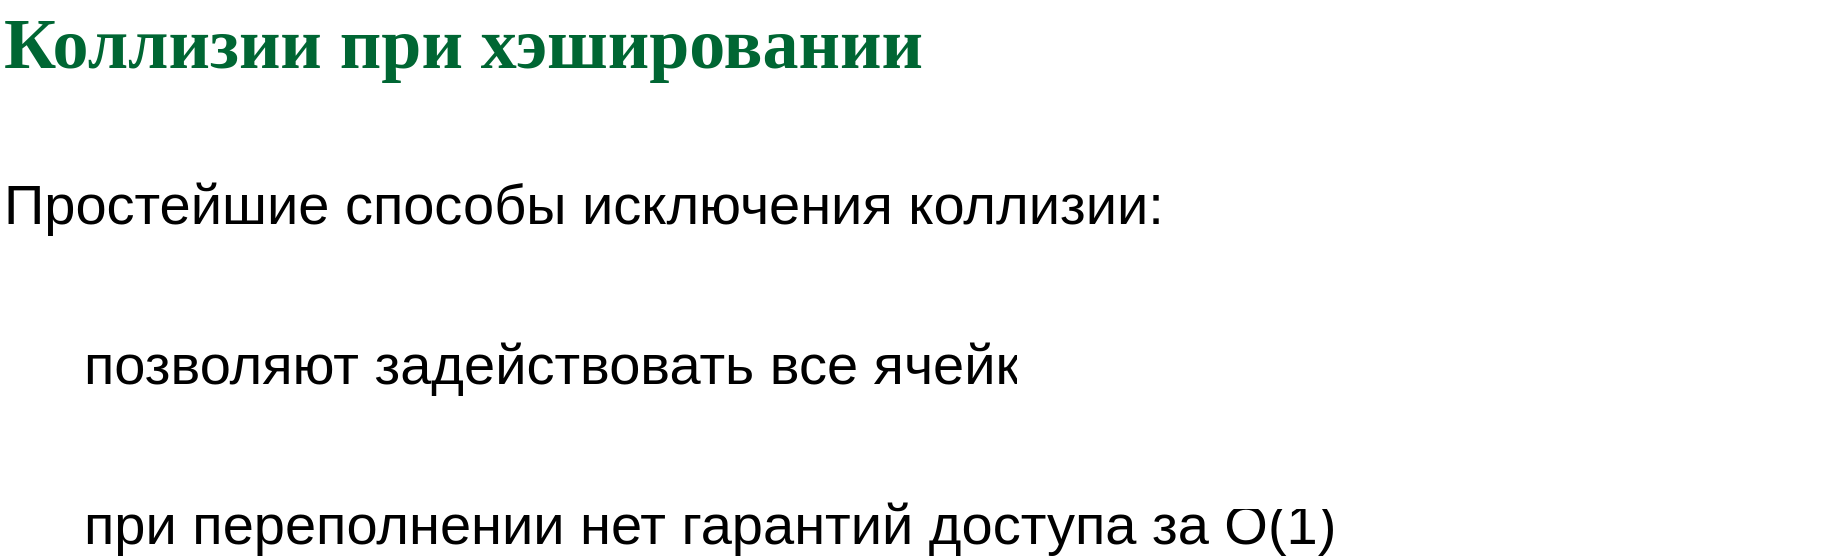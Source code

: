 <mxfile version="13.10.0" type="github" pages="20">
  <diagram id="CHvspS9XKxJ3Fz_utAXS" name="p01">
    <mxGraphModel dx="1414" dy="758" grid="1" gridSize="10" guides="1" tooltips="1" connect="1" arrows="1" fold="1" page="1" pageScale="1" pageWidth="1169" pageHeight="827" math="0" shadow="0">
      <root>
        <mxCell id="0" />
        <mxCell id="1" parent="0" />
        <mxCell id="7nNzni78waX5YQ49JX8P-1" value="&lt;font color=&quot;#006633&quot; face=&quot;garamond&quot;&gt;&lt;span style=&quot;font-size: 36px&quot;&gt;&lt;b&gt;Коллизии при хэшировании&lt;/b&gt;&lt;/span&gt;&lt;/font&gt;" style="text;html=1;align=left;verticalAlign=middle;whiteSpace=wrap;rounded=0;" parent="1" vertex="1">
          <mxGeometry x="40" y="40" width="920" height="20" as="geometry" />
        </mxCell>
        <mxCell id="7nNzni78waX5YQ49JX8P-2" value="&lt;span style=&quot;font-size: 28px&quot;&gt;Простейшие способы исключения коллизии:&lt;/span&gt;" style="text;html=1;align=left;verticalAlign=middle;resizable=0;points=[];autosize=1;" parent="1" vertex="1">
          <mxGeometry x="40" y="120" width="600" height="20" as="geometry" />
        </mxCell>
        <mxCell id="7nNzni78waX5YQ49JX8P-3" value="&lt;span style=&quot;font-size: 28px&quot;&gt;при переполнении нет гарантий доступа за О(1)&amp;nbsp;&lt;/span&gt;" style="text;html=1;align=left;verticalAlign=middle;resizable=0;points=[];autosize=1;" parent="1" vertex="1">
          <mxGeometry x="80" y="280" width="650" height="20" as="geometry" />
        </mxCell>
        <mxCell id="7nNzni78waX5YQ49JX8P-8" value="&lt;span style=&quot;font-size: 28px&quot;&gt;позволяют задействовать все ячейки&amp;nbsp;&lt;/span&gt;" style="text;html=1;align=left;verticalAlign=middle;resizable=0;points=[];autosize=1;" parent="1" vertex="1">
          <mxGeometry x="80" y="200" width="510" height="20" as="geometry" />
        </mxCell>
      </root>
    </mxGraphModel>
  </diagram>
  <diagram name="p02" id="bIr9DwfQE_wdCIZZldnu">
    <mxGraphModel dx="1414" dy="758" grid="1" gridSize="10" guides="1" tooltips="1" connect="1" arrows="1" fold="1" page="1" pageScale="1" pageWidth="1169" pageHeight="827" math="0" shadow="0">
      <root>
        <mxCell id="tNtsiIbwYXsmJCxMnuDp-0" />
        <mxCell id="tNtsiIbwYXsmJCxMnuDp-1" parent="tNtsiIbwYXsmJCxMnuDp-0" />
        <mxCell id="tNtsiIbwYXsmJCxMnuDp-2" value="&lt;font color=&quot;#006633&quot; face=&quot;garamond&quot;&gt;&lt;span style=&quot;font-size: 36px&quot;&gt;&lt;b&gt;Хэш: двоичная строка&lt;/b&gt;&lt;/span&gt;&lt;/font&gt;" style="text;html=1;align=left;verticalAlign=middle;whiteSpace=wrap;rounded=0;" vertex="1" parent="tNtsiIbwYXsmJCxMnuDp-1">
          <mxGeometry x="40" y="40" width="920" height="20" as="geometry" />
        </mxCell>
        <mxCell id="tNtsiIbwYXsmJCxMnuDp-3" value="&lt;span style=&quot;font-size: 28px&quot;&gt;Хэш-функция: &lt;font face=&quot;Times New Roman&quot;&gt;&lt;i&gt;f(key)&lt;/i&gt;&lt;/font&gt; = 01010010...11010101 - n бит&amp;nbsp;&lt;/span&gt;" style="text;html=1;align=left;verticalAlign=middle;resizable=0;points=[];autosize=1;" vertex="1" parent="tNtsiIbwYXsmJCxMnuDp-1">
          <mxGeometry x="80" y="120" width="670" height="20" as="geometry" />
        </mxCell>
      </root>
    </mxGraphModel>
  </diagram>
  <diagram name="p03" id="azOqcl7fvwV7Ptv1Q5l1">
    <mxGraphModel dx="1414" dy="758" grid="1" gridSize="10" guides="1" tooltips="1" connect="1" arrows="1" fold="1" page="1" pageScale="1" pageWidth="1169" pageHeight="827" math="0" shadow="0">
      <root>
        <mxCell id="CLWpxOR86R0cs_kVy3R_-0" />
        <mxCell id="CLWpxOR86R0cs_kVy3R_-1" parent="CLWpxOR86R0cs_kVy3R_-0" />
        <mxCell id="CLWpxOR86R0cs_kVy3R_-2" value="&lt;font color=&quot;#006633&quot; face=&quot;garamond&quot;&gt;&lt;span style=&quot;font-size: 36px&quot;&gt;&lt;b&gt;Хэш: двоичная строка&lt;/b&gt;&lt;/span&gt;&lt;/font&gt;" style="text;html=1;align=left;verticalAlign=middle;whiteSpace=wrap;rounded=0;" vertex="1" parent="CLWpxOR86R0cs_kVy3R_-1">
          <mxGeometry x="40" y="40" width="920" height="20" as="geometry" />
        </mxCell>
        <mxCell id="CLWpxOR86R0cs_kVy3R_-3" value="&lt;span style=&quot;font-size: 28px&quot;&gt;Хэш-функция: &lt;font face=&quot;Times New Roman&quot;&gt;&lt;i&gt;f(key)&lt;/i&gt;&lt;/font&gt; = 01010010...11010101 - n бит&amp;nbsp;&lt;/span&gt;" style="text;html=1;align=left;verticalAlign=middle;resizable=0;points=[];autosize=1;" vertex="1" parent="CLWpxOR86R0cs_kVy3R_-1">
          <mxGeometry x="80" y="120" width="670" height="20" as="geometry" />
        </mxCell>
        <mxCell id="CLWpxOR86R0cs_kVy3R_-5" value="&lt;p&gt;&lt;span style=&quot;font-size: 28px&quot;&gt;Для размещения данных используем 2&lt;sup&gt;&lt;i&gt;k&lt;/i&gt;&lt;/sup&gt; ячеек, k&amp;nbsp;&lt;/span&gt;&lt;span style=&quot;background-color: rgb(255 , 255 , 255) ; color: rgb(17 , 17 , 17) ; text-align: center&quot;&gt;&lt;font style=&quot;font-size: 28px&quot;&gt;≤ n&amp;nbsp;&lt;/font&gt;&lt;/span&gt;&lt;/p&gt;" style="text;html=1;align=left;verticalAlign=middle;resizable=0;points=[];autosize=1;" vertex="1" parent="CLWpxOR86R0cs_kVy3R_-1">
          <mxGeometry x="80" y="180" width="700" height="60" as="geometry" />
        </mxCell>
      </root>
    </mxGraphModel>
  </diagram>
  <diagram name="p04" id="bNBtigLViNisPujAbpKZ">
    <mxGraphModel dx="1664" dy="892" grid="1" gridSize="10" guides="1" tooltips="1" connect="1" arrows="1" fold="1" page="1" pageScale="1" pageWidth="1169" pageHeight="827" math="0" shadow="0">
      <root>
        <mxCell id="r_Nw2PX-GlmY13qflbNA-0" />
        <mxCell id="r_Nw2PX-GlmY13qflbNA-1" parent="r_Nw2PX-GlmY13qflbNA-0" />
        <mxCell id="r_Nw2PX-GlmY13qflbNA-2" value="&lt;font color=&quot;#006633&quot; face=&quot;garamond&quot;&gt;&lt;span style=&quot;font-size: 36px&quot;&gt;&lt;b&gt;Хэш: двоичная строка&lt;/b&gt;&lt;/span&gt;&lt;/font&gt;" style="text;html=1;align=left;verticalAlign=middle;whiteSpace=wrap;rounded=0;" vertex="1" parent="r_Nw2PX-GlmY13qflbNA-1">
          <mxGeometry x="40" y="40" width="920" height="20" as="geometry" />
        </mxCell>
        <mxCell id="r_Nw2PX-GlmY13qflbNA-3" value="&lt;span style=&quot;font-size: 28px&quot;&gt;Хэш-функция: &lt;font face=&quot;Times New Roman&quot;&gt;&lt;i&gt;f(key)&lt;/i&gt;&lt;/font&gt; = 01010010...11010101 - n бит&amp;nbsp;&lt;/span&gt;" style="text;html=1;align=left;verticalAlign=middle;resizable=0;points=[];autosize=1;" vertex="1" parent="r_Nw2PX-GlmY13qflbNA-1">
          <mxGeometry x="80" y="120" width="670" height="20" as="geometry" />
        </mxCell>
        <mxCell id="r_Nw2PX-GlmY13qflbNA-5" value="&lt;p&gt;&lt;span style=&quot;font-size: 28px&quot;&gt;Для размещения данных используем 2&lt;sup&gt;&lt;i&gt;k&lt;/i&gt;&lt;/sup&gt; ячеек, k&amp;nbsp;&lt;/span&gt;&lt;span style=&quot;background-color: rgb(255 , 255 , 255) ; color: rgb(17 , 17 , 17) ; text-align: center&quot;&gt;&lt;font style=&quot;font-size: 28px&quot;&gt;≤ n&amp;nbsp;&lt;/font&gt;&lt;/span&gt;&lt;/p&gt;" style="text;html=1;align=left;verticalAlign=middle;resizable=0;points=[];autosize=1;" vertex="1" parent="r_Nw2PX-GlmY13qflbNA-1">
          <mxGeometry x="80" y="180" width="700" height="60" as="geometry" />
        </mxCell>
        <mxCell id="r_Nw2PX-GlmY13qflbNA-6" value="&lt;p&gt;&lt;span style=&quot;background-color: rgb(255 , 255 , 255) ; color: rgb(17 , 17 , 17) ; text-align: center&quot;&gt;&lt;font style=&quot;font-size: 28px&quot;&gt;Номер ячейки&amp;nbsp; - младшие k бит &lt;font face=&quot;Times New Roman&quot;&gt;&lt;i&gt;f(key)&lt;/i&gt;&lt;/font&gt;&lt;/font&gt;&lt;/span&gt;&lt;/p&gt;" style="text;html=1;align=left;verticalAlign=middle;resizable=0;points=[];autosize=1;" vertex="1" parent="r_Nw2PX-GlmY13qflbNA-1">
          <mxGeometry x="80" y="265" width="500" height="50" as="geometry" />
        </mxCell>
        <mxCell id="MyLIwSVWq0MvSpxflK3f-0" value="&lt;font style=&quot;font-size: 24px&quot;&gt;&lt;font face=&quot;Times New Roman&quot;&gt;&lt;i&gt;f(key)&lt;/i&gt;&lt;/font&gt; = 01010010...11010101&lt;/font&gt;" style="text;html=1;align=left;verticalAlign=middle;resizable=0;points=[];autosize=1;" vertex="1" parent="r_Nw2PX-GlmY13qflbNA-1">
          <mxGeometry x="80" y="370" width="330" height="20" as="geometry" />
        </mxCell>
        <mxCell id="MyLIwSVWq0MvSpxflK3f-1" value="&lt;font style=&quot;font-size: 24px&quot;&gt;&amp;amp;&lt;/font&gt;" style="text;html=1;align=center;verticalAlign=middle;resizable=0;points=[];autosize=1;" vertex="1" parent="r_Nw2PX-GlmY13qflbNA-1">
          <mxGeometry x="245" y="410" width="30" height="20" as="geometry" />
        </mxCell>
        <mxCell id="MyLIwSVWq0MvSpxflK3f-2" value="&lt;font style=&quot;font-size: 24px&quot;&gt;mask = 00000011...11111111&lt;/font&gt;" style="text;html=1;align=left;verticalAlign=middle;resizable=0;points=[];autosize=1;" vertex="1" parent="r_Nw2PX-GlmY13qflbNA-1">
          <mxGeometry x="93" y="450" width="320" height="20" as="geometry" />
        </mxCell>
        <mxCell id="MyLIwSVWq0MvSpxflK3f-3" value="" style="shape=curlyBracket;whiteSpace=wrap;html=1;rounded=1;direction=north;" vertex="1" parent="r_Nw2PX-GlmY13qflbNA-1">
          <mxGeometry x="262.5" y="480" width="135" height="20" as="geometry" />
        </mxCell>
        <mxCell id="MyLIwSVWq0MvSpxflK3f-4" value="&lt;font style=&quot;font-size: 24px&quot;&gt;k&lt;/font&gt;" style="text;html=1;align=center;verticalAlign=middle;resizable=0;points=[];autosize=1;" vertex="1" parent="r_Nw2PX-GlmY13qflbNA-1">
          <mxGeometry x="315" y="500" width="30" height="20" as="geometry" />
        </mxCell>
        <mxCell id="MyLIwSVWq0MvSpxflK3f-5" value="" style="shape=flexArrow;endArrow=classic;html=1;width=11.429;endSize=14.097;" edge="1" parent="r_Nw2PX-GlmY13qflbNA-1">
          <mxGeometry width="50" height="50" relative="1" as="geometry">
            <mxPoint x="435" y="459.5" as="sourcePoint" />
            <mxPoint x="565" y="459.5" as="targetPoint" />
          </mxGeometry>
        </mxCell>
        <mxCell id="MyLIwSVWq0MvSpxflK3f-6" value="" style="rounded=0;whiteSpace=wrap;html=1;" vertex="1" parent="r_Nw2PX-GlmY13qflbNA-1">
          <mxGeometry x="600" y="360" width="90" height="40" as="geometry" />
        </mxCell>
        <mxCell id="MyLIwSVWq0MvSpxflK3f-7" value="" style="rounded=0;whiteSpace=wrap;html=1;" vertex="1" parent="r_Nw2PX-GlmY13qflbNA-1">
          <mxGeometry x="600" y="400" width="90" height="40" as="geometry" />
        </mxCell>
        <mxCell id="MyLIwSVWq0MvSpxflK3f-8" value="&lt;font style=&quot;font-size: 18px&quot;&gt;(key, data)&lt;/font&gt;" style="rounded=0;whiteSpace=wrap;html=1;" vertex="1" parent="r_Nw2PX-GlmY13qflbNA-1">
          <mxGeometry x="600" y="440" width="90" height="40" as="geometry" />
        </mxCell>
        <mxCell id="MyLIwSVWq0MvSpxflK3f-9" value="" style="rounded=0;whiteSpace=wrap;html=1;" vertex="1" parent="r_Nw2PX-GlmY13qflbNA-1">
          <mxGeometry x="600" y="480" width="90" height="40" as="geometry" />
        </mxCell>
        <mxCell id="MyLIwSVWq0MvSpxflK3f-10" value="" style="rounded=0;whiteSpace=wrap;html=1;" vertex="1" parent="r_Nw2PX-GlmY13qflbNA-1">
          <mxGeometry x="600" y="560" width="90" height="40" as="geometry" />
        </mxCell>
        <mxCell id="MyLIwSVWq0MvSpxflK3f-11" value="" style="rounded=0;whiteSpace=wrap;html=1;" vertex="1" parent="r_Nw2PX-GlmY13qflbNA-1">
          <mxGeometry x="600" y="600" width="90" height="40" as="geometry" />
        </mxCell>
        <mxCell id="MyLIwSVWq0MvSpxflK3f-12" value="&lt;font style=&quot;font-size: 28px&quot;&gt;...&lt;/font&gt;" style="text;html=1;align=center;verticalAlign=middle;resizable=0;points=[];autosize=1;" vertex="1" parent="r_Nw2PX-GlmY13qflbNA-1">
          <mxGeometry x="620" y="530" width="40" height="20" as="geometry" />
        </mxCell>
        <mxCell id="k07vz5uoVi_vnviZLQJW-0" value="" style="shape=curlyBracket;whiteSpace=wrap;html=1;rounded=1;direction=west;" vertex="1" parent="r_Nw2PX-GlmY13qflbNA-1">
          <mxGeometry x="710" y="360" width="20" height="280" as="geometry" />
        </mxCell>
        <mxCell id="k07vz5uoVi_vnviZLQJW-1" value="&lt;font style=&quot;font-size: 24px&quot;&gt;2&lt;sup&gt;k&lt;/sup&gt;&lt;/font&gt;" style="text;html=1;align=center;verticalAlign=middle;resizable=0;points=[];autosize=1;" vertex="1" parent="r_Nw2PX-GlmY13qflbNA-1">
          <mxGeometry x="730" y="485" width="40" height="30" as="geometry" />
        </mxCell>
      </root>
    </mxGraphModel>
  </diagram>
  <diagram name="p05" id="Ol66wnpdErwTarRP0kUJ">
    <mxGraphModel dx="1664" dy="892" grid="1" gridSize="10" guides="1" tooltips="1" connect="1" arrows="1" fold="1" page="1" pageScale="1" pageWidth="1169" pageHeight="827" math="0" shadow="0">
      <root>
        <mxCell id="aQWQBWZ8C5KavUOwLCNC-0" />
        <mxCell id="aQWQBWZ8C5KavUOwLCNC-1" parent="aQWQBWZ8C5KavUOwLCNC-0" />
        <mxCell id="aQWQBWZ8C5KavUOwLCNC-2" value="&lt;font color=&quot;#006633&quot; face=&quot;garamond&quot;&gt;&lt;span style=&quot;font-size: 36px&quot;&gt;&lt;b&gt;Удвоение&lt;/b&gt;&lt;/span&gt;&lt;/font&gt;" style="text;html=1;align=left;verticalAlign=middle;whiteSpace=wrap;rounded=0;" vertex="1" parent="aQWQBWZ8C5KavUOwLCNC-1">
          <mxGeometry x="40" y="40" width="920" height="20" as="geometry" />
        </mxCell>
        <mxCell id="aQWQBWZ8C5KavUOwLCNC-4" value="&lt;span style=&quot;font-size: 28px&quot;&gt;При переполнении увеличим количество ячеек вдвое&lt;/span&gt;" style="text;html=1;align=left;verticalAlign=middle;resizable=0;points=[];autosize=1;" vertex="1" parent="aQWQBWZ8C5KavUOwLCNC-1">
          <mxGeometry x="80" y="120" width="710" height="20" as="geometry" />
        </mxCell>
        <mxCell id="aQWQBWZ8C5KavUOwLCNC-7" value="&lt;span style=&quot;font-size: 28px&quot;&gt;Необходимо перераспределить данные в соответствии с k+1 младшими битами&amp;nbsp;&lt;/span&gt;" style="text;html=1;align=left;verticalAlign=middle;resizable=0;points=[];autosize=1;" vertex="1" parent="aQWQBWZ8C5KavUOwLCNC-1">
          <mxGeometry x="80" y="200" width="1070" height="20" as="geometry" />
        </mxCell>
        <mxCell id="rAMgJ33eyAIbw0DCYnIe-0" value="(key1,data)" style="rounded=0;whiteSpace=wrap;html=1;" vertex="1" parent="aQWQBWZ8C5KavUOwLCNC-1">
          <mxGeometry x="270" y="370" width="80" height="30" as="geometry" />
        </mxCell>
        <mxCell id="rAMgJ33eyAIbw0DCYnIe-3" value="(key2,data)" style="rounded=0;whiteSpace=wrap;html=1;" vertex="1" parent="aQWQBWZ8C5KavUOwLCNC-1">
          <mxGeometry x="270" y="400" width="80" height="30" as="geometry" />
        </mxCell>
        <mxCell id="rAMgJ33eyAIbw0DCYnIe-4" value="(key2&lt;sup&gt;k&lt;/sup&gt;,data)" style="rounded=0;whiteSpace=wrap;html=1;" vertex="1" parent="aQWQBWZ8C5KavUOwLCNC-1">
          <mxGeometry x="270" y="460" width="80" height="30" as="geometry" />
        </mxCell>
        <mxCell id="rAMgJ33eyAIbw0DCYnIe-5" value="&lt;font style=&quot;font-size: 18px&quot;&gt;...&lt;/font&gt;" style="text;html=1;align=center;verticalAlign=middle;resizable=0;points=[];autosize=1;" vertex="1" parent="aQWQBWZ8C5KavUOwLCNC-1">
          <mxGeometry x="295" y="432" width="30" height="20" as="geometry" />
        </mxCell>
        <mxCell id="rAMgJ33eyAIbw0DCYnIe-6" value="(key1,data)" style="rounded=0;whiteSpace=wrap;html=1;" vertex="1" parent="aQWQBWZ8C5KavUOwLCNC-1">
          <mxGeometry x="510" y="370" width="80" height="30" as="geometry" />
        </mxCell>
        <mxCell id="rAMgJ33eyAIbw0DCYnIe-7" value="(key2,data)" style="rounded=0;whiteSpace=wrap;html=1;" vertex="1" parent="aQWQBWZ8C5KavUOwLCNC-1">
          <mxGeometry x="510" y="400" width="80" height="30" as="geometry" />
        </mxCell>
        <mxCell id="rAMgJ33eyAIbw0DCYnIe-8" value="(key2&lt;sup&gt;k&lt;/sup&gt;,data)" style="rounded=0;whiteSpace=wrap;html=1;" vertex="1" parent="aQWQBWZ8C5KavUOwLCNC-1">
          <mxGeometry x="510" y="460" width="80" height="30" as="geometry" />
        </mxCell>
        <mxCell id="rAMgJ33eyAIbw0DCYnIe-9" value="&lt;font style=&quot;font-size: 18px&quot;&gt;...&lt;/font&gt;" style="text;html=1;align=center;verticalAlign=middle;resizable=0;points=[];autosize=1;" vertex="1" parent="aQWQBWZ8C5KavUOwLCNC-1">
          <mxGeometry x="535" y="432" width="30" height="20" as="geometry" />
        </mxCell>
        <mxCell id="rAMgJ33eyAIbw0DCYnIe-10" value="" style="rounded=0;whiteSpace=wrap;html=1;" vertex="1" parent="aQWQBWZ8C5KavUOwLCNC-1">
          <mxGeometry x="510" y="490" width="80" height="30" as="geometry" />
        </mxCell>
        <mxCell id="rAMgJ33eyAIbw0DCYnIe-11" value="" style="rounded=0;whiteSpace=wrap;html=1;" vertex="1" parent="aQWQBWZ8C5KavUOwLCNC-1">
          <mxGeometry x="510" y="520" width="80" height="30" as="geometry" />
        </mxCell>
        <mxCell id="rAMgJ33eyAIbw0DCYnIe-12" value="" style="rounded=0;whiteSpace=wrap;html=1;" vertex="1" parent="aQWQBWZ8C5KavUOwLCNC-1">
          <mxGeometry x="510" y="580" width="80" height="30" as="geometry" />
        </mxCell>
        <mxCell id="kGb7aSXAB0cCfBjcfSnp-0" value="" style="shape=flexArrow;endArrow=classic;html=1;width=11.429;endSize=14.097;" edge="1" parent="aQWQBWZ8C5KavUOwLCNC-1">
          <mxGeometry width="50" height="50" relative="1" as="geometry">
            <mxPoint x="370" y="451.31" as="sourcePoint" />
            <mxPoint x="500" y="451.31" as="targetPoint" />
          </mxGeometry>
        </mxCell>
        <mxCell id="IgGgDa8lNNB90L-P3J_n-0" value="&lt;font style=&quot;font-size: 18px&quot;&gt;mask = &lt;br&gt;00000011...11111111&lt;/font&gt;" style="text;html=1;align=left;verticalAlign=middle;resizable=0;points=[];autosize=1;" vertex="1" parent="aQWQBWZ8C5KavUOwLCNC-1">
          <mxGeometry x="230" y="290" width="180" height="40" as="geometry" />
        </mxCell>
        <mxCell id="IgGgDa8lNNB90L-P3J_n-1" value="" style="shape=curlyBracket;whiteSpace=wrap;html=1;rounded=1;direction=north;" vertex="1" parent="aQWQBWZ8C5KavUOwLCNC-1">
          <mxGeometry x="295" y="330" width="100" height="20" as="geometry" />
        </mxCell>
        <mxCell id="IgGgDa8lNNB90L-P3J_n-2" value="&lt;font style=&quot;font-size: 18px&quot;&gt;k&lt;/font&gt;" style="text;html=1;align=center;verticalAlign=middle;resizable=0;points=[];autosize=1;" vertex="1" parent="aQWQBWZ8C5KavUOwLCNC-1">
          <mxGeometry x="325" y="340" width="20" height="20" as="geometry" />
        </mxCell>
        <mxCell id="IgGgDa8lNNB90L-P3J_n-3" value="(key1,data)" style="rounded=0;whiteSpace=wrap;html=1;" vertex="1" parent="aQWQBWZ8C5KavUOwLCNC-1">
          <mxGeometry x="760" y="370" width="80" height="30" as="geometry" />
        </mxCell>
        <mxCell id="IgGgDa8lNNB90L-P3J_n-4" value="(key2,data)" style="rounded=0;whiteSpace=wrap;html=1;" vertex="1" parent="aQWQBWZ8C5KavUOwLCNC-1">
          <mxGeometry x="760" y="490" width="80" height="30" as="geometry" />
        </mxCell>
        <mxCell id="IgGgDa8lNNB90L-P3J_n-5" value="(key2&lt;sup&gt;k&lt;/sup&gt;,data)" style="rounded=0;whiteSpace=wrap;html=1;" vertex="1" parent="aQWQBWZ8C5KavUOwLCNC-1">
          <mxGeometry x="760" y="520" width="80" height="30" as="geometry" />
        </mxCell>
        <mxCell id="IgGgDa8lNNB90L-P3J_n-6" value="&lt;font style=&quot;font-size: 18px&quot;&gt;...&lt;/font&gt;" style="text;html=1;align=center;verticalAlign=middle;resizable=0;points=[];autosize=1;" vertex="1" parent="aQWQBWZ8C5KavUOwLCNC-1">
          <mxGeometry x="785" y="432" width="30" height="20" as="geometry" />
        </mxCell>
        <mxCell id="IgGgDa8lNNB90L-P3J_n-7" value="" style="rounded=0;whiteSpace=wrap;html=1;" vertex="1" parent="aQWQBWZ8C5KavUOwLCNC-1">
          <mxGeometry x="760" y="400" width="80" height="30" as="geometry" />
        </mxCell>
        <mxCell id="IgGgDa8lNNB90L-P3J_n-9" value="" style="rounded=0;whiteSpace=wrap;html=1;" vertex="1" parent="aQWQBWZ8C5KavUOwLCNC-1">
          <mxGeometry x="760" y="580" width="80" height="30" as="geometry" />
        </mxCell>
        <mxCell id="IgGgDa8lNNB90L-P3J_n-10" value="" style="shape=flexArrow;endArrow=classic;html=1;width=11.429;endSize=14.097;" edge="1" parent="aQWQBWZ8C5KavUOwLCNC-1">
          <mxGeometry width="50" height="50" relative="1" as="geometry">
            <mxPoint x="620" y="451.31" as="sourcePoint" />
            <mxPoint x="750" y="451.31" as="targetPoint" />
          </mxGeometry>
        </mxCell>
        <mxCell id="IgGgDa8lNNB90L-P3J_n-11" value="" style="rounded=0;whiteSpace=wrap;html=1;" vertex="1" parent="aQWQBWZ8C5KavUOwLCNC-1">
          <mxGeometry x="760" y="460" width="80" height="30" as="geometry" />
        </mxCell>
        <mxCell id="IgGgDa8lNNB90L-P3J_n-12" value="&lt;font style=&quot;font-size: 18px&quot;&gt;...&lt;/font&gt;" style="text;html=1;align=center;verticalAlign=middle;resizable=0;points=[];autosize=1;" vertex="1" parent="aQWQBWZ8C5KavUOwLCNC-1">
          <mxGeometry x="785" y="550" width="30" height="20" as="geometry" />
        </mxCell>
        <mxCell id="IgGgDa8lNNB90L-P3J_n-13" value="&lt;font style=&quot;font-size: 18px&quot;&gt;...&lt;/font&gt;" style="text;html=1;align=center;verticalAlign=middle;resizable=0;points=[];autosize=1;" vertex="1" parent="aQWQBWZ8C5KavUOwLCNC-1">
          <mxGeometry x="535" y="553" width="30" height="20" as="geometry" />
        </mxCell>
        <mxCell id="IgGgDa8lNNB90L-P3J_n-17" value="&lt;font style=&quot;font-size: 18px&quot;&gt;mask = &lt;br&gt;00000011...11111111&lt;/font&gt;" style="text;html=1;align=left;verticalAlign=middle;resizable=0;points=[];autosize=1;" vertex="1" parent="aQWQBWZ8C5KavUOwLCNC-1">
          <mxGeometry x="710" y="290" width="180" height="40" as="geometry" />
        </mxCell>
        <mxCell id="IgGgDa8lNNB90L-P3J_n-18" value="" style="shape=curlyBracket;whiteSpace=wrap;html=1;rounded=1;direction=north;" vertex="1" parent="aQWQBWZ8C5KavUOwLCNC-1">
          <mxGeometry x="775" y="330" width="100" height="20" as="geometry" />
        </mxCell>
        <mxCell id="IgGgDa8lNNB90L-P3J_n-19" value="&lt;font style=&quot;font-size: 18px&quot;&gt;k+1&lt;/font&gt;" style="text;html=1;align=center;verticalAlign=middle;resizable=0;points=[];autosize=1;" vertex="1" parent="aQWQBWZ8C5KavUOwLCNC-1">
          <mxGeometry x="785" y="340" width="50" height="20" as="geometry" />
        </mxCell>
      </root>
    </mxGraphModel>
  </diagram>
  <diagram name="p06" id="hmu4J2cKiM-BA4K73Ze0">
    <mxGraphModel dx="1414" dy="758" grid="1" gridSize="10" guides="1" tooltips="1" connect="1" arrows="1" fold="1" page="1" pageScale="1" pageWidth="1169" pageHeight="827" math="0" shadow="0">
      <root>
        <mxCell id="hU8RLNSOkOWT8632JKo0-0" />
        <mxCell id="hU8RLNSOkOWT8632JKo0-1" parent="hU8RLNSOkOWT8632JKo0-0" />
        <mxCell id="hU8RLNSOkOWT8632JKo0-2" value="&lt;font color=&quot;#006633&quot; face=&quot;garamond&quot;&gt;&lt;span style=&quot;font-size: 36px&quot;&gt;&lt;b&gt;Удвоение&lt;/b&gt;&lt;/span&gt;&lt;/font&gt;" style="text;html=1;align=left;verticalAlign=middle;whiteSpace=wrap;rounded=0;" vertex="1" parent="hU8RLNSOkOWT8632JKo0-1">
          <mxGeometry x="40" y="40" width="920" height="20" as="geometry" />
        </mxCell>
        <mxCell id="hU8RLNSOkOWT8632JKo0-3" value="&lt;span style=&quot;font-size: 28px&quot;&gt;При переполнении увеличим количество ячеек вдвое&lt;/span&gt;" style="text;html=1;align=left;verticalAlign=middle;resizable=0;points=[];autosize=1;" vertex="1" parent="hU8RLNSOkOWT8632JKo0-1">
          <mxGeometry x="80" y="120" width="710" height="20" as="geometry" />
        </mxCell>
        <mxCell id="hU8RLNSOkOWT8632JKo0-4" value="&lt;span style=&quot;font-size: 28px&quot;&gt;Необходимо перераспределить данные в соответствии с k+1 младшими битами&amp;nbsp;&lt;/span&gt;" style="text;html=1;align=left;verticalAlign=middle;resizable=0;points=[];autosize=1;" vertex="1" parent="hU8RLNSOkOWT8632JKo0-1">
          <mxGeometry x="80" y="200" width="1070" height="20" as="geometry" />
        </mxCell>
        <mxCell id="hU8RLNSOkOWT8632JKo0-5" value="&lt;div style=&quot;text-align: left&quot;&gt;&lt;font style=&quot;font-size: 24px&quot;&gt;Перераспределение 2k ячеек приведет к задержке при добавлении&lt;/font&gt;&lt;/div&gt;" style="text;html=1;align=center;verticalAlign=middle;resizable=0;points=[];autosize=1;fontStyle=4" vertex="1" parent="hU8RLNSOkOWT8632JKo0-1">
          <mxGeometry x="190" y="730" width="770" height="20" as="geometry" />
        </mxCell>
        <mxCell id="hU8RLNSOkOWT8632JKo0-6" value="" style="group" vertex="1" connectable="0" parent="hU8RLNSOkOWT8632JKo0-1">
          <mxGeometry x="75" y="700" width="80" height="80" as="geometry" />
        </mxCell>
        <mxCell id="hU8RLNSOkOWT8632JKo0-7" value="" style="endArrow=none;html=1;strokeWidth=10;strokeColor=#FF0000;jumpStyle=arc;" edge="1" parent="hU8RLNSOkOWT8632JKo0-6">
          <mxGeometry width="50" height="50" relative="1" as="geometry">
            <mxPoint x="40" y="80" as="sourcePoint" />
            <mxPoint x="40" y="80" as="targetPoint" />
            <Array as="points">
              <mxPoint y="80" />
              <mxPoint x="40" />
              <mxPoint x="80" y="80" />
            </Array>
          </mxGeometry>
        </mxCell>
        <mxCell id="hU8RLNSOkOWT8632JKo0-8" value="&lt;font style=&quot;font-size: 63px&quot;&gt;!&lt;/font&gt;" style="text;html=1;strokeColor=none;fillColor=none;align=center;verticalAlign=middle;whiteSpace=wrap;rounded=0;fontFamily=Times New Roman;" vertex="1" parent="hU8RLNSOkOWT8632JKo0-6">
          <mxGeometry x="20" y="40" width="40" height="20" as="geometry" />
        </mxCell>
        <mxCell id="hU8RLNSOkOWT8632JKo0-9" value="(key1,data)" style="rounded=0;whiteSpace=wrap;html=1;" vertex="1" parent="hU8RLNSOkOWT8632JKo0-1">
          <mxGeometry x="270" y="370" width="80" height="30" as="geometry" />
        </mxCell>
        <mxCell id="hU8RLNSOkOWT8632JKo0-10" value="(key2,data)" style="rounded=0;whiteSpace=wrap;html=1;" vertex="1" parent="hU8RLNSOkOWT8632JKo0-1">
          <mxGeometry x="270" y="400" width="80" height="30" as="geometry" />
        </mxCell>
        <mxCell id="hU8RLNSOkOWT8632JKo0-11" value="(key2&lt;sup&gt;k&lt;/sup&gt;,data)" style="rounded=0;whiteSpace=wrap;html=1;" vertex="1" parent="hU8RLNSOkOWT8632JKo0-1">
          <mxGeometry x="270" y="460" width="80" height="30" as="geometry" />
        </mxCell>
        <mxCell id="hU8RLNSOkOWT8632JKo0-12" value="&lt;font style=&quot;font-size: 18px&quot;&gt;...&lt;/font&gt;" style="text;html=1;align=center;verticalAlign=middle;resizable=0;points=[];autosize=1;" vertex="1" parent="hU8RLNSOkOWT8632JKo0-1">
          <mxGeometry x="295" y="432" width="30" height="20" as="geometry" />
        </mxCell>
        <mxCell id="hU8RLNSOkOWT8632JKo0-13" value="(key1,data)" style="rounded=0;whiteSpace=wrap;html=1;" vertex="1" parent="hU8RLNSOkOWT8632JKo0-1">
          <mxGeometry x="510" y="370" width="80" height="30" as="geometry" />
        </mxCell>
        <mxCell id="hU8RLNSOkOWT8632JKo0-14" value="(key2,data)" style="rounded=0;whiteSpace=wrap;html=1;" vertex="1" parent="hU8RLNSOkOWT8632JKo0-1">
          <mxGeometry x="510" y="400" width="80" height="30" as="geometry" />
        </mxCell>
        <mxCell id="hU8RLNSOkOWT8632JKo0-15" value="(key2&lt;sup&gt;k&lt;/sup&gt;,data)" style="rounded=0;whiteSpace=wrap;html=1;" vertex="1" parent="hU8RLNSOkOWT8632JKo0-1">
          <mxGeometry x="510" y="460" width="80" height="30" as="geometry" />
        </mxCell>
        <mxCell id="hU8RLNSOkOWT8632JKo0-16" value="&lt;font style=&quot;font-size: 18px&quot;&gt;...&lt;/font&gt;" style="text;html=1;align=center;verticalAlign=middle;resizable=0;points=[];autosize=1;" vertex="1" parent="hU8RLNSOkOWT8632JKo0-1">
          <mxGeometry x="535" y="432" width="30" height="20" as="geometry" />
        </mxCell>
        <mxCell id="hU8RLNSOkOWT8632JKo0-17" value="" style="rounded=0;whiteSpace=wrap;html=1;" vertex="1" parent="hU8RLNSOkOWT8632JKo0-1">
          <mxGeometry x="510" y="490" width="80" height="30" as="geometry" />
        </mxCell>
        <mxCell id="hU8RLNSOkOWT8632JKo0-18" value="" style="rounded=0;whiteSpace=wrap;html=1;" vertex="1" parent="hU8RLNSOkOWT8632JKo0-1">
          <mxGeometry x="510" y="520" width="80" height="30" as="geometry" />
        </mxCell>
        <mxCell id="hU8RLNSOkOWT8632JKo0-19" value="" style="rounded=0;whiteSpace=wrap;html=1;" vertex="1" parent="hU8RLNSOkOWT8632JKo0-1">
          <mxGeometry x="510" y="580" width="80" height="30" as="geometry" />
        </mxCell>
        <mxCell id="hU8RLNSOkOWT8632JKo0-20" value="" style="shape=flexArrow;endArrow=classic;html=1;width=11.429;endSize=14.097;" edge="1" parent="hU8RLNSOkOWT8632JKo0-1">
          <mxGeometry width="50" height="50" relative="1" as="geometry">
            <mxPoint x="370" y="451.31" as="sourcePoint" />
            <mxPoint x="500" y="451.31" as="targetPoint" />
          </mxGeometry>
        </mxCell>
        <mxCell id="hU8RLNSOkOWT8632JKo0-21" value="&lt;font style=&quot;font-size: 18px&quot;&gt;mask = &lt;br&gt;00000011...11111111&lt;/font&gt;" style="text;html=1;align=left;verticalAlign=middle;resizable=0;points=[];autosize=1;" vertex="1" parent="hU8RLNSOkOWT8632JKo0-1">
          <mxGeometry x="230" y="290" width="180" height="40" as="geometry" />
        </mxCell>
        <mxCell id="hU8RLNSOkOWT8632JKo0-22" value="" style="shape=curlyBracket;whiteSpace=wrap;html=1;rounded=1;direction=north;" vertex="1" parent="hU8RLNSOkOWT8632JKo0-1">
          <mxGeometry x="295" y="330" width="100" height="20" as="geometry" />
        </mxCell>
        <mxCell id="hU8RLNSOkOWT8632JKo0-23" value="&lt;font style=&quot;font-size: 18px&quot;&gt;k&lt;/font&gt;" style="text;html=1;align=center;verticalAlign=middle;resizable=0;points=[];autosize=1;" vertex="1" parent="hU8RLNSOkOWT8632JKo0-1">
          <mxGeometry x="325" y="340" width="20" height="20" as="geometry" />
        </mxCell>
        <mxCell id="hU8RLNSOkOWT8632JKo0-24" value="(key1,data)" style="rounded=0;whiteSpace=wrap;html=1;" vertex="1" parent="hU8RLNSOkOWT8632JKo0-1">
          <mxGeometry x="760" y="370" width="80" height="30" as="geometry" />
        </mxCell>
        <mxCell id="hU8RLNSOkOWT8632JKo0-25" value="(key2,data)" style="rounded=0;whiteSpace=wrap;html=1;" vertex="1" parent="hU8RLNSOkOWT8632JKo0-1">
          <mxGeometry x="760" y="490" width="80" height="30" as="geometry" />
        </mxCell>
        <mxCell id="hU8RLNSOkOWT8632JKo0-26" value="(key2&lt;sup&gt;k&lt;/sup&gt;,data)" style="rounded=0;whiteSpace=wrap;html=1;" vertex="1" parent="hU8RLNSOkOWT8632JKo0-1">
          <mxGeometry x="760" y="520" width="80" height="30" as="geometry" />
        </mxCell>
        <mxCell id="hU8RLNSOkOWT8632JKo0-27" value="&lt;font style=&quot;font-size: 18px&quot;&gt;...&lt;/font&gt;" style="text;html=1;align=center;verticalAlign=middle;resizable=0;points=[];autosize=1;" vertex="1" parent="hU8RLNSOkOWT8632JKo0-1">
          <mxGeometry x="785" y="432" width="30" height="20" as="geometry" />
        </mxCell>
        <mxCell id="hU8RLNSOkOWT8632JKo0-28" value="" style="rounded=0;whiteSpace=wrap;html=1;" vertex="1" parent="hU8RLNSOkOWT8632JKo0-1">
          <mxGeometry x="760" y="400" width="80" height="30" as="geometry" />
        </mxCell>
        <mxCell id="hU8RLNSOkOWT8632JKo0-29" value="" style="rounded=0;whiteSpace=wrap;html=1;" vertex="1" parent="hU8RLNSOkOWT8632JKo0-1">
          <mxGeometry x="760" y="580" width="80" height="30" as="geometry" />
        </mxCell>
        <mxCell id="hU8RLNSOkOWT8632JKo0-30" value="" style="shape=flexArrow;endArrow=classic;html=1;width=11.429;endSize=14.097;" edge="1" parent="hU8RLNSOkOWT8632JKo0-1">
          <mxGeometry width="50" height="50" relative="1" as="geometry">
            <mxPoint x="620" y="451.31" as="sourcePoint" />
            <mxPoint x="750" y="451.31" as="targetPoint" />
          </mxGeometry>
        </mxCell>
        <mxCell id="hU8RLNSOkOWT8632JKo0-31" value="" style="rounded=0;whiteSpace=wrap;html=1;" vertex="1" parent="hU8RLNSOkOWT8632JKo0-1">
          <mxGeometry x="760" y="460" width="80" height="30" as="geometry" />
        </mxCell>
        <mxCell id="hU8RLNSOkOWT8632JKo0-32" value="&lt;font style=&quot;font-size: 18px&quot;&gt;...&lt;/font&gt;" style="text;html=1;align=center;verticalAlign=middle;resizable=0;points=[];autosize=1;" vertex="1" parent="hU8RLNSOkOWT8632JKo0-1">
          <mxGeometry x="785" y="550" width="30" height="20" as="geometry" />
        </mxCell>
        <mxCell id="hU8RLNSOkOWT8632JKo0-33" value="&lt;font style=&quot;font-size: 18px&quot;&gt;...&lt;/font&gt;" style="text;html=1;align=center;verticalAlign=middle;resizable=0;points=[];autosize=1;" vertex="1" parent="hU8RLNSOkOWT8632JKo0-1">
          <mxGeometry x="535" y="553" width="30" height="20" as="geometry" />
        </mxCell>
        <mxCell id="hU8RLNSOkOWT8632JKo0-34" value="&lt;font style=&quot;font-size: 18px&quot;&gt;mask = &lt;br&gt;00000011...11111111&lt;/font&gt;" style="text;html=1;align=left;verticalAlign=middle;resizable=0;points=[];autosize=1;" vertex="1" parent="hU8RLNSOkOWT8632JKo0-1">
          <mxGeometry x="710" y="290" width="180" height="40" as="geometry" />
        </mxCell>
        <mxCell id="hU8RLNSOkOWT8632JKo0-35" value="" style="shape=curlyBracket;whiteSpace=wrap;html=1;rounded=1;direction=north;" vertex="1" parent="hU8RLNSOkOWT8632JKo0-1">
          <mxGeometry x="775" y="330" width="100" height="20" as="geometry" />
        </mxCell>
        <mxCell id="hU8RLNSOkOWT8632JKo0-36" value="&lt;font style=&quot;font-size: 18px&quot;&gt;k+1&lt;/font&gt;" style="text;html=1;align=center;verticalAlign=middle;resizable=0;points=[];autosize=1;" vertex="1" parent="hU8RLNSOkOWT8632JKo0-1">
          <mxGeometry x="785" y="340" width="50" height="20" as="geometry" />
        </mxCell>
      </root>
    </mxGraphModel>
  </diagram>
  <diagram name="p07" id="yMo50AGnJsGEQDyRMkzH">
    <mxGraphModel dx="1178" dy="632" grid="1" gridSize="10" guides="1" tooltips="1" connect="1" arrows="1" fold="1" page="1" pageScale="1" pageWidth="1169" pageHeight="827" math="0" shadow="0">
      <root>
        <mxCell id="sy3S1Zg3iTgIPuD2RhIj-0" />
        <mxCell id="sy3S1Zg3iTgIPuD2RhIj-1" parent="sy3S1Zg3iTgIPuD2RhIj-0" />
        <mxCell id="sy3S1Zg3iTgIPuD2RhIj-2" value="&lt;font color=&quot;#006633&quot; face=&quot;garamond&quot;&gt;&lt;span style=&quot;font-size: 36px&quot;&gt;&lt;b&gt;Пример&lt;/b&gt;&lt;/span&gt;&lt;/font&gt;" style="text;html=1;align=left;verticalAlign=middle;whiteSpace=wrap;rounded=0;" vertex="1" parent="sy3S1Zg3iTgIPuD2RhIj-1">
          <mxGeometry x="40" y="40" width="920" height="20" as="geometry" />
        </mxCell>
        <mxCell id="sy3S1Zg3iTgIPuD2RhIj-3" value="&lt;span style=&quot;font-size: 28px&quot;&gt;Добавляем данные с ключами 7, 4, 5, 1, 9, 22:&lt;/span&gt;" style="text;html=1;align=left;verticalAlign=middle;resizable=0;points=[];autosize=1;" vertex="1" parent="sy3S1Zg3iTgIPuD2RhIj-1">
          <mxGeometry x="80" y="120" width="610" height="20" as="geometry" />
        </mxCell>
        <mxCell id="sy3S1Zg3iTgIPuD2RhIj-9" value="&lt;font style=&quot;font-size: 18px&quot;&gt;00&lt;/font&gt;" style="rounded=0;whiteSpace=wrap;html=1;" vertex="1" parent="sy3S1Zg3iTgIPuD2RhIj-1">
          <mxGeometry x="80" y="240" width="40" height="30" as="geometry" />
        </mxCell>
        <mxCell id="sy3S1Zg3iTgIPuD2RhIj-10" value="&lt;font style=&quot;font-size: 18px&quot;&gt;01&lt;/font&gt;" style="rounded=0;whiteSpace=wrap;html=1;" vertex="1" parent="sy3S1Zg3iTgIPuD2RhIj-1">
          <mxGeometry x="80" y="280" width="40" height="30" as="geometry" />
        </mxCell>
        <mxCell id="xprhtEIa24-Qo9m90ABV-1" value="" style="edgeStyle=orthogonalEdgeStyle;rounded=0;orthogonalLoop=1;jettySize=auto;html=1;" edge="1" parent="sy3S1Zg3iTgIPuD2RhIj-1" source="sy3S1Zg3iTgIPuD2RhIj-11" target="37GPrTZmhwTy4M18CTD6-2">
          <mxGeometry relative="1" as="geometry" />
        </mxCell>
        <mxCell id="sy3S1Zg3iTgIPuD2RhIj-11" value="&lt;font style=&quot;font-size: 18px&quot;&gt;11&lt;/font&gt;" style="rounded=0;whiteSpace=wrap;html=1;" vertex="1" parent="sy3S1Zg3iTgIPuD2RhIj-1">
          <mxGeometry x="80" y="360" width="40" height="30" as="geometry" />
        </mxCell>
        <mxCell id="37GPrTZmhwTy4M18CTD6-0" value="&lt;font style=&quot;font-size: 18px&quot;&gt;k = 2&lt;/font&gt;" style="text;html=1;align=center;verticalAlign=middle;resizable=0;points=[];autosize=1;" vertex="1" parent="sy3S1Zg3iTgIPuD2RhIj-1">
          <mxGeometry x="70" y="180" width="60" height="20" as="geometry" />
        </mxCell>
        <mxCell id="37GPrTZmhwTy4M18CTD6-1" value="&lt;font style=&quot;font-size: 18px&quot;&gt;10&lt;/font&gt;" style="rounded=0;whiteSpace=wrap;html=1;" vertex="1" parent="sy3S1Zg3iTgIPuD2RhIj-1">
          <mxGeometry x="80" y="320" width="40" height="30" as="geometry" />
        </mxCell>
        <mxCell id="37GPrTZmhwTy4M18CTD6-2" value="&lt;font style=&quot;font-size: 18px&quot;&gt;7&lt;/font&gt;" style="rounded=0;whiteSpace=wrap;html=1;" vertex="1" parent="sy3S1Zg3iTgIPuD2RhIj-1">
          <mxGeometry x="160" y="360" width="40" height="30" as="geometry" />
        </mxCell>
      </root>
    </mxGraphModel>
  </diagram>
  <diagram name="p08" id="qMeyq-Wbfd_QdW8L5rHJ">
    <mxGraphModel dx="1414" dy="758" grid="1" gridSize="10" guides="1" tooltips="1" connect="1" arrows="1" fold="1" page="1" pageScale="1" pageWidth="1169" pageHeight="827" math="0" shadow="0">
      <root>
        <mxCell id="OAuCMAjb-6AgdtzcjP9H-0" />
        <mxCell id="OAuCMAjb-6AgdtzcjP9H-1" parent="OAuCMAjb-6AgdtzcjP9H-0" />
        <mxCell id="OAuCMAjb-6AgdtzcjP9H-2" value="&lt;font color=&quot;#006633&quot; face=&quot;garamond&quot;&gt;&lt;span style=&quot;font-size: 36px&quot;&gt;&lt;b&gt;Пример&lt;/b&gt;&lt;/span&gt;&lt;/font&gt;" style="text;html=1;align=left;verticalAlign=middle;whiteSpace=wrap;rounded=0;" vertex="1" parent="OAuCMAjb-6AgdtzcjP9H-1">
          <mxGeometry x="40" y="40" width="920" height="20" as="geometry" />
        </mxCell>
        <mxCell id="OAuCMAjb-6AgdtzcjP9H-3" value="&lt;span style=&quot;font-size: 28px&quot;&gt;Добавляем данные с ключами 7, 4, 5, 1, 9, 22:&lt;/span&gt;" style="text;html=1;align=left;verticalAlign=middle;resizable=0;points=[];autosize=1;" vertex="1" parent="OAuCMAjb-6AgdtzcjP9H-1">
          <mxGeometry x="80" y="120" width="610" height="20" as="geometry" />
        </mxCell>
        <mxCell id="OAuCMAjb-6AgdtzcjP9H-4" value="" style="edgeStyle=orthogonalEdgeStyle;rounded=0;orthogonalLoop=1;jettySize=auto;html=1;" edge="1" parent="OAuCMAjb-6AgdtzcjP9H-1" source="OAuCMAjb-6AgdtzcjP9H-5" target="OAuCMAjb-6AgdtzcjP9H-14">
          <mxGeometry relative="1" as="geometry" />
        </mxCell>
        <mxCell id="OAuCMAjb-6AgdtzcjP9H-5" value="&lt;font style=&quot;font-size: 18px&quot;&gt;00&lt;/font&gt;" style="rounded=0;whiteSpace=wrap;html=1;" vertex="1" parent="OAuCMAjb-6AgdtzcjP9H-1">
          <mxGeometry x="80" y="240" width="40" height="30" as="geometry" />
        </mxCell>
        <mxCell id="OAuCMAjb-6AgdtzcjP9H-7" value="&lt;font style=&quot;font-size: 18px&quot;&gt;01&lt;/font&gt;" style="rounded=0;whiteSpace=wrap;html=1;" vertex="1" parent="OAuCMAjb-6AgdtzcjP9H-1">
          <mxGeometry x="80" y="280" width="40" height="30" as="geometry" />
        </mxCell>
        <mxCell id="OAuCMAjb-6AgdtzcjP9H-8" value="" style="edgeStyle=orthogonalEdgeStyle;rounded=0;orthogonalLoop=1;jettySize=auto;html=1;" edge="1" parent="OAuCMAjb-6AgdtzcjP9H-1" source="OAuCMAjb-6AgdtzcjP9H-9" target="OAuCMAjb-6AgdtzcjP9H-13">
          <mxGeometry relative="1" as="geometry" />
        </mxCell>
        <mxCell id="OAuCMAjb-6AgdtzcjP9H-9" value="&lt;font style=&quot;font-size: 18px&quot;&gt;11&lt;/font&gt;" style="rounded=0;whiteSpace=wrap;html=1;" vertex="1" parent="OAuCMAjb-6AgdtzcjP9H-1">
          <mxGeometry x="80" y="360" width="40" height="30" as="geometry" />
        </mxCell>
        <mxCell id="OAuCMAjb-6AgdtzcjP9H-10" value="&lt;font style=&quot;font-size: 18px&quot;&gt;k = 2&lt;/font&gt;" style="text;html=1;align=center;verticalAlign=middle;resizable=0;points=[];autosize=1;" vertex="1" parent="OAuCMAjb-6AgdtzcjP9H-1">
          <mxGeometry x="70" y="180" width="60" height="20" as="geometry" />
        </mxCell>
        <mxCell id="OAuCMAjb-6AgdtzcjP9H-12" value="&lt;font style=&quot;font-size: 18px&quot;&gt;10&lt;/font&gt;" style="rounded=0;whiteSpace=wrap;html=1;" vertex="1" parent="OAuCMAjb-6AgdtzcjP9H-1">
          <mxGeometry x="80" y="320" width="40" height="30" as="geometry" />
        </mxCell>
        <mxCell id="OAuCMAjb-6AgdtzcjP9H-13" value="&lt;font style=&quot;font-size: 18px&quot;&gt;7&lt;/font&gt;" style="rounded=0;whiteSpace=wrap;html=1;" vertex="1" parent="OAuCMAjb-6AgdtzcjP9H-1">
          <mxGeometry x="160" y="360" width="40" height="30" as="geometry" />
        </mxCell>
        <mxCell id="OAuCMAjb-6AgdtzcjP9H-14" value="&lt;font style=&quot;font-size: 18px&quot;&gt;4&lt;/font&gt;" style="rounded=0;whiteSpace=wrap;html=1;" vertex="1" parent="OAuCMAjb-6AgdtzcjP9H-1">
          <mxGeometry x="160" y="240" width="40" height="30" as="geometry" />
        </mxCell>
      </root>
    </mxGraphModel>
  </diagram>
  <diagram name="p09" id="TIjuMW9gX_c0U-vO6ad2">
    <mxGraphModel dx="1414" dy="758" grid="1" gridSize="10" guides="1" tooltips="1" connect="1" arrows="1" fold="1" page="1" pageScale="1" pageWidth="1169" pageHeight="827" math="0" shadow="0">
      <root>
        <mxCell id="vklODipSQDmTfX1OVsVF-0" />
        <mxCell id="vklODipSQDmTfX1OVsVF-1" parent="vklODipSQDmTfX1OVsVF-0" />
        <mxCell id="vklODipSQDmTfX1OVsVF-2" value="&lt;font color=&quot;#006633&quot; face=&quot;garamond&quot;&gt;&lt;span style=&quot;font-size: 36px&quot;&gt;&lt;b&gt;Пример&lt;/b&gt;&lt;/span&gt;&lt;/font&gt;" style="text;html=1;align=left;verticalAlign=middle;whiteSpace=wrap;rounded=0;" vertex="1" parent="vklODipSQDmTfX1OVsVF-1">
          <mxGeometry x="40" y="40" width="920" height="20" as="geometry" />
        </mxCell>
        <mxCell id="vklODipSQDmTfX1OVsVF-3" value="&lt;span style=&quot;font-size: 28px&quot;&gt;Добавляем данные с ключами 7, 4, 5, 1, 9, 22:&lt;/span&gt;" style="text;html=1;align=left;verticalAlign=middle;resizable=0;points=[];autosize=1;" vertex="1" parent="vklODipSQDmTfX1OVsVF-1">
          <mxGeometry x="80" y="120" width="610" height="20" as="geometry" />
        </mxCell>
        <mxCell id="vklODipSQDmTfX1OVsVF-4" value="" style="edgeStyle=orthogonalEdgeStyle;rounded=0;orthogonalLoop=1;jettySize=auto;html=1;" edge="1" parent="vklODipSQDmTfX1OVsVF-1" source="vklODipSQDmTfX1OVsVF-5" target="vklODipSQDmTfX1OVsVF-14">
          <mxGeometry relative="1" as="geometry" />
        </mxCell>
        <mxCell id="vklODipSQDmTfX1OVsVF-5" value="&lt;font style=&quot;font-size: 18px&quot;&gt;00&lt;/font&gt;" style="rounded=0;whiteSpace=wrap;html=1;" vertex="1" parent="vklODipSQDmTfX1OVsVF-1">
          <mxGeometry x="80" y="240" width="40" height="30" as="geometry" />
        </mxCell>
        <mxCell id="vklODipSQDmTfX1OVsVF-6" value="" style="edgeStyle=orthogonalEdgeStyle;rounded=0;orthogonalLoop=1;jettySize=auto;html=1;" edge="1" parent="vklODipSQDmTfX1OVsVF-1" source="vklODipSQDmTfX1OVsVF-7" target="vklODipSQDmTfX1OVsVF-15">
          <mxGeometry relative="1" as="geometry" />
        </mxCell>
        <mxCell id="vklODipSQDmTfX1OVsVF-7" value="&lt;font style=&quot;font-size: 18px&quot;&gt;01&lt;/font&gt;" style="rounded=0;whiteSpace=wrap;html=1;" vertex="1" parent="vklODipSQDmTfX1OVsVF-1">
          <mxGeometry x="80" y="280" width="40" height="30" as="geometry" />
        </mxCell>
        <mxCell id="vklODipSQDmTfX1OVsVF-8" value="" style="edgeStyle=orthogonalEdgeStyle;rounded=0;orthogonalLoop=1;jettySize=auto;html=1;" edge="1" parent="vklODipSQDmTfX1OVsVF-1" source="vklODipSQDmTfX1OVsVF-9" target="vklODipSQDmTfX1OVsVF-13">
          <mxGeometry relative="1" as="geometry" />
        </mxCell>
        <mxCell id="vklODipSQDmTfX1OVsVF-9" value="&lt;font style=&quot;font-size: 18px&quot;&gt;11&lt;/font&gt;" style="rounded=0;whiteSpace=wrap;html=1;" vertex="1" parent="vklODipSQDmTfX1OVsVF-1">
          <mxGeometry x="80" y="360" width="40" height="30" as="geometry" />
        </mxCell>
        <mxCell id="vklODipSQDmTfX1OVsVF-10" value="&lt;font style=&quot;font-size: 18px&quot;&gt;k = 2&lt;/font&gt;" style="text;html=1;align=center;verticalAlign=middle;resizable=0;points=[];autosize=1;" vertex="1" parent="vklODipSQDmTfX1OVsVF-1">
          <mxGeometry x="70" y="180" width="60" height="20" as="geometry" />
        </mxCell>
        <mxCell id="vklODipSQDmTfX1OVsVF-12" value="&lt;font style=&quot;font-size: 18px&quot;&gt;10&lt;/font&gt;" style="rounded=0;whiteSpace=wrap;html=1;" vertex="1" parent="vklODipSQDmTfX1OVsVF-1">
          <mxGeometry x="80" y="320" width="40" height="30" as="geometry" />
        </mxCell>
        <mxCell id="vklODipSQDmTfX1OVsVF-13" value="&lt;font style=&quot;font-size: 18px&quot;&gt;7&lt;/font&gt;" style="rounded=0;whiteSpace=wrap;html=1;" vertex="1" parent="vklODipSQDmTfX1OVsVF-1">
          <mxGeometry x="160" y="360" width="40" height="30" as="geometry" />
        </mxCell>
        <mxCell id="vklODipSQDmTfX1OVsVF-14" value="&lt;font style=&quot;font-size: 18px&quot;&gt;4&lt;/font&gt;" style="rounded=0;whiteSpace=wrap;html=1;" vertex="1" parent="vklODipSQDmTfX1OVsVF-1">
          <mxGeometry x="160" y="240" width="40" height="30" as="geometry" />
        </mxCell>
        <mxCell id="vklODipSQDmTfX1OVsVF-15" value="&lt;font style=&quot;font-size: 18px&quot;&gt;5&lt;/font&gt;" style="rounded=0;whiteSpace=wrap;html=1;" vertex="1" parent="vklODipSQDmTfX1OVsVF-1">
          <mxGeometry x="160" y="280" width="40" height="30" as="geometry" />
        </mxCell>
      </root>
    </mxGraphModel>
  </diagram>
  <diagram name="p10" id="Uj87CNliU02hX-qOEF8R">
    <mxGraphModel dx="1414" dy="758" grid="1" gridSize="10" guides="1" tooltips="1" connect="1" arrows="1" fold="1" page="1" pageScale="1" pageWidth="1169" pageHeight="827" math="0" shadow="0">
      <root>
        <mxCell id="anyGiKq-oVld82QVn9UT-0" />
        <mxCell id="anyGiKq-oVld82QVn9UT-1" parent="anyGiKq-oVld82QVn9UT-0" />
        <mxCell id="anyGiKq-oVld82QVn9UT-2" value="&lt;font color=&quot;#006633&quot; face=&quot;garamond&quot;&gt;&lt;span style=&quot;font-size: 36px&quot;&gt;&lt;b&gt;Пример&lt;/b&gt;&lt;/span&gt;&lt;/font&gt;" style="text;html=1;align=left;verticalAlign=middle;whiteSpace=wrap;rounded=0;" vertex="1" parent="anyGiKq-oVld82QVn9UT-1">
          <mxGeometry x="40" y="40" width="920" height="20" as="geometry" />
        </mxCell>
        <mxCell id="anyGiKq-oVld82QVn9UT-3" value="&lt;span style=&quot;font-size: 28px&quot;&gt;Добавляем данные с ключами 7, 4, 5, 1, 9, 22:&lt;/span&gt;" style="text;html=1;align=left;verticalAlign=middle;resizable=0;points=[];autosize=1;" vertex="1" parent="anyGiKq-oVld82QVn9UT-1">
          <mxGeometry x="80" y="120" width="610" height="20" as="geometry" />
        </mxCell>
        <mxCell id="anyGiKq-oVld82QVn9UT-4" value="" style="edgeStyle=orthogonalEdgeStyle;rounded=0;orthogonalLoop=1;jettySize=auto;html=1;" edge="1" parent="anyGiKq-oVld82QVn9UT-1" source="anyGiKq-oVld82QVn9UT-5" target="anyGiKq-oVld82QVn9UT-14">
          <mxGeometry relative="1" as="geometry" />
        </mxCell>
        <mxCell id="anyGiKq-oVld82QVn9UT-5" value="&lt;font style=&quot;font-size: 18px&quot;&gt;00&lt;/font&gt;" style="rounded=0;whiteSpace=wrap;html=1;" vertex="1" parent="anyGiKq-oVld82QVn9UT-1">
          <mxGeometry x="80" y="240" width="40" height="30" as="geometry" />
        </mxCell>
        <mxCell id="anyGiKq-oVld82QVn9UT-6" value="" style="edgeStyle=orthogonalEdgeStyle;rounded=0;orthogonalLoop=1;jettySize=auto;html=1;" edge="1" parent="anyGiKq-oVld82QVn9UT-1" source="anyGiKq-oVld82QVn9UT-7" target="anyGiKq-oVld82QVn9UT-15">
          <mxGeometry relative="1" as="geometry" />
        </mxCell>
        <mxCell id="anyGiKq-oVld82QVn9UT-7" value="&lt;font style=&quot;font-size: 18px&quot;&gt;01&lt;/font&gt;" style="rounded=0;whiteSpace=wrap;html=1;" vertex="1" parent="anyGiKq-oVld82QVn9UT-1">
          <mxGeometry x="80" y="280" width="40" height="30" as="geometry" />
        </mxCell>
        <mxCell id="anyGiKq-oVld82QVn9UT-8" value="" style="edgeStyle=orthogonalEdgeStyle;rounded=0;orthogonalLoop=1;jettySize=auto;html=1;" edge="1" parent="anyGiKq-oVld82QVn9UT-1" source="anyGiKq-oVld82QVn9UT-9" target="anyGiKq-oVld82QVn9UT-13">
          <mxGeometry relative="1" as="geometry" />
        </mxCell>
        <mxCell id="anyGiKq-oVld82QVn9UT-9" value="&lt;font style=&quot;font-size: 18px&quot;&gt;11&lt;/font&gt;" style="rounded=0;whiteSpace=wrap;html=1;" vertex="1" parent="anyGiKq-oVld82QVn9UT-1">
          <mxGeometry x="80" y="360" width="40" height="30" as="geometry" />
        </mxCell>
        <mxCell id="anyGiKq-oVld82QVn9UT-10" value="&lt;font style=&quot;font-size: 18px&quot;&gt;k = 2&lt;/font&gt;" style="text;html=1;align=center;verticalAlign=middle;resizable=0;points=[];autosize=1;" vertex="1" parent="anyGiKq-oVld82QVn9UT-1">
          <mxGeometry x="70" y="180" width="60" height="20" as="geometry" />
        </mxCell>
        <mxCell id="anyGiKq-oVld82QVn9UT-12" value="&lt;font style=&quot;font-size: 18px&quot;&gt;10&lt;/font&gt;" style="rounded=0;whiteSpace=wrap;html=1;" vertex="1" parent="anyGiKq-oVld82QVn9UT-1">
          <mxGeometry x="80" y="320" width="40" height="30" as="geometry" />
        </mxCell>
        <mxCell id="anyGiKq-oVld82QVn9UT-13" value="&lt;font style=&quot;font-size: 18px&quot;&gt;7&lt;/font&gt;" style="rounded=0;whiteSpace=wrap;html=1;" vertex="1" parent="anyGiKq-oVld82QVn9UT-1">
          <mxGeometry x="160" y="360" width="40" height="30" as="geometry" />
        </mxCell>
        <mxCell id="anyGiKq-oVld82QVn9UT-14" value="&lt;font style=&quot;font-size: 18px&quot;&gt;4&lt;/font&gt;" style="rounded=0;whiteSpace=wrap;html=1;" vertex="1" parent="anyGiKq-oVld82QVn9UT-1">
          <mxGeometry x="160" y="240" width="40" height="30" as="geometry" />
        </mxCell>
        <mxCell id="anyGiKq-oVld82QVn9UT-15" value="&lt;font style=&quot;font-size: 18px&quot;&gt;5&lt;/font&gt;" style="rounded=0;whiteSpace=wrap;html=1;" vertex="1" parent="anyGiKq-oVld82QVn9UT-1">
          <mxGeometry x="160" y="280" width="40" height="30" as="geometry" />
        </mxCell>
        <mxCell id="anyGiKq-oVld82QVn9UT-16" value="&lt;font style=&quot;font-size: 18px&quot;&gt;1&lt;/font&gt;" style="rounded=0;whiteSpace=wrap;html=1;" vertex="1" parent="anyGiKq-oVld82QVn9UT-1">
          <mxGeometry x="200" y="280" width="40" height="30" as="geometry" />
        </mxCell>
      </root>
    </mxGraphModel>
  </diagram>
  <diagram name="p11" id="6l2M7-Pdmmh3VkNEvsLm">
    <mxGraphModel dx="1414" dy="758" grid="1" gridSize="10" guides="1" tooltips="1" connect="1" arrows="1" fold="1" page="1" pageScale="1" pageWidth="1169" pageHeight="827" math="0" shadow="0">
      <root>
        <mxCell id="s66jSCucOYGg_gxFNV_5-0" />
        <mxCell id="s66jSCucOYGg_gxFNV_5-1" parent="s66jSCucOYGg_gxFNV_5-0" />
        <mxCell id="s66jSCucOYGg_gxFNV_5-2" value="&lt;font color=&quot;#006633&quot; face=&quot;garamond&quot;&gt;&lt;span style=&quot;font-size: 36px&quot;&gt;&lt;b&gt;Пример&lt;/b&gt;&lt;/span&gt;&lt;/font&gt;" style="text;html=1;align=left;verticalAlign=middle;whiteSpace=wrap;rounded=0;" vertex="1" parent="s66jSCucOYGg_gxFNV_5-1">
          <mxGeometry x="40" y="40" width="920" height="20" as="geometry" />
        </mxCell>
        <mxCell id="s66jSCucOYGg_gxFNV_5-3" value="&lt;span style=&quot;font-size: 28px&quot;&gt;Добавляем данные с ключами 7, 4, 5, 1, 9, 22:&lt;/span&gt;" style="text;html=1;align=left;verticalAlign=middle;resizable=0;points=[];autosize=1;" vertex="1" parent="s66jSCucOYGg_gxFNV_5-1">
          <mxGeometry x="80" y="120" width="610" height="20" as="geometry" />
        </mxCell>
        <mxCell id="s66jSCucOYGg_gxFNV_5-4" value="" style="edgeStyle=orthogonalEdgeStyle;rounded=0;orthogonalLoop=1;jettySize=auto;html=1;" edge="1" parent="s66jSCucOYGg_gxFNV_5-1" source="s66jSCucOYGg_gxFNV_5-5" target="s66jSCucOYGg_gxFNV_5-14">
          <mxGeometry relative="1" as="geometry" />
        </mxCell>
        <mxCell id="s66jSCucOYGg_gxFNV_5-5" value="&lt;font style=&quot;font-size: 18px&quot;&gt;00&lt;/font&gt;" style="rounded=0;whiteSpace=wrap;html=1;" vertex="1" parent="s66jSCucOYGg_gxFNV_5-1">
          <mxGeometry x="80" y="240" width="40" height="30" as="geometry" />
        </mxCell>
        <mxCell id="s66jSCucOYGg_gxFNV_5-6" value="" style="edgeStyle=orthogonalEdgeStyle;rounded=0;orthogonalLoop=1;jettySize=auto;html=1;" edge="1" parent="s66jSCucOYGg_gxFNV_5-1" source="s66jSCucOYGg_gxFNV_5-7" target="s66jSCucOYGg_gxFNV_5-15">
          <mxGeometry relative="1" as="geometry" />
        </mxCell>
        <mxCell id="s66jSCucOYGg_gxFNV_5-7" value="&lt;font style=&quot;font-size: 18px&quot;&gt;01&lt;/font&gt;" style="rounded=0;whiteSpace=wrap;html=1;" vertex="1" parent="s66jSCucOYGg_gxFNV_5-1">
          <mxGeometry x="80" y="280" width="40" height="30" as="geometry" />
        </mxCell>
        <mxCell id="s66jSCucOYGg_gxFNV_5-8" value="" style="edgeStyle=orthogonalEdgeStyle;rounded=0;orthogonalLoop=1;jettySize=auto;html=1;" edge="1" parent="s66jSCucOYGg_gxFNV_5-1" source="s66jSCucOYGg_gxFNV_5-9" target="s66jSCucOYGg_gxFNV_5-13">
          <mxGeometry relative="1" as="geometry" />
        </mxCell>
        <mxCell id="s66jSCucOYGg_gxFNV_5-9" value="&lt;font style=&quot;font-size: 18px&quot;&gt;11&lt;/font&gt;" style="rounded=0;whiteSpace=wrap;html=1;" vertex="1" parent="s66jSCucOYGg_gxFNV_5-1">
          <mxGeometry x="80" y="360" width="40" height="30" as="geometry" />
        </mxCell>
        <mxCell id="s66jSCucOYGg_gxFNV_5-10" value="&lt;font style=&quot;font-size: 18px&quot;&gt;k = 2&lt;/font&gt;" style="text;html=1;align=center;verticalAlign=middle;resizable=0;points=[];autosize=1;" vertex="1" parent="s66jSCucOYGg_gxFNV_5-1">
          <mxGeometry x="70" y="180" width="60" height="20" as="geometry" />
        </mxCell>
        <mxCell id="s66jSCucOYGg_gxFNV_5-12" value="&lt;font style=&quot;font-size: 18px&quot;&gt;10&lt;/font&gt;" style="rounded=0;whiteSpace=wrap;html=1;" vertex="1" parent="s66jSCucOYGg_gxFNV_5-1">
          <mxGeometry x="80" y="320" width="40" height="30" as="geometry" />
        </mxCell>
        <mxCell id="s66jSCucOYGg_gxFNV_5-13" value="&lt;font style=&quot;font-size: 18px&quot;&gt;7&lt;/font&gt;" style="rounded=0;whiteSpace=wrap;html=1;" vertex="1" parent="s66jSCucOYGg_gxFNV_5-1">
          <mxGeometry x="160" y="360" width="40" height="30" as="geometry" />
        </mxCell>
        <mxCell id="s66jSCucOYGg_gxFNV_5-14" value="&lt;font style=&quot;font-size: 18px&quot;&gt;4&lt;/font&gt;" style="rounded=0;whiteSpace=wrap;html=1;" vertex="1" parent="s66jSCucOYGg_gxFNV_5-1">
          <mxGeometry x="160" y="240" width="40" height="30" as="geometry" />
        </mxCell>
        <mxCell id="s66jSCucOYGg_gxFNV_5-15" value="&lt;font style=&quot;font-size: 18px&quot;&gt;5&lt;/font&gt;" style="rounded=0;whiteSpace=wrap;html=1;" vertex="1" parent="s66jSCucOYGg_gxFNV_5-1">
          <mxGeometry x="160" y="280" width="40" height="30" as="geometry" />
        </mxCell>
        <mxCell id="s66jSCucOYGg_gxFNV_5-16" value="&lt;font style=&quot;font-size: 18px&quot;&gt;1&lt;/font&gt;" style="rounded=0;whiteSpace=wrap;html=1;" vertex="1" parent="s66jSCucOYGg_gxFNV_5-1">
          <mxGeometry x="200" y="280" width="40" height="30" as="geometry" />
        </mxCell>
        <mxCell id="s66jSCucOYGg_gxFNV_5-17" value="&lt;font style=&quot;font-size: 18px&quot;&gt;9&lt;/font&gt;" style="rounded=0;whiteSpace=wrap;html=1;" vertex="1" parent="s66jSCucOYGg_gxFNV_5-1">
          <mxGeometry x="240" y="280" width="40" height="30" as="geometry" />
        </mxCell>
      </root>
    </mxGraphModel>
  </diagram>
  <diagram name="p12" id="lFbLyzfPRwQZ5KirWYtx">
    <mxGraphModel dx="1414" dy="758" grid="1" gridSize="10" guides="1" tooltips="1" connect="1" arrows="1" fold="1" page="1" pageScale="1" pageWidth="1169" pageHeight="827" math="0" shadow="0">
      <root>
        <mxCell id="JPbpxgy1_2VEWmKkvhSw-0" />
        <mxCell id="JPbpxgy1_2VEWmKkvhSw-1" parent="JPbpxgy1_2VEWmKkvhSw-0" />
        <mxCell id="JPbpxgy1_2VEWmKkvhSw-2" value="&lt;font color=&quot;#006633&quot; face=&quot;garamond&quot;&gt;&lt;span style=&quot;font-size: 36px&quot;&gt;&lt;b&gt;Пример&lt;/b&gt;&lt;/span&gt;&lt;/font&gt;" style="text;html=1;align=left;verticalAlign=middle;whiteSpace=wrap;rounded=0;" vertex="1" parent="JPbpxgy1_2VEWmKkvhSw-1">
          <mxGeometry x="40" y="40" width="920" height="20" as="geometry" />
        </mxCell>
        <mxCell id="JPbpxgy1_2VEWmKkvhSw-3" value="&lt;span style=&quot;font-size: 28px&quot;&gt;Добавляем данные с ключами 7, 4, 5, 1, 9, 22:&lt;/span&gt;" style="text;html=1;align=left;verticalAlign=middle;resizable=0;points=[];autosize=1;" vertex="1" parent="JPbpxgy1_2VEWmKkvhSw-1">
          <mxGeometry x="80" y="120" width="610" height="20" as="geometry" />
        </mxCell>
        <mxCell id="JPbpxgy1_2VEWmKkvhSw-4" value="" style="edgeStyle=orthogonalEdgeStyle;rounded=0;orthogonalLoop=1;jettySize=auto;html=1;" edge="1" parent="JPbpxgy1_2VEWmKkvhSw-1" source="JPbpxgy1_2VEWmKkvhSw-5" target="JPbpxgy1_2VEWmKkvhSw-14">
          <mxGeometry relative="1" as="geometry" />
        </mxCell>
        <mxCell id="JPbpxgy1_2VEWmKkvhSw-5" value="&lt;font style=&quot;font-size: 18px&quot;&gt;00&lt;/font&gt;" style="rounded=0;whiteSpace=wrap;html=1;" vertex="1" parent="JPbpxgy1_2VEWmKkvhSw-1">
          <mxGeometry x="80" y="240" width="40" height="30" as="geometry" />
        </mxCell>
        <mxCell id="JPbpxgy1_2VEWmKkvhSw-6" value="" style="edgeStyle=orthogonalEdgeStyle;rounded=0;orthogonalLoop=1;jettySize=auto;html=1;" edge="1" parent="JPbpxgy1_2VEWmKkvhSw-1" source="JPbpxgy1_2VEWmKkvhSw-7" target="JPbpxgy1_2VEWmKkvhSw-15">
          <mxGeometry relative="1" as="geometry" />
        </mxCell>
        <mxCell id="JPbpxgy1_2VEWmKkvhSw-7" value="&lt;font style=&quot;font-size: 18px&quot;&gt;01&lt;/font&gt;" style="rounded=0;whiteSpace=wrap;html=1;" vertex="1" parent="JPbpxgy1_2VEWmKkvhSw-1">
          <mxGeometry x="80" y="280" width="40" height="30" as="geometry" />
        </mxCell>
        <mxCell id="JPbpxgy1_2VEWmKkvhSw-8" value="" style="edgeStyle=orthogonalEdgeStyle;rounded=0;orthogonalLoop=1;jettySize=auto;html=1;" edge="1" parent="JPbpxgy1_2VEWmKkvhSw-1" source="JPbpxgy1_2VEWmKkvhSw-9" target="JPbpxgy1_2VEWmKkvhSw-13">
          <mxGeometry relative="1" as="geometry" />
        </mxCell>
        <mxCell id="JPbpxgy1_2VEWmKkvhSw-9" value="&lt;font style=&quot;font-size: 18px&quot;&gt;11&lt;/font&gt;" style="rounded=0;whiteSpace=wrap;html=1;" vertex="1" parent="JPbpxgy1_2VEWmKkvhSw-1">
          <mxGeometry x="80" y="360" width="40" height="30" as="geometry" />
        </mxCell>
        <mxCell id="JPbpxgy1_2VEWmKkvhSw-10" value="&lt;font style=&quot;font-size: 18px&quot;&gt;k = 2&lt;/font&gt;" style="text;html=1;align=center;verticalAlign=middle;resizable=0;points=[];autosize=1;" vertex="1" parent="JPbpxgy1_2VEWmKkvhSw-1">
          <mxGeometry x="70" y="180" width="60" height="20" as="geometry" />
        </mxCell>
        <mxCell id="JPbpxgy1_2VEWmKkvhSw-11" value="" style="edgeStyle=orthogonalEdgeStyle;rounded=0;orthogonalLoop=1;jettySize=auto;html=1;" edge="1" parent="JPbpxgy1_2VEWmKkvhSw-1" source="JPbpxgy1_2VEWmKkvhSw-12" target="JPbpxgy1_2VEWmKkvhSw-18">
          <mxGeometry relative="1" as="geometry" />
        </mxCell>
        <mxCell id="JPbpxgy1_2VEWmKkvhSw-12" value="&lt;font style=&quot;font-size: 18px&quot;&gt;10&lt;/font&gt;" style="rounded=0;whiteSpace=wrap;html=1;" vertex="1" parent="JPbpxgy1_2VEWmKkvhSw-1">
          <mxGeometry x="80" y="320" width="40" height="30" as="geometry" />
        </mxCell>
        <mxCell id="JPbpxgy1_2VEWmKkvhSw-13" value="&lt;font style=&quot;font-size: 18px&quot;&gt;7&lt;/font&gt;" style="rounded=0;whiteSpace=wrap;html=1;" vertex="1" parent="JPbpxgy1_2VEWmKkvhSw-1">
          <mxGeometry x="160" y="360" width="40" height="30" as="geometry" />
        </mxCell>
        <mxCell id="JPbpxgy1_2VEWmKkvhSw-14" value="&lt;font style=&quot;font-size: 18px&quot;&gt;4&lt;/font&gt;" style="rounded=0;whiteSpace=wrap;html=1;" vertex="1" parent="JPbpxgy1_2VEWmKkvhSw-1">
          <mxGeometry x="160" y="240" width="40" height="30" as="geometry" />
        </mxCell>
        <mxCell id="JPbpxgy1_2VEWmKkvhSw-15" value="&lt;font style=&quot;font-size: 18px&quot;&gt;5&lt;/font&gt;" style="rounded=0;whiteSpace=wrap;html=1;" vertex="1" parent="JPbpxgy1_2VEWmKkvhSw-1">
          <mxGeometry x="160" y="280" width="40" height="30" as="geometry" />
        </mxCell>
        <mxCell id="JPbpxgy1_2VEWmKkvhSw-16" value="&lt;font style=&quot;font-size: 18px&quot;&gt;1&lt;/font&gt;" style="rounded=0;whiteSpace=wrap;html=1;" vertex="1" parent="JPbpxgy1_2VEWmKkvhSw-1">
          <mxGeometry x="200" y="280" width="40" height="30" as="geometry" />
        </mxCell>
        <mxCell id="JPbpxgy1_2VEWmKkvhSw-17" value="&lt;font style=&quot;font-size: 18px&quot;&gt;9&lt;/font&gt;" style="rounded=0;whiteSpace=wrap;html=1;" vertex="1" parent="JPbpxgy1_2VEWmKkvhSw-1">
          <mxGeometry x="240" y="280" width="40" height="30" as="geometry" />
        </mxCell>
        <mxCell id="JPbpxgy1_2VEWmKkvhSw-18" value="&lt;font style=&quot;font-size: 18px&quot;&gt;22&lt;/font&gt;" style="rounded=0;whiteSpace=wrap;html=1;" vertex="1" parent="JPbpxgy1_2VEWmKkvhSw-1">
          <mxGeometry x="160" y="320" width="40" height="30" as="geometry" />
        </mxCell>
      </root>
    </mxGraphModel>
  </diagram>
  <diagram name="p13" id="-Nrs04yETDVkcjFB1QAR">
    <mxGraphModel dx="1178" dy="632" grid="1" gridSize="10" guides="1" tooltips="1" connect="1" arrows="1" fold="1" page="1" pageScale="1" pageWidth="1169" pageHeight="827" math="0" shadow="0">
      <root>
        <mxCell id="uQDp5lZUjs0fJ4nbuVne-0" />
        <mxCell id="uQDp5lZUjs0fJ4nbuVne-1" parent="uQDp5lZUjs0fJ4nbuVne-0" />
        <mxCell id="uQDp5lZUjs0fJ4nbuVne-2" value="&lt;font color=&quot;#006633&quot; face=&quot;garamond&quot;&gt;&lt;span style=&quot;font-size: 36px&quot;&gt;&lt;b&gt;Пример&lt;/b&gt;&lt;/span&gt;&lt;/font&gt;" style="text;html=1;align=left;verticalAlign=middle;whiteSpace=wrap;rounded=0;" vertex="1" parent="uQDp5lZUjs0fJ4nbuVne-1">
          <mxGeometry x="40" y="40" width="920" height="20" as="geometry" />
        </mxCell>
        <mxCell id="uQDp5lZUjs0fJ4nbuVne-3" value="&lt;span style=&quot;font-size: 28px&quot;&gt;Добавляем данные с ключами 7, 4, 5, 1, 9, 22:&lt;/span&gt;" style="text;html=1;align=left;verticalAlign=middle;resizable=0;points=[];autosize=1;" vertex="1" parent="uQDp5lZUjs0fJ4nbuVne-1">
          <mxGeometry x="80" y="120" width="610" height="20" as="geometry" />
        </mxCell>
        <mxCell id="uQDp5lZUjs0fJ4nbuVne-4" value="" style="edgeStyle=orthogonalEdgeStyle;rounded=0;orthogonalLoop=1;jettySize=auto;html=1;" edge="1" parent="uQDp5lZUjs0fJ4nbuVne-1" source="uQDp5lZUjs0fJ4nbuVne-5" target="uQDp5lZUjs0fJ4nbuVne-14">
          <mxGeometry relative="1" as="geometry" />
        </mxCell>
        <mxCell id="uQDp5lZUjs0fJ4nbuVne-5" value="&lt;font style=&quot;font-size: 18px&quot;&gt;00&lt;/font&gt;" style="rounded=0;whiteSpace=wrap;html=1;" vertex="1" parent="uQDp5lZUjs0fJ4nbuVne-1">
          <mxGeometry x="80" y="240" width="40" height="30" as="geometry" />
        </mxCell>
        <mxCell id="uQDp5lZUjs0fJ4nbuVne-6" value="" style="edgeStyle=orthogonalEdgeStyle;rounded=0;orthogonalLoop=1;jettySize=auto;html=1;" edge="1" parent="uQDp5lZUjs0fJ4nbuVne-1" source="uQDp5lZUjs0fJ4nbuVne-7" target="uQDp5lZUjs0fJ4nbuVne-15">
          <mxGeometry relative="1" as="geometry" />
        </mxCell>
        <mxCell id="uQDp5lZUjs0fJ4nbuVne-7" value="&lt;font style=&quot;font-size: 18px&quot;&gt;01&lt;/font&gt;" style="rounded=0;whiteSpace=wrap;html=1;" vertex="1" parent="uQDp5lZUjs0fJ4nbuVne-1">
          <mxGeometry x="80" y="280" width="40" height="30" as="geometry" />
        </mxCell>
        <mxCell id="uQDp5lZUjs0fJ4nbuVne-8" value="" style="edgeStyle=orthogonalEdgeStyle;rounded=0;orthogonalLoop=1;jettySize=auto;html=1;" edge="1" parent="uQDp5lZUjs0fJ4nbuVne-1" source="uQDp5lZUjs0fJ4nbuVne-9" target="uQDp5lZUjs0fJ4nbuVne-13">
          <mxGeometry relative="1" as="geometry" />
        </mxCell>
        <mxCell id="uQDp5lZUjs0fJ4nbuVne-9" value="&lt;font style=&quot;font-size: 18px&quot;&gt;11&lt;/font&gt;" style="rounded=0;whiteSpace=wrap;html=1;" vertex="1" parent="uQDp5lZUjs0fJ4nbuVne-1">
          <mxGeometry x="80" y="360" width="40" height="30" as="geometry" />
        </mxCell>
        <mxCell id="uQDp5lZUjs0fJ4nbuVne-10" value="&lt;font style=&quot;font-size: 18px&quot;&gt;k = 2&lt;/font&gt;" style="text;html=1;align=center;verticalAlign=middle;resizable=0;points=[];autosize=1;" vertex="1" parent="uQDp5lZUjs0fJ4nbuVne-1">
          <mxGeometry x="70" y="180" width="60" height="20" as="geometry" />
        </mxCell>
        <mxCell id="uQDp5lZUjs0fJ4nbuVne-11" value="" style="edgeStyle=orthogonalEdgeStyle;rounded=0;orthogonalLoop=1;jettySize=auto;html=1;" edge="1" parent="uQDp5lZUjs0fJ4nbuVne-1" source="uQDp5lZUjs0fJ4nbuVne-12" target="uQDp5lZUjs0fJ4nbuVne-18">
          <mxGeometry relative="1" as="geometry" />
        </mxCell>
        <mxCell id="uQDp5lZUjs0fJ4nbuVne-12" value="&lt;font style=&quot;font-size: 18px&quot;&gt;10&lt;/font&gt;" style="rounded=0;whiteSpace=wrap;html=1;" vertex="1" parent="uQDp5lZUjs0fJ4nbuVne-1">
          <mxGeometry x="80" y="320" width="40" height="30" as="geometry" />
        </mxCell>
        <mxCell id="uQDp5lZUjs0fJ4nbuVne-13" value="&lt;font style=&quot;font-size: 18px&quot;&gt;7&lt;/font&gt;" style="rounded=0;whiteSpace=wrap;html=1;" vertex="1" parent="uQDp5lZUjs0fJ4nbuVne-1">
          <mxGeometry x="160" y="360" width="40" height="30" as="geometry" />
        </mxCell>
        <mxCell id="uQDp5lZUjs0fJ4nbuVne-14" value="&lt;font style=&quot;font-size: 18px&quot;&gt;4&lt;/font&gt;" style="rounded=0;whiteSpace=wrap;html=1;" vertex="1" parent="uQDp5lZUjs0fJ4nbuVne-1">
          <mxGeometry x="160" y="240" width="40" height="30" as="geometry" />
        </mxCell>
        <mxCell id="uQDp5lZUjs0fJ4nbuVne-15" value="&lt;font style=&quot;font-size: 18px&quot;&gt;5&lt;/font&gt;" style="rounded=0;whiteSpace=wrap;html=1;" vertex="1" parent="uQDp5lZUjs0fJ4nbuVne-1">
          <mxGeometry x="160" y="280" width="40" height="30" as="geometry" />
        </mxCell>
        <mxCell id="uQDp5lZUjs0fJ4nbuVne-16" value="&lt;font style=&quot;font-size: 18px&quot;&gt;1&lt;/font&gt;" style="rounded=0;whiteSpace=wrap;html=1;" vertex="1" parent="uQDp5lZUjs0fJ4nbuVne-1">
          <mxGeometry x="200" y="280" width="40" height="30" as="geometry" />
        </mxCell>
        <mxCell id="uQDp5lZUjs0fJ4nbuVne-17" value="&lt;font style=&quot;font-size: 18px&quot;&gt;9&lt;/font&gt;" style="rounded=0;whiteSpace=wrap;html=1;" vertex="1" parent="uQDp5lZUjs0fJ4nbuVne-1">
          <mxGeometry x="240" y="280" width="40" height="30" as="geometry" />
        </mxCell>
        <mxCell id="uQDp5lZUjs0fJ4nbuVne-18" value="&lt;font style=&quot;font-size: 18px&quot;&gt;22&lt;/font&gt;" style="rounded=0;whiteSpace=wrap;html=1;" vertex="1" parent="uQDp5lZUjs0fJ4nbuVne-1">
          <mxGeometry x="160" y="320" width="40" height="30" as="geometry" />
        </mxCell>
        <mxCell id="uQDp5lZUjs0fJ4nbuVne-19" value="&lt;font style=&quot;font-size: 18px&quot;&gt;Удваиваем&lt;/font&gt;" style="text;html=1;align=center;verticalAlign=middle;resizable=0;points=[];autosize=1;" vertex="1" parent="uQDp5lZUjs0fJ4nbuVne-1">
          <mxGeometry x="310" y="280" width="110" height="20" as="geometry" />
        </mxCell>
        <mxCell id="uQDp5lZUjs0fJ4nbuVne-20" value="&lt;font style=&quot;font-size: 18px&quot;&gt;k = 3&lt;/font&gt;" style="text;html=1;align=center;verticalAlign=middle;resizable=0;points=[];autosize=1;" vertex="1" parent="uQDp5lZUjs0fJ4nbuVne-1">
          <mxGeometry x="950" y="180" width="60" height="20" as="geometry" />
        </mxCell>
        <mxCell id="uQDp5lZUjs0fJ4nbuVne-21" value="&lt;font style=&quot;font-size: 18px&quot;&gt;000&lt;/font&gt;" style="rounded=0;whiteSpace=wrap;html=1;" vertex="1" parent="uQDp5lZUjs0fJ4nbuVne-1">
          <mxGeometry x="960" y="240" width="40" height="30" as="geometry" />
        </mxCell>
        <mxCell id="WxsKQOdpQfdeofbiyMPX-1" value="" style="edgeStyle=orthogonalEdgeStyle;rounded=0;orthogonalLoop=1;jettySize=auto;html=1;entryX=0;entryY=0.5;entryDx=0;entryDy=0;" edge="1" parent="uQDp5lZUjs0fJ4nbuVne-1" source="uQDp5lZUjs0fJ4nbuVne-22" target="NbgpOuf4_ypqFEOlGcVJ-8">
          <mxGeometry relative="1" as="geometry" />
        </mxCell>
        <mxCell id="uQDp5lZUjs0fJ4nbuVne-22" value="&lt;font style=&quot;font-size: 18px&quot;&gt;001&lt;/font&gt;" style="rounded=0;whiteSpace=wrap;html=1;" vertex="1" parent="uQDp5lZUjs0fJ4nbuVne-1">
          <mxGeometry x="960" y="280" width="40" height="30" as="geometry" />
        </mxCell>
        <mxCell id="uQDp5lZUjs0fJ4nbuVne-23" value="&lt;font style=&quot;font-size: 18px&quot;&gt;011&lt;/font&gt;" style="rounded=0;whiteSpace=wrap;html=1;" vertex="1" parent="uQDp5lZUjs0fJ4nbuVne-1">
          <mxGeometry x="960" y="360" width="40" height="30" as="geometry" />
        </mxCell>
        <mxCell id="uQDp5lZUjs0fJ4nbuVne-24" value="&lt;font style=&quot;font-size: 18px&quot;&gt;010&lt;/font&gt;" style="rounded=0;whiteSpace=wrap;html=1;" vertex="1" parent="uQDp5lZUjs0fJ4nbuVne-1">
          <mxGeometry x="960" y="320" width="40" height="30" as="geometry" />
        </mxCell>
        <mxCell id="NbgpOuf4_ypqFEOlGcVJ-5" value="" style="edgeStyle=orthogonalEdgeStyle;rounded=0;orthogonalLoop=1;jettySize=auto;html=1;" edge="1" parent="uQDp5lZUjs0fJ4nbuVne-1" source="uQDp5lZUjs0fJ4nbuVne-25" target="NbgpOuf4_ypqFEOlGcVJ-3">
          <mxGeometry relative="1" as="geometry" />
        </mxCell>
        <mxCell id="uQDp5lZUjs0fJ4nbuVne-25" value="&lt;font style=&quot;font-size: 18px&quot;&gt;100&lt;/font&gt;" style="rounded=0;whiteSpace=wrap;html=1;" vertex="1" parent="uQDp5lZUjs0fJ4nbuVne-1">
          <mxGeometry x="960" y="400" width="40" height="30" as="geometry" />
        </mxCell>
        <mxCell id="NbgpOuf4_ypqFEOlGcVJ-7" value="" style="edgeStyle=orthogonalEdgeStyle;rounded=0;orthogonalLoop=1;jettySize=auto;html=1;" edge="1" parent="uQDp5lZUjs0fJ4nbuVne-1" source="uQDp5lZUjs0fJ4nbuVne-26" target="NbgpOuf4_ypqFEOlGcVJ-6">
          <mxGeometry relative="1" as="geometry" />
        </mxCell>
        <mxCell id="uQDp5lZUjs0fJ4nbuVne-26" value="&lt;font style=&quot;font-size: 18px&quot;&gt;101&lt;/font&gt;" style="rounded=0;whiteSpace=wrap;html=1;" vertex="1" parent="uQDp5lZUjs0fJ4nbuVne-1">
          <mxGeometry x="960" y="440" width="40" height="30" as="geometry" />
        </mxCell>
        <mxCell id="NbgpOuf4_ypqFEOlGcVJ-2" value="" style="edgeStyle=orthogonalEdgeStyle;rounded=0;orthogonalLoop=1;jettySize=auto;html=1;" edge="1" parent="uQDp5lZUjs0fJ4nbuVne-1" source="uQDp5lZUjs0fJ4nbuVne-27" target="NbgpOuf4_ypqFEOlGcVJ-1">
          <mxGeometry relative="1" as="geometry" />
        </mxCell>
        <mxCell id="uQDp5lZUjs0fJ4nbuVne-27" value="&lt;font style=&quot;font-size: 18px&quot;&gt;111&lt;/font&gt;" style="rounded=0;whiteSpace=wrap;html=1;" vertex="1" parent="uQDp5lZUjs0fJ4nbuVne-1">
          <mxGeometry x="960" y="520" width="40" height="30" as="geometry" />
        </mxCell>
        <mxCell id="uQDp5lZUjs0fJ4nbuVne-28" value="&lt;font style=&quot;font-size: 18px&quot;&gt;110&lt;/font&gt;" style="rounded=0;whiteSpace=wrap;html=1;" vertex="1" parent="uQDp5lZUjs0fJ4nbuVne-1">
          <mxGeometry x="960" y="480" width="40" height="30" as="geometry" />
        </mxCell>
        <mxCell id="NbgpOuf4_ypqFEOlGcVJ-0" value="" style="shape=flexArrow;endArrow=classic;html=1;width=11.429;endSize=14.097;" edge="1" parent="uQDp5lZUjs0fJ4nbuVne-1">
          <mxGeometry width="50" height="50" relative="1" as="geometry">
            <mxPoint x="310" y="334.5" as="sourcePoint" />
            <mxPoint x="440" y="334.5" as="targetPoint" />
          </mxGeometry>
        </mxCell>
        <mxCell id="NbgpOuf4_ypqFEOlGcVJ-1" value="&lt;font style=&quot;font-size: 18px&quot;&gt;7&lt;/font&gt;" style="rounded=0;whiteSpace=wrap;html=1;" vertex="1" parent="uQDp5lZUjs0fJ4nbuVne-1">
          <mxGeometry x="1040" y="520" width="40" height="30" as="geometry" />
        </mxCell>
        <mxCell id="NbgpOuf4_ypqFEOlGcVJ-3" value="&lt;font style=&quot;font-size: 18px&quot;&gt;4&lt;/font&gt;" style="rounded=0;whiteSpace=wrap;html=1;" vertex="1" parent="uQDp5lZUjs0fJ4nbuVne-1">
          <mxGeometry x="1040" y="400" width="40" height="30" as="geometry" />
        </mxCell>
        <mxCell id="NbgpOuf4_ypqFEOlGcVJ-6" value="&lt;font style=&quot;font-size: 18px&quot;&gt;5&lt;/font&gt;" style="rounded=0;whiteSpace=wrap;html=1;" vertex="1" parent="uQDp5lZUjs0fJ4nbuVne-1">
          <mxGeometry x="1040" y="440" width="40" height="30" as="geometry" />
        </mxCell>
        <mxCell id="NbgpOuf4_ypqFEOlGcVJ-8" value="&lt;font style=&quot;font-size: 18px&quot;&gt;1&lt;/font&gt;" style="rounded=0;whiteSpace=wrap;html=1;" vertex="1" parent="uQDp5lZUjs0fJ4nbuVne-1">
          <mxGeometry x="1040" y="280" width="40" height="30" as="geometry" />
        </mxCell>
        <mxCell id="NbgpOuf4_ypqFEOlGcVJ-10" value="&lt;font style=&quot;font-size: 18px&quot;&gt;9&lt;/font&gt;" style="rounded=0;whiteSpace=wrap;html=1;" vertex="1" parent="uQDp5lZUjs0fJ4nbuVne-1">
          <mxGeometry x="1080" y="280" width="40" height="30" as="geometry" />
        </mxCell>
        <mxCell id="N0PAVLZ4cv4NI0Laz4s6-0" value="&lt;font style=&quot;font-size: 18px&quot;&gt;Перераспределяем&lt;/font&gt;" style="text;html=1;align=center;verticalAlign=middle;resizable=0;points=[];autosize=1;" vertex="1" parent="uQDp5lZUjs0fJ4nbuVne-1">
          <mxGeometry x="730" y="279.17" width="180" height="20" as="geometry" />
        </mxCell>
        <mxCell id="N0PAVLZ4cv4NI0Laz4s6-1" value="" style="shape=flexArrow;endArrow=classic;html=1;width=11.429;endSize=14.097;" edge="1" parent="uQDp5lZUjs0fJ4nbuVne-1">
          <mxGeometry width="50" height="50" relative="1" as="geometry">
            <mxPoint x="750" y="334.58" as="sourcePoint" />
            <mxPoint x="880" y="334.58" as="targetPoint" />
          </mxGeometry>
        </mxCell>
        <mxCell id="N0PAVLZ4cv4NI0Laz4s6-2" value="" style="edgeStyle=orthogonalEdgeStyle;rounded=0;orthogonalLoop=1;jettySize=auto;html=1;" edge="1" parent="uQDp5lZUjs0fJ4nbuVne-1" source="N0PAVLZ4cv4NI0Laz4s6-3" target="N0PAVLZ4cv4NI0Laz4s6-11">
          <mxGeometry relative="1" as="geometry" />
        </mxCell>
        <mxCell id="N0PAVLZ4cv4NI0Laz4s6-3" value="&lt;font style=&quot;font-size: 18px&quot;&gt;00&lt;/font&gt;" style="rounded=0;whiteSpace=wrap;html=1;" vertex="1" parent="uQDp5lZUjs0fJ4nbuVne-1">
          <mxGeometry x="480" y="240" width="40" height="30" as="geometry" />
        </mxCell>
        <mxCell id="N0PAVLZ4cv4NI0Laz4s6-4" value="" style="edgeStyle=orthogonalEdgeStyle;rounded=0;orthogonalLoop=1;jettySize=auto;html=1;" edge="1" parent="uQDp5lZUjs0fJ4nbuVne-1" source="N0PAVLZ4cv4NI0Laz4s6-5" target="N0PAVLZ4cv4NI0Laz4s6-12">
          <mxGeometry relative="1" as="geometry" />
        </mxCell>
        <mxCell id="N0PAVLZ4cv4NI0Laz4s6-5" value="&lt;font style=&quot;font-size: 18px&quot;&gt;01&lt;/font&gt;" style="rounded=0;whiteSpace=wrap;html=1;" vertex="1" parent="uQDp5lZUjs0fJ4nbuVne-1">
          <mxGeometry x="480" y="280" width="40" height="30" as="geometry" />
        </mxCell>
        <mxCell id="N0PAVLZ4cv4NI0Laz4s6-6" value="" style="edgeStyle=orthogonalEdgeStyle;rounded=0;orthogonalLoop=1;jettySize=auto;html=1;" edge="1" parent="uQDp5lZUjs0fJ4nbuVne-1" source="N0PAVLZ4cv4NI0Laz4s6-7" target="N0PAVLZ4cv4NI0Laz4s6-10">
          <mxGeometry relative="1" as="geometry" />
        </mxCell>
        <mxCell id="N0PAVLZ4cv4NI0Laz4s6-7" value="&lt;font style=&quot;font-size: 18px&quot;&gt;11&lt;/font&gt;" style="rounded=0;whiteSpace=wrap;html=1;" vertex="1" parent="uQDp5lZUjs0fJ4nbuVne-1">
          <mxGeometry x="480" y="360" width="40" height="30" as="geometry" />
        </mxCell>
        <mxCell id="N0PAVLZ4cv4NI0Laz4s6-8" value="" style="edgeStyle=orthogonalEdgeStyle;rounded=0;orthogonalLoop=1;jettySize=auto;html=1;" edge="1" parent="uQDp5lZUjs0fJ4nbuVne-1" source="N0PAVLZ4cv4NI0Laz4s6-9" target="N0PAVLZ4cv4NI0Laz4s6-15">
          <mxGeometry relative="1" as="geometry" />
        </mxCell>
        <mxCell id="N0PAVLZ4cv4NI0Laz4s6-9" value="&lt;font style=&quot;font-size: 18px&quot;&gt;10&lt;/font&gt;" style="rounded=0;whiteSpace=wrap;html=1;" vertex="1" parent="uQDp5lZUjs0fJ4nbuVne-1">
          <mxGeometry x="480" y="320" width="40" height="30" as="geometry" />
        </mxCell>
        <mxCell id="N0PAVLZ4cv4NI0Laz4s6-10" value="&lt;font style=&quot;font-size: 18px&quot;&gt;7&lt;/font&gt;" style="rounded=0;whiteSpace=wrap;html=1;" vertex="1" parent="uQDp5lZUjs0fJ4nbuVne-1">
          <mxGeometry x="560" y="360" width="40" height="30" as="geometry" />
        </mxCell>
        <mxCell id="N0PAVLZ4cv4NI0Laz4s6-11" value="&lt;font style=&quot;font-size: 18px&quot;&gt;4&lt;/font&gt;" style="rounded=0;whiteSpace=wrap;html=1;" vertex="1" parent="uQDp5lZUjs0fJ4nbuVne-1">
          <mxGeometry x="560" y="240" width="40" height="30" as="geometry" />
        </mxCell>
        <mxCell id="N0PAVLZ4cv4NI0Laz4s6-12" value="&lt;font style=&quot;font-size: 18px&quot;&gt;5&lt;/font&gt;" style="rounded=0;whiteSpace=wrap;html=1;" vertex="1" parent="uQDp5lZUjs0fJ4nbuVne-1">
          <mxGeometry x="560" y="280" width="40" height="30" as="geometry" />
        </mxCell>
        <mxCell id="N0PAVLZ4cv4NI0Laz4s6-13" value="&lt;font style=&quot;font-size: 18px&quot;&gt;1&lt;/font&gt;" style="rounded=0;whiteSpace=wrap;html=1;" vertex="1" parent="uQDp5lZUjs0fJ4nbuVne-1">
          <mxGeometry x="600" y="280" width="40" height="30" as="geometry" />
        </mxCell>
        <mxCell id="N0PAVLZ4cv4NI0Laz4s6-14" value="&lt;font style=&quot;font-size: 18px&quot;&gt;9&lt;/font&gt;" style="rounded=0;whiteSpace=wrap;html=1;" vertex="1" parent="uQDp5lZUjs0fJ4nbuVne-1">
          <mxGeometry x="640" y="280" width="40" height="30" as="geometry" />
        </mxCell>
        <mxCell id="N0PAVLZ4cv4NI0Laz4s6-15" value="&lt;font style=&quot;font-size: 18px&quot;&gt;22&lt;/font&gt;" style="rounded=0;whiteSpace=wrap;html=1;" vertex="1" parent="uQDp5lZUjs0fJ4nbuVne-1">
          <mxGeometry x="560" y="320" width="40" height="30" as="geometry" />
        </mxCell>
        <mxCell id="N0PAVLZ4cv4NI0Laz4s6-16" value="&lt;font style=&quot;font-size: 18px&quot;&gt;00&lt;/font&gt;" style="rounded=0;whiteSpace=wrap;html=1;" vertex="1" parent="uQDp5lZUjs0fJ4nbuVne-1">
          <mxGeometry x="480" y="400" width="40" height="30" as="geometry" />
        </mxCell>
        <mxCell id="N0PAVLZ4cv4NI0Laz4s6-17" value="&lt;font style=&quot;font-size: 18px&quot;&gt;01&lt;/font&gt;" style="rounded=0;whiteSpace=wrap;html=1;" vertex="1" parent="uQDp5lZUjs0fJ4nbuVne-1">
          <mxGeometry x="480" y="440" width="40" height="30" as="geometry" />
        </mxCell>
        <mxCell id="N0PAVLZ4cv4NI0Laz4s6-18" value="&lt;font style=&quot;font-size: 18px&quot;&gt;11&lt;/font&gt;" style="rounded=0;whiteSpace=wrap;html=1;" vertex="1" parent="uQDp5lZUjs0fJ4nbuVne-1">
          <mxGeometry x="480" y="520" width="40" height="30" as="geometry" />
        </mxCell>
        <mxCell id="N0PAVLZ4cv4NI0Laz4s6-19" value="&lt;font style=&quot;font-size: 18px&quot;&gt;10&lt;/font&gt;" style="rounded=0;whiteSpace=wrap;html=1;" vertex="1" parent="uQDp5lZUjs0fJ4nbuVne-1">
          <mxGeometry x="480" y="480" width="40" height="30" as="geometry" />
        </mxCell>
      </root>
    </mxGraphModel>
  </diagram>
  <diagram name="p14" id="E0aG8tm7chqSE1u-INhC">
    <mxGraphModel dx="1414" dy="758" grid="1" gridSize="10" guides="1" tooltips="1" connect="1" arrows="1" fold="1" page="1" pageScale="1" pageWidth="1169" pageHeight="827" math="0" shadow="0">
      <root>
        <mxCell id="j5jf9ioMOSYFYPoLu6cl-0" />
        <mxCell id="j5jf9ioMOSYFYPoLu6cl-1" parent="j5jf9ioMOSYFYPoLu6cl-0" />
        <mxCell id="j5jf9ioMOSYFYPoLu6cl-2" value="&lt;font color=&quot;#006633&quot; face=&quot;garamond&quot;&gt;&lt;span style=&quot;font-size: 36px&quot;&gt;&lt;b&gt;Пример&lt;/b&gt;&lt;/span&gt;&lt;/font&gt;" style="text;html=1;align=left;verticalAlign=middle;whiteSpace=wrap;rounded=0;" vertex="1" parent="j5jf9ioMOSYFYPoLu6cl-1">
          <mxGeometry x="40" y="40" width="920" height="20" as="geometry" />
        </mxCell>
        <mxCell id="j5jf9ioMOSYFYPoLu6cl-3" value="&lt;span style=&quot;font-size: 28px&quot;&gt;Добавляем данные с ключами 7, 4, 5, 1, 9, 22:&lt;/span&gt;" style="text;html=1;align=left;verticalAlign=middle;resizable=0;points=[];autosize=1;" vertex="1" parent="j5jf9ioMOSYFYPoLu6cl-1">
          <mxGeometry x="80" y="120" width="610" height="20" as="geometry" />
        </mxCell>
        <mxCell id="j5jf9ioMOSYFYPoLu6cl-4" value="" style="edgeStyle=orthogonalEdgeStyle;rounded=0;orthogonalLoop=1;jettySize=auto;html=1;" edge="1" parent="j5jf9ioMOSYFYPoLu6cl-1" source="j5jf9ioMOSYFYPoLu6cl-5" target="j5jf9ioMOSYFYPoLu6cl-14">
          <mxGeometry relative="1" as="geometry" />
        </mxCell>
        <mxCell id="j5jf9ioMOSYFYPoLu6cl-5" value="&lt;font style=&quot;font-size: 18px&quot;&gt;00&lt;/font&gt;" style="rounded=0;whiteSpace=wrap;html=1;" vertex="1" parent="j5jf9ioMOSYFYPoLu6cl-1">
          <mxGeometry x="80" y="240" width="40" height="30" as="geometry" />
        </mxCell>
        <mxCell id="j5jf9ioMOSYFYPoLu6cl-6" value="" style="edgeStyle=orthogonalEdgeStyle;rounded=0;orthogonalLoop=1;jettySize=auto;html=1;" edge="1" parent="j5jf9ioMOSYFYPoLu6cl-1" source="j5jf9ioMOSYFYPoLu6cl-7" target="j5jf9ioMOSYFYPoLu6cl-15">
          <mxGeometry relative="1" as="geometry" />
        </mxCell>
        <mxCell id="j5jf9ioMOSYFYPoLu6cl-7" value="&lt;font style=&quot;font-size: 18px&quot;&gt;01&lt;/font&gt;" style="rounded=0;whiteSpace=wrap;html=1;" vertex="1" parent="j5jf9ioMOSYFYPoLu6cl-1">
          <mxGeometry x="80" y="280" width="40" height="30" as="geometry" />
        </mxCell>
        <mxCell id="j5jf9ioMOSYFYPoLu6cl-8" value="" style="edgeStyle=orthogonalEdgeStyle;rounded=0;orthogonalLoop=1;jettySize=auto;html=1;" edge="1" parent="j5jf9ioMOSYFYPoLu6cl-1" source="j5jf9ioMOSYFYPoLu6cl-9" target="j5jf9ioMOSYFYPoLu6cl-13">
          <mxGeometry relative="1" as="geometry" />
        </mxCell>
        <mxCell id="j5jf9ioMOSYFYPoLu6cl-9" value="&lt;font style=&quot;font-size: 18px&quot;&gt;11&lt;/font&gt;" style="rounded=0;whiteSpace=wrap;html=1;" vertex="1" parent="j5jf9ioMOSYFYPoLu6cl-1">
          <mxGeometry x="80" y="360" width="40" height="30" as="geometry" />
        </mxCell>
        <mxCell id="j5jf9ioMOSYFYPoLu6cl-10" value="&lt;font style=&quot;font-size: 18px&quot;&gt;k = 2&lt;/font&gt;" style="text;html=1;align=center;verticalAlign=middle;resizable=0;points=[];autosize=1;" vertex="1" parent="j5jf9ioMOSYFYPoLu6cl-1">
          <mxGeometry x="70" y="180" width="60" height="20" as="geometry" />
        </mxCell>
        <mxCell id="j5jf9ioMOSYFYPoLu6cl-11" value="" style="edgeStyle=orthogonalEdgeStyle;rounded=0;orthogonalLoop=1;jettySize=auto;html=1;" edge="1" parent="j5jf9ioMOSYFYPoLu6cl-1" source="j5jf9ioMOSYFYPoLu6cl-12" target="j5jf9ioMOSYFYPoLu6cl-18">
          <mxGeometry relative="1" as="geometry" />
        </mxCell>
        <mxCell id="j5jf9ioMOSYFYPoLu6cl-12" value="&lt;font style=&quot;font-size: 18px&quot;&gt;10&lt;/font&gt;" style="rounded=0;whiteSpace=wrap;html=1;" vertex="1" parent="j5jf9ioMOSYFYPoLu6cl-1">
          <mxGeometry x="80" y="320" width="40" height="30" as="geometry" />
        </mxCell>
        <mxCell id="j5jf9ioMOSYFYPoLu6cl-13" value="&lt;font style=&quot;font-size: 18px&quot;&gt;7&lt;/font&gt;" style="rounded=0;whiteSpace=wrap;html=1;" vertex="1" parent="j5jf9ioMOSYFYPoLu6cl-1">
          <mxGeometry x="160" y="360" width="40" height="30" as="geometry" />
        </mxCell>
        <mxCell id="j5jf9ioMOSYFYPoLu6cl-14" value="&lt;font style=&quot;font-size: 18px&quot;&gt;4&lt;/font&gt;" style="rounded=0;whiteSpace=wrap;html=1;" vertex="1" parent="j5jf9ioMOSYFYPoLu6cl-1">
          <mxGeometry x="160" y="240" width="40" height="30" as="geometry" />
        </mxCell>
        <mxCell id="j5jf9ioMOSYFYPoLu6cl-15" value="&lt;font style=&quot;font-size: 18px&quot;&gt;5&lt;/font&gt;" style="rounded=0;whiteSpace=wrap;html=1;" vertex="1" parent="j5jf9ioMOSYFYPoLu6cl-1">
          <mxGeometry x="160" y="280" width="40" height="30" as="geometry" />
        </mxCell>
        <mxCell id="j5jf9ioMOSYFYPoLu6cl-16" value="&lt;font style=&quot;font-size: 18px&quot;&gt;1&lt;/font&gt;" style="rounded=0;whiteSpace=wrap;html=1;" vertex="1" parent="j5jf9ioMOSYFYPoLu6cl-1">
          <mxGeometry x="200" y="280" width="40" height="30" as="geometry" />
        </mxCell>
        <mxCell id="j5jf9ioMOSYFYPoLu6cl-17" value="&lt;font style=&quot;font-size: 18px&quot;&gt;9&lt;/font&gt;" style="rounded=0;whiteSpace=wrap;html=1;" vertex="1" parent="j5jf9ioMOSYFYPoLu6cl-1">
          <mxGeometry x="240" y="280" width="40" height="30" as="geometry" />
        </mxCell>
        <mxCell id="j5jf9ioMOSYFYPoLu6cl-18" value="&lt;font style=&quot;font-size: 18px&quot;&gt;22&lt;/font&gt;" style="rounded=0;whiteSpace=wrap;html=1;" vertex="1" parent="j5jf9ioMOSYFYPoLu6cl-1">
          <mxGeometry x="160" y="320" width="40" height="30" as="geometry" />
        </mxCell>
        <mxCell id="j5jf9ioMOSYFYPoLu6cl-19" value="&lt;font style=&quot;font-size: 18px&quot;&gt;Удваиваем&lt;/font&gt;" style="text;html=1;align=center;verticalAlign=middle;resizable=0;points=[];autosize=1;" vertex="1" parent="j5jf9ioMOSYFYPoLu6cl-1">
          <mxGeometry x="310" y="280" width="110" height="20" as="geometry" />
        </mxCell>
        <mxCell id="j5jf9ioMOSYFYPoLu6cl-20" value="&lt;font style=&quot;font-size: 18px&quot;&gt;k = 3&lt;/font&gt;" style="text;html=1;align=center;verticalAlign=middle;resizable=0;points=[];autosize=1;" vertex="1" parent="j5jf9ioMOSYFYPoLu6cl-1">
          <mxGeometry x="950" y="180" width="60" height="20" as="geometry" />
        </mxCell>
        <mxCell id="j5jf9ioMOSYFYPoLu6cl-21" value="&lt;font style=&quot;font-size: 18px&quot;&gt;000&lt;/font&gt;" style="rounded=0;whiteSpace=wrap;html=1;" vertex="1" parent="j5jf9ioMOSYFYPoLu6cl-1">
          <mxGeometry x="960" y="240" width="40" height="30" as="geometry" />
        </mxCell>
        <mxCell id="j5jf9ioMOSYFYPoLu6cl-22" value="" style="edgeStyle=orthogonalEdgeStyle;rounded=0;orthogonalLoop=1;jettySize=auto;html=1;entryX=0;entryY=0.5;entryDx=0;entryDy=0;" edge="1" parent="j5jf9ioMOSYFYPoLu6cl-1" source="j5jf9ioMOSYFYPoLu6cl-23" target="j5jf9ioMOSYFYPoLu6cl-37">
          <mxGeometry relative="1" as="geometry" />
        </mxCell>
        <mxCell id="j5jf9ioMOSYFYPoLu6cl-23" value="&lt;font style=&quot;font-size: 18px&quot;&gt;001&lt;/font&gt;" style="rounded=0;whiteSpace=wrap;html=1;" vertex="1" parent="j5jf9ioMOSYFYPoLu6cl-1">
          <mxGeometry x="960" y="280" width="40" height="30" as="geometry" />
        </mxCell>
        <mxCell id="j5jf9ioMOSYFYPoLu6cl-24" value="&lt;font style=&quot;font-size: 18px&quot;&gt;011&lt;/font&gt;" style="rounded=0;whiteSpace=wrap;html=1;" vertex="1" parent="j5jf9ioMOSYFYPoLu6cl-1">
          <mxGeometry x="960" y="360" width="40" height="30" as="geometry" />
        </mxCell>
        <mxCell id="j5jf9ioMOSYFYPoLu6cl-25" value="&lt;font style=&quot;font-size: 18px&quot;&gt;010&lt;/font&gt;" style="rounded=0;whiteSpace=wrap;html=1;" vertex="1" parent="j5jf9ioMOSYFYPoLu6cl-1">
          <mxGeometry x="960" y="320" width="40" height="30" as="geometry" />
        </mxCell>
        <mxCell id="j5jf9ioMOSYFYPoLu6cl-26" value="" style="edgeStyle=orthogonalEdgeStyle;rounded=0;orthogonalLoop=1;jettySize=auto;html=1;" edge="1" parent="j5jf9ioMOSYFYPoLu6cl-1" source="j5jf9ioMOSYFYPoLu6cl-27" target="j5jf9ioMOSYFYPoLu6cl-35">
          <mxGeometry relative="1" as="geometry" />
        </mxCell>
        <mxCell id="j5jf9ioMOSYFYPoLu6cl-27" value="&lt;font style=&quot;font-size: 18px&quot;&gt;100&lt;/font&gt;" style="rounded=0;whiteSpace=wrap;html=1;" vertex="1" parent="j5jf9ioMOSYFYPoLu6cl-1">
          <mxGeometry x="960" y="400" width="40" height="30" as="geometry" />
        </mxCell>
        <mxCell id="j5jf9ioMOSYFYPoLu6cl-28" value="" style="edgeStyle=orthogonalEdgeStyle;rounded=0;orthogonalLoop=1;jettySize=auto;html=1;" edge="1" parent="j5jf9ioMOSYFYPoLu6cl-1" source="j5jf9ioMOSYFYPoLu6cl-29" target="j5jf9ioMOSYFYPoLu6cl-36">
          <mxGeometry relative="1" as="geometry" />
        </mxCell>
        <mxCell id="j5jf9ioMOSYFYPoLu6cl-29" value="&lt;font style=&quot;font-size: 18px&quot;&gt;101&lt;/font&gt;" style="rounded=0;whiteSpace=wrap;html=1;" vertex="1" parent="j5jf9ioMOSYFYPoLu6cl-1">
          <mxGeometry x="960" y="440" width="40" height="30" as="geometry" />
        </mxCell>
        <mxCell id="j5jf9ioMOSYFYPoLu6cl-30" value="" style="edgeStyle=orthogonalEdgeStyle;rounded=0;orthogonalLoop=1;jettySize=auto;html=1;" edge="1" parent="j5jf9ioMOSYFYPoLu6cl-1" source="j5jf9ioMOSYFYPoLu6cl-31" target="j5jf9ioMOSYFYPoLu6cl-34">
          <mxGeometry relative="1" as="geometry" />
        </mxCell>
        <mxCell id="j5jf9ioMOSYFYPoLu6cl-31" value="&lt;font style=&quot;font-size: 18px&quot;&gt;111&lt;/font&gt;" style="rounded=0;whiteSpace=wrap;html=1;" vertex="1" parent="j5jf9ioMOSYFYPoLu6cl-1">
          <mxGeometry x="960" y="520" width="40" height="30" as="geometry" />
        </mxCell>
        <mxCell id="j5jf9ioMOSYFYPoLu6cl-32" value="&lt;font style=&quot;font-size: 18px&quot;&gt;110&lt;/font&gt;" style="rounded=0;whiteSpace=wrap;html=1;" vertex="1" parent="j5jf9ioMOSYFYPoLu6cl-1">
          <mxGeometry x="960" y="480" width="40" height="30" as="geometry" />
        </mxCell>
        <mxCell id="j5jf9ioMOSYFYPoLu6cl-33" value="" style="shape=flexArrow;endArrow=classic;html=1;width=11.429;endSize=14.097;" edge="1" parent="j5jf9ioMOSYFYPoLu6cl-1">
          <mxGeometry width="50" height="50" relative="1" as="geometry">
            <mxPoint x="310" y="334.5" as="sourcePoint" />
            <mxPoint x="440" y="334.5" as="targetPoint" />
          </mxGeometry>
        </mxCell>
        <mxCell id="j5jf9ioMOSYFYPoLu6cl-34" value="&lt;font style=&quot;font-size: 18px&quot;&gt;7&lt;/font&gt;" style="rounded=0;whiteSpace=wrap;html=1;" vertex="1" parent="j5jf9ioMOSYFYPoLu6cl-1">
          <mxGeometry x="1040" y="520" width="40" height="30" as="geometry" />
        </mxCell>
        <mxCell id="j5jf9ioMOSYFYPoLu6cl-35" value="&lt;font style=&quot;font-size: 18px&quot;&gt;4&lt;/font&gt;" style="rounded=0;whiteSpace=wrap;html=1;" vertex="1" parent="j5jf9ioMOSYFYPoLu6cl-1">
          <mxGeometry x="1040" y="400" width="40" height="30" as="geometry" />
        </mxCell>
        <mxCell id="j5jf9ioMOSYFYPoLu6cl-36" value="&lt;font style=&quot;font-size: 18px&quot;&gt;5&lt;/font&gt;" style="rounded=0;whiteSpace=wrap;html=1;" vertex="1" parent="j5jf9ioMOSYFYPoLu6cl-1">
          <mxGeometry x="1040" y="440" width="40" height="30" as="geometry" />
        </mxCell>
        <mxCell id="j5jf9ioMOSYFYPoLu6cl-37" value="&lt;font style=&quot;font-size: 18px&quot;&gt;1&lt;/font&gt;" style="rounded=0;whiteSpace=wrap;html=1;" vertex="1" parent="j5jf9ioMOSYFYPoLu6cl-1">
          <mxGeometry x="1040" y="280" width="40" height="30" as="geometry" />
        </mxCell>
        <mxCell id="j5jf9ioMOSYFYPoLu6cl-38" value="&lt;font style=&quot;font-size: 18px&quot;&gt;9&lt;/font&gt;" style="rounded=0;whiteSpace=wrap;html=1;" vertex="1" parent="j5jf9ioMOSYFYPoLu6cl-1">
          <mxGeometry x="1080" y="280" width="40" height="30" as="geometry" />
        </mxCell>
        <mxCell id="j5jf9ioMOSYFYPoLu6cl-39" value="&lt;font style=&quot;font-size: 18px&quot;&gt;Перераспределяем&lt;/font&gt;" style="text;html=1;align=center;verticalAlign=middle;resizable=0;points=[];autosize=1;" vertex="1" parent="j5jf9ioMOSYFYPoLu6cl-1">
          <mxGeometry x="730" y="279.17" width="180" height="20" as="geometry" />
        </mxCell>
        <mxCell id="j5jf9ioMOSYFYPoLu6cl-40" value="" style="shape=flexArrow;endArrow=classic;html=1;width=11.429;endSize=14.097;" edge="1" parent="j5jf9ioMOSYFYPoLu6cl-1">
          <mxGeometry width="50" height="50" relative="1" as="geometry">
            <mxPoint x="750" y="334.58" as="sourcePoint" />
            <mxPoint x="880" y="334.58" as="targetPoint" />
          </mxGeometry>
        </mxCell>
        <mxCell id="j5jf9ioMOSYFYPoLu6cl-41" value="" style="edgeStyle=orthogonalEdgeStyle;rounded=0;orthogonalLoop=1;jettySize=auto;html=1;" edge="1" parent="j5jf9ioMOSYFYPoLu6cl-1" source="j5jf9ioMOSYFYPoLu6cl-42" target="j5jf9ioMOSYFYPoLu6cl-50">
          <mxGeometry relative="1" as="geometry" />
        </mxCell>
        <mxCell id="j5jf9ioMOSYFYPoLu6cl-42" value="&lt;font style=&quot;font-size: 18px&quot;&gt;00&lt;/font&gt;" style="rounded=0;whiteSpace=wrap;html=1;" vertex="1" parent="j5jf9ioMOSYFYPoLu6cl-1">
          <mxGeometry x="480" y="240" width="40" height="30" as="geometry" />
        </mxCell>
        <mxCell id="j5jf9ioMOSYFYPoLu6cl-43" value="" style="edgeStyle=orthogonalEdgeStyle;rounded=0;orthogonalLoop=1;jettySize=auto;html=1;" edge="1" parent="j5jf9ioMOSYFYPoLu6cl-1" source="j5jf9ioMOSYFYPoLu6cl-44" target="j5jf9ioMOSYFYPoLu6cl-51">
          <mxGeometry relative="1" as="geometry" />
        </mxCell>
        <mxCell id="j5jf9ioMOSYFYPoLu6cl-44" value="&lt;font style=&quot;font-size: 18px&quot;&gt;01&lt;/font&gt;" style="rounded=0;whiteSpace=wrap;html=1;" vertex="1" parent="j5jf9ioMOSYFYPoLu6cl-1">
          <mxGeometry x="480" y="280" width="40" height="30" as="geometry" />
        </mxCell>
        <mxCell id="j5jf9ioMOSYFYPoLu6cl-45" value="" style="edgeStyle=orthogonalEdgeStyle;rounded=0;orthogonalLoop=1;jettySize=auto;html=1;" edge="1" parent="j5jf9ioMOSYFYPoLu6cl-1" source="j5jf9ioMOSYFYPoLu6cl-46" target="j5jf9ioMOSYFYPoLu6cl-49">
          <mxGeometry relative="1" as="geometry" />
        </mxCell>
        <mxCell id="j5jf9ioMOSYFYPoLu6cl-46" value="&lt;font style=&quot;font-size: 18px&quot;&gt;11&lt;/font&gt;" style="rounded=0;whiteSpace=wrap;html=1;" vertex="1" parent="j5jf9ioMOSYFYPoLu6cl-1">
          <mxGeometry x="480" y="360" width="40" height="30" as="geometry" />
        </mxCell>
        <mxCell id="j5jf9ioMOSYFYPoLu6cl-47" value="" style="edgeStyle=orthogonalEdgeStyle;rounded=0;orthogonalLoop=1;jettySize=auto;html=1;" edge="1" parent="j5jf9ioMOSYFYPoLu6cl-1" source="j5jf9ioMOSYFYPoLu6cl-48" target="j5jf9ioMOSYFYPoLu6cl-54">
          <mxGeometry relative="1" as="geometry" />
        </mxCell>
        <mxCell id="j5jf9ioMOSYFYPoLu6cl-48" value="&lt;font style=&quot;font-size: 18px&quot;&gt;10&lt;/font&gt;" style="rounded=0;whiteSpace=wrap;html=1;" vertex="1" parent="j5jf9ioMOSYFYPoLu6cl-1">
          <mxGeometry x="480" y="320" width="40" height="30" as="geometry" />
        </mxCell>
        <mxCell id="j5jf9ioMOSYFYPoLu6cl-49" value="&lt;font style=&quot;font-size: 18px&quot;&gt;7&lt;/font&gt;" style="rounded=0;whiteSpace=wrap;html=1;" vertex="1" parent="j5jf9ioMOSYFYPoLu6cl-1">
          <mxGeometry x="560" y="360" width="40" height="30" as="geometry" />
        </mxCell>
        <mxCell id="j5jf9ioMOSYFYPoLu6cl-50" value="&lt;font style=&quot;font-size: 18px&quot;&gt;4&lt;/font&gt;" style="rounded=0;whiteSpace=wrap;html=1;" vertex="1" parent="j5jf9ioMOSYFYPoLu6cl-1">
          <mxGeometry x="560" y="240" width="40" height="30" as="geometry" />
        </mxCell>
        <mxCell id="j5jf9ioMOSYFYPoLu6cl-51" value="&lt;font style=&quot;font-size: 18px&quot;&gt;5&lt;/font&gt;" style="rounded=0;whiteSpace=wrap;html=1;" vertex="1" parent="j5jf9ioMOSYFYPoLu6cl-1">
          <mxGeometry x="560" y="280" width="40" height="30" as="geometry" />
        </mxCell>
        <mxCell id="j5jf9ioMOSYFYPoLu6cl-52" value="&lt;font style=&quot;font-size: 18px&quot;&gt;1&lt;/font&gt;" style="rounded=0;whiteSpace=wrap;html=1;" vertex="1" parent="j5jf9ioMOSYFYPoLu6cl-1">
          <mxGeometry x="600" y="280" width="40" height="30" as="geometry" />
        </mxCell>
        <mxCell id="j5jf9ioMOSYFYPoLu6cl-53" value="&lt;font style=&quot;font-size: 18px&quot;&gt;9&lt;/font&gt;" style="rounded=0;whiteSpace=wrap;html=1;" vertex="1" parent="j5jf9ioMOSYFYPoLu6cl-1">
          <mxGeometry x="640" y="280" width="40" height="30" as="geometry" />
        </mxCell>
        <mxCell id="j5jf9ioMOSYFYPoLu6cl-54" value="&lt;font style=&quot;font-size: 18px&quot;&gt;22&lt;/font&gt;" style="rounded=0;whiteSpace=wrap;html=1;" vertex="1" parent="j5jf9ioMOSYFYPoLu6cl-1">
          <mxGeometry x="560" y="320" width="40" height="30" as="geometry" />
        </mxCell>
        <mxCell id="j5jf9ioMOSYFYPoLu6cl-55" value="&lt;font style=&quot;font-size: 18px&quot;&gt;00&lt;/font&gt;" style="rounded=0;whiteSpace=wrap;html=1;" vertex="1" parent="j5jf9ioMOSYFYPoLu6cl-1">
          <mxGeometry x="480" y="400" width="40" height="30" as="geometry" />
        </mxCell>
        <mxCell id="j5jf9ioMOSYFYPoLu6cl-56" value="&lt;font style=&quot;font-size: 18px&quot;&gt;01&lt;/font&gt;" style="rounded=0;whiteSpace=wrap;html=1;" vertex="1" parent="j5jf9ioMOSYFYPoLu6cl-1">
          <mxGeometry x="480" y="440" width="40" height="30" as="geometry" />
        </mxCell>
        <mxCell id="j5jf9ioMOSYFYPoLu6cl-57" value="&lt;font style=&quot;font-size: 18px&quot;&gt;11&lt;/font&gt;" style="rounded=0;whiteSpace=wrap;html=1;" vertex="1" parent="j5jf9ioMOSYFYPoLu6cl-1">
          <mxGeometry x="480" y="520" width="40" height="30" as="geometry" />
        </mxCell>
        <mxCell id="j5jf9ioMOSYFYPoLu6cl-58" value="&lt;font style=&quot;font-size: 18px&quot;&gt;10&lt;/font&gt;" style="rounded=0;whiteSpace=wrap;html=1;" vertex="1" parent="j5jf9ioMOSYFYPoLu6cl-1">
          <mxGeometry x="480" y="480" width="40" height="30" as="geometry" />
        </mxCell>
        <mxCell id="j5jf9ioMOSYFYPoLu6cl-59" value="&lt;font style=&quot;font-size: 18px&quot;&gt;Быстро&lt;/font&gt;" style="text;html=1;align=center;verticalAlign=middle;resizable=0;points=[];autosize=1;rotation=60;" vertex="1" parent="j5jf9ioMOSYFYPoLu6cl-1">
          <mxGeometry x="330" y="560" width="80" height="20" as="geometry" />
        </mxCell>
        <mxCell id="j5jf9ioMOSYFYPoLu6cl-60" value="" style="group" vertex="1" connectable="0" parent="j5jf9ioMOSYFYPoLu6cl-1">
          <mxGeometry x="720" y="520" width="80" height="80" as="geometry" />
        </mxCell>
        <mxCell id="j5jf9ioMOSYFYPoLu6cl-61" value="" style="endArrow=none;html=1;strokeWidth=10;strokeColor=#FF0000;jumpStyle=arc;" edge="1" parent="j5jf9ioMOSYFYPoLu6cl-60">
          <mxGeometry width="50" height="50" relative="1" as="geometry">
            <mxPoint x="40" y="80" as="sourcePoint" />
            <mxPoint x="40" y="80" as="targetPoint" />
            <Array as="points">
              <mxPoint y="80" />
              <mxPoint x="40" />
              <mxPoint x="80" y="80" />
            </Array>
          </mxGeometry>
        </mxCell>
        <mxCell id="j5jf9ioMOSYFYPoLu6cl-62" value="&lt;font style=&quot;font-size: 63px&quot;&gt;!&lt;/font&gt;" style="text;html=1;strokeColor=none;fillColor=none;align=center;verticalAlign=middle;whiteSpace=wrap;rounded=0;fontFamily=Times New Roman;" vertex="1" parent="j5jf9ioMOSYFYPoLu6cl-60">
          <mxGeometry x="20" y="40" width="40" height="20" as="geometry" />
        </mxCell>
        <mxCell id="j5jf9ioMOSYFYPoLu6cl-63" value="&lt;span style=&quot;font-size: 18px&quot;&gt;Долго&lt;/span&gt;" style="text;html=1;align=center;verticalAlign=middle;resizable=0;points=[];autosize=1;rotation=60;" vertex="1" parent="j5jf9ioMOSYFYPoLu6cl-1">
          <mxGeometry x="790" y="550" width="60" height="20" as="geometry" />
        </mxCell>
      </root>
    </mxGraphModel>
  </diagram>
  <diagram name="p15" id="xk1f8dR97VfgGebHM65H">
    <mxGraphModel dx="1414" dy="758" grid="1" gridSize="10" guides="1" tooltips="1" connect="1" arrows="1" fold="1" page="1" pageScale="1" pageWidth="1169" pageHeight="827" math="0" shadow="0">
      <root>
        <mxCell id="4gPD5JoV1_ZHHRM680fr-0" />
        <mxCell id="4gPD5JoV1_ZHHRM680fr-1" parent="4gPD5JoV1_ZHHRM680fr-0" />
        <mxCell id="4gPD5JoV1_ZHHRM680fr-2" value="&lt;font color=&quot;#006633&quot; face=&quot;garamond&quot;&gt;&lt;span style=&quot;font-size: 36px&quot;&gt;&lt;b&gt;Пример&lt;/b&gt;&lt;/span&gt;&lt;/font&gt;" style="text;html=1;align=left;verticalAlign=middle;whiteSpace=wrap;rounded=0;" vertex="1" parent="4gPD5JoV1_ZHHRM680fr-1">
          <mxGeometry x="40" y="40" width="920" height="20" as="geometry" />
        </mxCell>
        <mxCell id="4gPD5JoV1_ZHHRM680fr-3" value="&lt;span style=&quot;font-size: 28px&quot;&gt;Добавляем данные с ключами 7, 4, 5, 1, 9, 22:&lt;/span&gt;" style="text;html=1;align=left;verticalAlign=middle;resizable=0;points=[];autosize=1;" vertex="1" parent="4gPD5JoV1_ZHHRM680fr-1">
          <mxGeometry x="80" y="120" width="610" height="20" as="geometry" />
        </mxCell>
        <mxCell id="4gPD5JoV1_ZHHRM680fr-4" value="" style="edgeStyle=orthogonalEdgeStyle;rounded=0;orthogonalLoop=1;jettySize=auto;html=1;" edge="1" parent="4gPD5JoV1_ZHHRM680fr-1" source="4gPD5JoV1_ZHHRM680fr-5" target="4gPD5JoV1_ZHHRM680fr-14">
          <mxGeometry relative="1" as="geometry" />
        </mxCell>
        <mxCell id="4gPD5JoV1_ZHHRM680fr-5" value="&lt;font style=&quot;font-size: 18px&quot;&gt;00&lt;/font&gt;" style="rounded=0;whiteSpace=wrap;html=1;" vertex="1" parent="4gPD5JoV1_ZHHRM680fr-1">
          <mxGeometry x="80" y="240" width="40" height="30" as="geometry" />
        </mxCell>
        <mxCell id="4gPD5JoV1_ZHHRM680fr-6" value="" style="edgeStyle=orthogonalEdgeStyle;rounded=0;orthogonalLoop=1;jettySize=auto;html=1;" edge="1" parent="4gPD5JoV1_ZHHRM680fr-1" source="4gPD5JoV1_ZHHRM680fr-7" target="4gPD5JoV1_ZHHRM680fr-15">
          <mxGeometry relative="1" as="geometry" />
        </mxCell>
        <mxCell id="4gPD5JoV1_ZHHRM680fr-7" value="&lt;font style=&quot;font-size: 18px&quot;&gt;01&lt;/font&gt;" style="rounded=0;whiteSpace=wrap;html=1;" vertex="1" parent="4gPD5JoV1_ZHHRM680fr-1">
          <mxGeometry x="80" y="280" width="40" height="30" as="geometry" />
        </mxCell>
        <mxCell id="4gPD5JoV1_ZHHRM680fr-8" value="" style="edgeStyle=orthogonalEdgeStyle;rounded=0;orthogonalLoop=1;jettySize=auto;html=1;" edge="1" parent="4gPD5JoV1_ZHHRM680fr-1" source="4gPD5JoV1_ZHHRM680fr-9" target="4gPD5JoV1_ZHHRM680fr-13">
          <mxGeometry relative="1" as="geometry" />
        </mxCell>
        <mxCell id="4gPD5JoV1_ZHHRM680fr-9" value="&lt;font style=&quot;font-size: 18px&quot;&gt;11&lt;/font&gt;" style="rounded=0;whiteSpace=wrap;html=1;" vertex="1" parent="4gPD5JoV1_ZHHRM680fr-1">
          <mxGeometry x="80" y="360" width="40" height="30" as="geometry" />
        </mxCell>
        <mxCell id="4gPD5JoV1_ZHHRM680fr-10" value="&lt;font style=&quot;font-size: 18px&quot;&gt;k = 2&lt;/font&gt;" style="text;html=1;align=center;verticalAlign=middle;resizable=0;points=[];autosize=1;" vertex="1" parent="4gPD5JoV1_ZHHRM680fr-1">
          <mxGeometry x="70" y="180" width="60" height="20" as="geometry" />
        </mxCell>
        <mxCell id="4gPD5JoV1_ZHHRM680fr-11" value="" style="edgeStyle=orthogonalEdgeStyle;rounded=0;orthogonalLoop=1;jettySize=auto;html=1;" edge="1" parent="4gPD5JoV1_ZHHRM680fr-1" source="4gPD5JoV1_ZHHRM680fr-12" target="4gPD5JoV1_ZHHRM680fr-18">
          <mxGeometry relative="1" as="geometry" />
        </mxCell>
        <mxCell id="4gPD5JoV1_ZHHRM680fr-12" value="&lt;font style=&quot;font-size: 18px&quot;&gt;10&lt;/font&gt;" style="rounded=0;whiteSpace=wrap;html=1;" vertex="1" parent="4gPD5JoV1_ZHHRM680fr-1">
          <mxGeometry x="80" y="320" width="40" height="30" as="geometry" />
        </mxCell>
        <mxCell id="4gPD5JoV1_ZHHRM680fr-13" value="&lt;font style=&quot;font-size: 18px&quot;&gt;7&lt;/font&gt;" style="rounded=0;whiteSpace=wrap;html=1;" vertex="1" parent="4gPD5JoV1_ZHHRM680fr-1">
          <mxGeometry x="160" y="360" width="40" height="30" as="geometry" />
        </mxCell>
        <mxCell id="4gPD5JoV1_ZHHRM680fr-14" value="&lt;font style=&quot;font-size: 18px&quot;&gt;4&lt;/font&gt;" style="rounded=0;whiteSpace=wrap;html=1;" vertex="1" parent="4gPD5JoV1_ZHHRM680fr-1">
          <mxGeometry x="160" y="240" width="40" height="30" as="geometry" />
        </mxCell>
        <mxCell id="4gPD5JoV1_ZHHRM680fr-15" value="&lt;font style=&quot;font-size: 18px&quot;&gt;5&lt;/font&gt;" style="rounded=0;whiteSpace=wrap;html=1;" vertex="1" parent="4gPD5JoV1_ZHHRM680fr-1">
          <mxGeometry x="160" y="280" width="40" height="30" as="geometry" />
        </mxCell>
        <mxCell id="4gPD5JoV1_ZHHRM680fr-16" value="&lt;font style=&quot;font-size: 18px&quot;&gt;1&lt;/font&gt;" style="rounded=0;whiteSpace=wrap;html=1;" vertex="1" parent="4gPD5JoV1_ZHHRM680fr-1">
          <mxGeometry x="200" y="280" width="40" height="30" as="geometry" />
        </mxCell>
        <mxCell id="4gPD5JoV1_ZHHRM680fr-17" value="&lt;font style=&quot;font-size: 18px&quot;&gt;9&lt;/font&gt;" style="rounded=0;whiteSpace=wrap;html=1;" vertex="1" parent="4gPD5JoV1_ZHHRM680fr-1">
          <mxGeometry x="240" y="280" width="40" height="30" as="geometry" />
        </mxCell>
        <mxCell id="4gPD5JoV1_ZHHRM680fr-18" value="&lt;font style=&quot;font-size: 18px&quot;&gt;22&lt;/font&gt;" style="rounded=0;whiteSpace=wrap;html=1;" vertex="1" parent="4gPD5JoV1_ZHHRM680fr-1">
          <mxGeometry x="160" y="320" width="40" height="30" as="geometry" />
        </mxCell>
        <mxCell id="4gPD5JoV1_ZHHRM680fr-19" value="&lt;font style=&quot;font-size: 18px&quot;&gt;Удваиваем&lt;/font&gt;" style="text;html=1;align=center;verticalAlign=middle;resizable=0;points=[];autosize=1;" vertex="1" parent="4gPD5JoV1_ZHHRM680fr-1">
          <mxGeometry x="310" y="280" width="110" height="20" as="geometry" />
        </mxCell>
        <mxCell id="4gPD5JoV1_ZHHRM680fr-20" value="&lt;font style=&quot;font-size: 18px&quot;&gt;k = 3&lt;/font&gt;" style="text;html=1;align=center;verticalAlign=middle;resizable=0;points=[];autosize=1;" vertex="1" parent="4gPD5JoV1_ZHHRM680fr-1">
          <mxGeometry x="950" y="180" width="60" height="20" as="geometry" />
        </mxCell>
        <mxCell id="4gPD5JoV1_ZHHRM680fr-21" value="&lt;font style=&quot;font-size: 18px&quot;&gt;000&lt;/font&gt;" style="rounded=0;whiteSpace=wrap;html=1;" vertex="1" parent="4gPD5JoV1_ZHHRM680fr-1">
          <mxGeometry x="960" y="240" width="40" height="30" as="geometry" />
        </mxCell>
        <mxCell id="4gPD5JoV1_ZHHRM680fr-22" value="" style="edgeStyle=orthogonalEdgeStyle;rounded=0;orthogonalLoop=1;jettySize=auto;html=1;entryX=0;entryY=0.5;entryDx=0;entryDy=0;" edge="1" parent="4gPD5JoV1_ZHHRM680fr-1" source="4gPD5JoV1_ZHHRM680fr-23" target="4gPD5JoV1_ZHHRM680fr-37">
          <mxGeometry relative="1" as="geometry" />
        </mxCell>
        <mxCell id="4gPD5JoV1_ZHHRM680fr-23" value="&lt;font style=&quot;font-size: 18px&quot;&gt;001&lt;/font&gt;" style="rounded=0;whiteSpace=wrap;html=1;" vertex="1" parent="4gPD5JoV1_ZHHRM680fr-1">
          <mxGeometry x="960" y="280" width="40" height="30" as="geometry" />
        </mxCell>
        <mxCell id="4gPD5JoV1_ZHHRM680fr-24" value="&lt;font style=&quot;font-size: 18px&quot;&gt;011&lt;/font&gt;" style="rounded=0;whiteSpace=wrap;html=1;" vertex="1" parent="4gPD5JoV1_ZHHRM680fr-1">
          <mxGeometry x="960" y="360" width="40" height="30" as="geometry" />
        </mxCell>
        <mxCell id="4gPD5JoV1_ZHHRM680fr-25" value="&lt;font style=&quot;font-size: 18px&quot;&gt;010&lt;/font&gt;" style="rounded=0;whiteSpace=wrap;html=1;" vertex="1" parent="4gPD5JoV1_ZHHRM680fr-1">
          <mxGeometry x="960" y="320" width="40" height="30" as="geometry" />
        </mxCell>
        <mxCell id="4gPD5JoV1_ZHHRM680fr-26" value="" style="edgeStyle=orthogonalEdgeStyle;rounded=0;orthogonalLoop=1;jettySize=auto;html=1;" edge="1" parent="4gPD5JoV1_ZHHRM680fr-1" source="4gPD5JoV1_ZHHRM680fr-27" target="4gPD5JoV1_ZHHRM680fr-35">
          <mxGeometry relative="1" as="geometry" />
        </mxCell>
        <mxCell id="4gPD5JoV1_ZHHRM680fr-27" value="&lt;font style=&quot;font-size: 18px&quot;&gt;100&lt;/font&gt;" style="rounded=0;whiteSpace=wrap;html=1;" vertex="1" parent="4gPD5JoV1_ZHHRM680fr-1">
          <mxGeometry x="960" y="400" width="40" height="30" as="geometry" />
        </mxCell>
        <mxCell id="4gPD5JoV1_ZHHRM680fr-28" value="" style="edgeStyle=orthogonalEdgeStyle;rounded=0;orthogonalLoop=1;jettySize=auto;html=1;" edge="1" parent="4gPD5JoV1_ZHHRM680fr-1" source="4gPD5JoV1_ZHHRM680fr-29" target="4gPD5JoV1_ZHHRM680fr-36">
          <mxGeometry relative="1" as="geometry" />
        </mxCell>
        <mxCell id="4gPD5JoV1_ZHHRM680fr-29" value="&lt;font style=&quot;font-size: 18px&quot;&gt;101&lt;/font&gt;" style="rounded=0;whiteSpace=wrap;html=1;" vertex="1" parent="4gPD5JoV1_ZHHRM680fr-1">
          <mxGeometry x="960" y="440" width="40" height="30" as="geometry" />
        </mxCell>
        <mxCell id="4gPD5JoV1_ZHHRM680fr-30" value="" style="edgeStyle=orthogonalEdgeStyle;rounded=0;orthogonalLoop=1;jettySize=auto;html=1;" edge="1" parent="4gPD5JoV1_ZHHRM680fr-1" source="4gPD5JoV1_ZHHRM680fr-31" target="4gPD5JoV1_ZHHRM680fr-34">
          <mxGeometry relative="1" as="geometry" />
        </mxCell>
        <mxCell id="4gPD5JoV1_ZHHRM680fr-31" value="&lt;font style=&quot;font-size: 18px&quot;&gt;111&lt;/font&gt;" style="rounded=0;whiteSpace=wrap;html=1;" vertex="1" parent="4gPD5JoV1_ZHHRM680fr-1">
          <mxGeometry x="960" y="520" width="40" height="30" as="geometry" />
        </mxCell>
        <mxCell id="4gPD5JoV1_ZHHRM680fr-32" value="&lt;font style=&quot;font-size: 18px&quot;&gt;110&lt;/font&gt;" style="rounded=0;whiteSpace=wrap;html=1;" vertex="1" parent="4gPD5JoV1_ZHHRM680fr-1">
          <mxGeometry x="960" y="480" width="40" height="30" as="geometry" />
        </mxCell>
        <mxCell id="4gPD5JoV1_ZHHRM680fr-33" value="" style="shape=flexArrow;endArrow=classic;html=1;width=11.429;endSize=14.097;" edge="1" parent="4gPD5JoV1_ZHHRM680fr-1">
          <mxGeometry width="50" height="50" relative="1" as="geometry">
            <mxPoint x="310" y="334.5" as="sourcePoint" />
            <mxPoint x="440" y="334.5" as="targetPoint" />
          </mxGeometry>
        </mxCell>
        <mxCell id="4gPD5JoV1_ZHHRM680fr-34" value="&lt;font style=&quot;font-size: 18px&quot;&gt;7&lt;/font&gt;" style="rounded=0;whiteSpace=wrap;html=1;" vertex="1" parent="4gPD5JoV1_ZHHRM680fr-1">
          <mxGeometry x="1040" y="520" width="40" height="30" as="geometry" />
        </mxCell>
        <mxCell id="4gPD5JoV1_ZHHRM680fr-35" value="&lt;font style=&quot;font-size: 18px&quot;&gt;4&lt;/font&gt;" style="rounded=0;whiteSpace=wrap;html=1;" vertex="1" parent="4gPD5JoV1_ZHHRM680fr-1">
          <mxGeometry x="1040" y="400" width="40" height="30" as="geometry" />
        </mxCell>
        <mxCell id="4gPD5JoV1_ZHHRM680fr-36" value="&lt;font style=&quot;font-size: 18px&quot;&gt;5&lt;/font&gt;" style="rounded=0;whiteSpace=wrap;html=1;" vertex="1" parent="4gPD5JoV1_ZHHRM680fr-1">
          <mxGeometry x="1040" y="440" width="40" height="30" as="geometry" />
        </mxCell>
        <mxCell id="4gPD5JoV1_ZHHRM680fr-37" value="&lt;font style=&quot;font-size: 18px&quot;&gt;1&lt;/font&gt;" style="rounded=0;whiteSpace=wrap;html=1;" vertex="1" parent="4gPD5JoV1_ZHHRM680fr-1">
          <mxGeometry x="1040" y="280" width="40" height="30" as="geometry" />
        </mxCell>
        <mxCell id="4gPD5JoV1_ZHHRM680fr-38" value="&lt;font style=&quot;font-size: 18px&quot;&gt;9&lt;/font&gt;" style="rounded=0;whiteSpace=wrap;html=1;" vertex="1" parent="4gPD5JoV1_ZHHRM680fr-1">
          <mxGeometry x="1080" y="280" width="40" height="30" as="geometry" />
        </mxCell>
        <mxCell id="4gPD5JoV1_ZHHRM680fr-39" value="&lt;font style=&quot;font-size: 18px&quot;&gt;Перераспределяем&lt;/font&gt;" style="text;html=1;align=center;verticalAlign=middle;resizable=0;points=[];autosize=1;" vertex="1" parent="4gPD5JoV1_ZHHRM680fr-1">
          <mxGeometry x="730" y="279.17" width="180" height="20" as="geometry" />
        </mxCell>
        <mxCell id="4gPD5JoV1_ZHHRM680fr-40" value="" style="shape=flexArrow;endArrow=classic;html=1;width=11.429;endSize=14.097;" edge="1" parent="4gPD5JoV1_ZHHRM680fr-1">
          <mxGeometry width="50" height="50" relative="1" as="geometry">
            <mxPoint x="750" y="334.58" as="sourcePoint" />
            <mxPoint x="880" y="334.58" as="targetPoint" />
          </mxGeometry>
        </mxCell>
        <mxCell id="4gPD5JoV1_ZHHRM680fr-41" value="" style="edgeStyle=orthogonalEdgeStyle;rounded=0;orthogonalLoop=1;jettySize=auto;html=1;" edge="1" parent="4gPD5JoV1_ZHHRM680fr-1" source="4gPD5JoV1_ZHHRM680fr-42" target="4gPD5JoV1_ZHHRM680fr-50">
          <mxGeometry relative="1" as="geometry" />
        </mxCell>
        <mxCell id="4gPD5JoV1_ZHHRM680fr-42" value="&lt;font style=&quot;font-size: 18px&quot;&gt;00&lt;/font&gt;" style="rounded=0;whiteSpace=wrap;html=1;" vertex="1" parent="4gPD5JoV1_ZHHRM680fr-1">
          <mxGeometry x="480" y="240" width="40" height="30" as="geometry" />
        </mxCell>
        <mxCell id="4gPD5JoV1_ZHHRM680fr-43" value="" style="edgeStyle=orthogonalEdgeStyle;rounded=0;orthogonalLoop=1;jettySize=auto;html=1;" edge="1" parent="4gPD5JoV1_ZHHRM680fr-1" source="4gPD5JoV1_ZHHRM680fr-44" target="4gPD5JoV1_ZHHRM680fr-51">
          <mxGeometry relative="1" as="geometry" />
        </mxCell>
        <mxCell id="4gPD5JoV1_ZHHRM680fr-44" value="&lt;font style=&quot;font-size: 18px&quot;&gt;01&lt;/font&gt;" style="rounded=0;whiteSpace=wrap;html=1;" vertex="1" parent="4gPD5JoV1_ZHHRM680fr-1">
          <mxGeometry x="480" y="280" width="40" height="30" as="geometry" />
        </mxCell>
        <mxCell id="4gPD5JoV1_ZHHRM680fr-45" value="" style="edgeStyle=orthogonalEdgeStyle;rounded=0;orthogonalLoop=1;jettySize=auto;html=1;" edge="1" parent="4gPD5JoV1_ZHHRM680fr-1" source="4gPD5JoV1_ZHHRM680fr-46" target="4gPD5JoV1_ZHHRM680fr-49">
          <mxGeometry relative="1" as="geometry" />
        </mxCell>
        <mxCell id="4gPD5JoV1_ZHHRM680fr-46" value="&lt;font style=&quot;font-size: 18px&quot;&gt;11&lt;/font&gt;" style="rounded=0;whiteSpace=wrap;html=1;" vertex="1" parent="4gPD5JoV1_ZHHRM680fr-1">
          <mxGeometry x="480" y="360" width="40" height="30" as="geometry" />
        </mxCell>
        <mxCell id="4gPD5JoV1_ZHHRM680fr-47" value="" style="edgeStyle=orthogonalEdgeStyle;rounded=0;orthogonalLoop=1;jettySize=auto;html=1;" edge="1" parent="4gPD5JoV1_ZHHRM680fr-1" source="4gPD5JoV1_ZHHRM680fr-48" target="4gPD5JoV1_ZHHRM680fr-54">
          <mxGeometry relative="1" as="geometry" />
        </mxCell>
        <mxCell id="4gPD5JoV1_ZHHRM680fr-48" value="&lt;font style=&quot;font-size: 18px&quot;&gt;10&lt;/font&gt;" style="rounded=0;whiteSpace=wrap;html=1;" vertex="1" parent="4gPD5JoV1_ZHHRM680fr-1">
          <mxGeometry x="480" y="320" width="40" height="30" as="geometry" />
        </mxCell>
        <mxCell id="4gPD5JoV1_ZHHRM680fr-49" value="&lt;font style=&quot;font-size: 18px&quot;&gt;7&lt;/font&gt;" style="rounded=0;whiteSpace=wrap;html=1;" vertex="1" parent="4gPD5JoV1_ZHHRM680fr-1">
          <mxGeometry x="560" y="360" width="40" height="30" as="geometry" />
        </mxCell>
        <mxCell id="4gPD5JoV1_ZHHRM680fr-50" value="&lt;font style=&quot;font-size: 18px&quot;&gt;4&lt;/font&gt;" style="rounded=0;whiteSpace=wrap;html=1;" vertex="1" parent="4gPD5JoV1_ZHHRM680fr-1">
          <mxGeometry x="560" y="240" width="40" height="30" as="geometry" />
        </mxCell>
        <mxCell id="4gPD5JoV1_ZHHRM680fr-51" value="&lt;font style=&quot;font-size: 18px&quot;&gt;5&lt;/font&gt;" style="rounded=0;whiteSpace=wrap;html=1;" vertex="1" parent="4gPD5JoV1_ZHHRM680fr-1">
          <mxGeometry x="560" y="280" width="40" height="30" as="geometry" />
        </mxCell>
        <mxCell id="4gPD5JoV1_ZHHRM680fr-52" value="&lt;font style=&quot;font-size: 18px&quot;&gt;1&lt;/font&gt;" style="rounded=0;whiteSpace=wrap;html=1;" vertex="1" parent="4gPD5JoV1_ZHHRM680fr-1">
          <mxGeometry x="600" y="280" width="40" height="30" as="geometry" />
        </mxCell>
        <mxCell id="4gPD5JoV1_ZHHRM680fr-53" value="&lt;font style=&quot;font-size: 18px&quot;&gt;9&lt;/font&gt;" style="rounded=0;whiteSpace=wrap;html=1;" vertex="1" parent="4gPD5JoV1_ZHHRM680fr-1">
          <mxGeometry x="640" y="280" width="40" height="30" as="geometry" />
        </mxCell>
        <mxCell id="4gPD5JoV1_ZHHRM680fr-54" value="&lt;font style=&quot;font-size: 18px&quot;&gt;22&lt;/font&gt;" style="rounded=0;whiteSpace=wrap;html=1;" vertex="1" parent="4gPD5JoV1_ZHHRM680fr-1">
          <mxGeometry x="560" y="320" width="40" height="30" as="geometry" />
        </mxCell>
        <mxCell id="4gPD5JoV1_ZHHRM680fr-55" value="&lt;font style=&quot;font-size: 18px&quot;&gt;00&lt;/font&gt;" style="rounded=0;whiteSpace=wrap;html=1;" vertex="1" parent="4gPD5JoV1_ZHHRM680fr-1">
          <mxGeometry x="480" y="400" width="40" height="30" as="geometry" />
        </mxCell>
        <mxCell id="4gPD5JoV1_ZHHRM680fr-56" value="&lt;font style=&quot;font-size: 18px&quot;&gt;01&lt;/font&gt;" style="rounded=0;whiteSpace=wrap;html=1;" vertex="1" parent="4gPD5JoV1_ZHHRM680fr-1">
          <mxGeometry x="480" y="440" width="40" height="30" as="geometry" />
        </mxCell>
        <mxCell id="4gPD5JoV1_ZHHRM680fr-57" value="&lt;font style=&quot;font-size: 18px&quot;&gt;11&lt;/font&gt;" style="rounded=0;whiteSpace=wrap;html=1;" vertex="1" parent="4gPD5JoV1_ZHHRM680fr-1">
          <mxGeometry x="480" y="520" width="40" height="30" as="geometry" />
        </mxCell>
        <mxCell id="4gPD5JoV1_ZHHRM680fr-58" value="&lt;font style=&quot;font-size: 18px&quot;&gt;10&lt;/font&gt;" style="rounded=0;whiteSpace=wrap;html=1;" vertex="1" parent="4gPD5JoV1_ZHHRM680fr-1">
          <mxGeometry x="480" y="480" width="40" height="30" as="geometry" />
        </mxCell>
        <mxCell id="4gPD5JoV1_ZHHRM680fr-59" value="&lt;font style=&quot;font-size: 18px&quot;&gt;Быстро&lt;/font&gt;" style="text;html=1;align=center;verticalAlign=middle;resizable=0;points=[];autosize=1;rotation=60;" vertex="1" parent="4gPD5JoV1_ZHHRM680fr-1">
          <mxGeometry x="330" y="560" width="80" height="20" as="geometry" />
        </mxCell>
        <mxCell id="4gPD5JoV1_ZHHRM680fr-60" value="" style="group" vertex="1" connectable="0" parent="4gPD5JoV1_ZHHRM680fr-1">
          <mxGeometry x="720" y="520" width="80" height="80" as="geometry" />
        </mxCell>
        <mxCell id="4gPD5JoV1_ZHHRM680fr-61" value="" style="endArrow=none;html=1;strokeWidth=10;strokeColor=#FF0000;jumpStyle=arc;" edge="1" parent="4gPD5JoV1_ZHHRM680fr-60">
          <mxGeometry width="50" height="50" relative="1" as="geometry">
            <mxPoint x="40" y="80" as="sourcePoint" />
            <mxPoint x="40" y="80" as="targetPoint" />
            <Array as="points">
              <mxPoint y="80" />
              <mxPoint x="40" />
              <mxPoint x="80" y="80" />
            </Array>
          </mxGeometry>
        </mxCell>
        <mxCell id="4gPD5JoV1_ZHHRM680fr-62" value="&lt;font style=&quot;font-size: 63px&quot;&gt;!&lt;/font&gt;" style="text;html=1;strokeColor=none;fillColor=none;align=center;verticalAlign=middle;whiteSpace=wrap;rounded=0;fontFamily=Times New Roman;" vertex="1" parent="4gPD5JoV1_ZHHRM680fr-60">
          <mxGeometry x="20" y="40" width="40" height="20" as="geometry" />
        </mxCell>
        <mxCell id="4gPD5JoV1_ZHHRM680fr-63" value="&lt;span style=&quot;font-size: 18px&quot;&gt;Долго&lt;/span&gt;" style="text;html=1;align=center;verticalAlign=middle;resizable=0;points=[];autosize=1;rotation=60;" vertex="1" parent="4gPD5JoV1_ZHHRM680fr-1">
          <mxGeometry x="790" y="550" width="60" height="20" as="geometry" />
        </mxCell>
        <mxCell id="4gPD5JoV1_ZHHRM680fr-64" value="" style="group" vertex="1" connectable="0" parent="4gPD5JoV1_ZHHRM680fr-1">
          <mxGeometry x="790" y="640" width="80" height="80" as="geometry" />
        </mxCell>
        <mxCell id="4gPD5JoV1_ZHHRM680fr-65" value="" style="endArrow=none;html=1;strokeWidth=10;strokeColor=#FF0000;jumpStyle=arc;" edge="1" parent="4gPD5JoV1_ZHHRM680fr-64">
          <mxGeometry width="50" height="50" relative="1" as="geometry">
            <mxPoint x="40" y="80" as="sourcePoint" />
            <mxPoint x="40" y="80" as="targetPoint" />
            <Array as="points">
              <mxPoint y="80" />
              <mxPoint x="40" />
              <mxPoint x="80" y="80" />
            </Array>
          </mxGeometry>
        </mxCell>
        <mxCell id="4gPD5JoV1_ZHHRM680fr-66" value="&lt;font style=&quot;font-size: 63px&quot;&gt;!&lt;/font&gt;" style="text;html=1;strokeColor=none;fillColor=none;align=center;verticalAlign=middle;whiteSpace=wrap;rounded=0;fontFamily=Times New Roman;" vertex="1" parent="4gPD5JoV1_ZHHRM680fr-64">
          <mxGeometry x="20" y="40" width="40" height="20" as="geometry" />
        </mxCell>
        <mxCell id="4gPD5JoV1_ZHHRM680fr-67" value="" style="endArrow=classic;html=1;entryX=0.5;entryY=1;entryDx=0;entryDy=0;dashed=1;exitX=1;exitY=0.6;exitDx=0;exitDy=0;exitPerimeter=0;" edge="1" parent="4gPD5JoV1_ZHHRM680fr-1" source="4gPD5JoV1_ZHHRM680fr-68" target="4gPD5JoV1_ZHHRM680fr-38">
          <mxGeometry width="50" height="50" relative="1" as="geometry">
            <mxPoint x="1100" y="670" as="sourcePoint" />
            <mxPoint x="610" y="360" as="targetPoint" />
            <Array as="points">
              <mxPoint x="1100" y="682" />
            </Array>
          </mxGeometry>
        </mxCell>
        <mxCell id="4gPD5JoV1_ZHHRM680fr-68" value="&lt;font style=&quot;font-size: 18px&quot;&gt;Остаются цепочки&lt;/font&gt;" style="text;html=1;align=center;verticalAlign=middle;resizable=0;points=[];autosize=1;" vertex="1" parent="4gPD5JoV1_ZHHRM680fr-1">
          <mxGeometry x="865" y="670" width="170" height="20" as="geometry" />
        </mxCell>
      </root>
    </mxGraphModel>
  </diagram>
  <diagram name="p16" id="f3dl-qA2LgzHJl85zBtv">
    <mxGraphModel dx="2020" dy="1083" grid="1" gridSize="10" guides="1" tooltips="1" connect="1" arrows="1" fold="1" page="1" pageScale="1" pageWidth="1169" pageHeight="827" math="0" shadow="0">
      <root>
        <mxCell id="WEtTdKpZbzWso-_OCrvt-0" />
        <mxCell id="WEtTdKpZbzWso-_OCrvt-1" parent="WEtTdKpZbzWso-_OCrvt-0" />
        <mxCell id="WEtTdKpZbzWso-_OCrvt-2" value="&lt;font color=&quot;#006633&quot; face=&quot;garamond&quot;&gt;&lt;span style=&quot;font-size: 36px&quot;&gt;&lt;b&gt;Расширяемое хэширование&lt;/b&gt;&lt;/span&gt;&lt;/font&gt;" style="text;html=1;align=left;verticalAlign=middle;whiteSpace=wrap;rounded=0;" vertex="1" parent="WEtTdKpZbzWso-_OCrvt-1">
          <mxGeometry x="40" y="40" width="920" height="20" as="geometry" />
        </mxCell>
        <mxCell id="WEtTdKpZbzWso-_OCrvt-3" value="&lt;span style=&quot;font-size: 28px&quot;&gt;Добавляем данные с ключами 7, 4, 5, 1, 9, 22:&lt;/span&gt;" style="text;html=1;align=left;verticalAlign=middle;resizable=0;points=[];autosize=1;" vertex="1" parent="WEtTdKpZbzWso-_OCrvt-1">
          <mxGeometry x="80" y="120" width="610" height="20" as="geometry" />
        </mxCell>
        <mxCell id="WEtTdKpZbzWso-_OCrvt-4" value="" style="edgeStyle=orthogonalEdgeStyle;rounded=0;orthogonalLoop=1;jettySize=auto;html=1;" edge="1" parent="WEtTdKpZbzWso-_OCrvt-1" source="WEtTdKpZbzWso-_OCrvt-5" target="WEtTdKpZbzWso-_OCrvt-14">
          <mxGeometry relative="1" as="geometry" />
        </mxCell>
        <mxCell id="WEtTdKpZbzWso-_OCrvt-5" value="&lt;font style=&quot;font-size: 18px&quot;&gt;00&lt;/font&gt;" style="rounded=0;whiteSpace=wrap;html=1;" vertex="1" parent="WEtTdKpZbzWso-_OCrvt-1">
          <mxGeometry x="80" y="240" width="40" height="30" as="geometry" />
        </mxCell>
        <mxCell id="WEtTdKpZbzWso-_OCrvt-6" value="" style="edgeStyle=orthogonalEdgeStyle;rounded=0;orthogonalLoop=1;jettySize=auto;html=1;" edge="1" parent="WEtTdKpZbzWso-_OCrvt-1" source="WEtTdKpZbzWso-_OCrvt-7" target="WEtTdKpZbzWso-_OCrvt-15">
          <mxGeometry relative="1" as="geometry" />
        </mxCell>
        <mxCell id="WEtTdKpZbzWso-_OCrvt-7" value="&lt;font style=&quot;font-size: 18px&quot;&gt;01&lt;/font&gt;" style="rounded=0;whiteSpace=wrap;html=1;" vertex="1" parent="WEtTdKpZbzWso-_OCrvt-1">
          <mxGeometry x="80" y="280" width="40" height="30" as="geometry" />
        </mxCell>
        <mxCell id="WEtTdKpZbzWso-_OCrvt-8" value="" style="edgeStyle=orthogonalEdgeStyle;rounded=0;orthogonalLoop=1;jettySize=auto;html=1;" edge="1" parent="WEtTdKpZbzWso-_OCrvt-1" source="WEtTdKpZbzWso-_OCrvt-9" target="WEtTdKpZbzWso-_OCrvt-13">
          <mxGeometry relative="1" as="geometry" />
        </mxCell>
        <mxCell id="WEtTdKpZbzWso-_OCrvt-9" value="&lt;font style=&quot;font-size: 18px&quot;&gt;11&lt;/font&gt;" style="rounded=0;whiteSpace=wrap;html=1;" vertex="1" parent="WEtTdKpZbzWso-_OCrvt-1">
          <mxGeometry x="80" y="360" width="40" height="30" as="geometry" />
        </mxCell>
        <mxCell id="WEtTdKpZbzWso-_OCrvt-10" value="&lt;font style=&quot;font-size: 18px&quot;&gt;k = 2&lt;/font&gt;" style="text;html=1;align=center;verticalAlign=middle;resizable=0;points=[];autosize=1;" vertex="1" parent="WEtTdKpZbzWso-_OCrvt-1">
          <mxGeometry x="70" y="180" width="60" height="20" as="geometry" />
        </mxCell>
        <mxCell id="WEtTdKpZbzWso-_OCrvt-12" value="&lt;font style=&quot;font-size: 18px&quot;&gt;10&lt;/font&gt;" style="rounded=0;whiteSpace=wrap;html=1;" vertex="1" parent="WEtTdKpZbzWso-_OCrvt-1">
          <mxGeometry x="80" y="320" width="40" height="30" as="geometry" />
        </mxCell>
        <mxCell id="WEtTdKpZbzWso-_OCrvt-13" value="&lt;font style=&quot;font-size: 18px&quot;&gt;7&lt;/font&gt;" style="rounded=0;whiteSpace=wrap;html=1;" vertex="1" parent="WEtTdKpZbzWso-_OCrvt-1">
          <mxGeometry x="160" y="360" width="40" height="30" as="geometry" />
        </mxCell>
        <mxCell id="WEtTdKpZbzWso-_OCrvt-14" value="&lt;font style=&quot;font-size: 18px&quot;&gt;4&lt;/font&gt;" style="rounded=0;whiteSpace=wrap;html=1;" vertex="1" parent="WEtTdKpZbzWso-_OCrvt-1">
          <mxGeometry x="160" y="240" width="40" height="30" as="geometry" />
        </mxCell>
        <mxCell id="WEtTdKpZbzWso-_OCrvt-15" value="&lt;font style=&quot;font-size: 18px&quot;&gt;5&lt;/font&gt;" style="rounded=0;whiteSpace=wrap;html=1;" vertex="1" parent="WEtTdKpZbzWso-_OCrvt-1">
          <mxGeometry x="160" y="280" width="40" height="30" as="geometry" />
        </mxCell>
        <mxCell id="WEtTdKpZbzWso-_OCrvt-33" value="" style="shape=flexArrow;endArrow=classic;html=1;width=11.429;endSize=14.097;" edge="1" parent="WEtTdKpZbzWso-_OCrvt-1">
          <mxGeometry width="50" height="50" relative="1" as="geometry">
            <mxPoint x="220" y="320" as="sourcePoint" />
            <mxPoint x="350" y="320" as="targetPoint" />
          </mxGeometry>
        </mxCell>
        <mxCell id="SSLxmIz61K6HYzQLP68i-15" value="" style="edgeStyle=orthogonalEdgeStyle;rounded=0;orthogonalLoop=1;jettySize=auto;html=1;" edge="1" parent="WEtTdKpZbzWso-_OCrvt-1" source="SSLxmIz61K6HYzQLP68i-1" target="SSLxmIz61K6HYzQLP68i-13">
          <mxGeometry relative="1" as="geometry" />
        </mxCell>
        <mxCell id="SSLxmIz61K6HYzQLP68i-1" value="&lt;font style=&quot;font-size: 18px&quot;&gt;00&lt;/font&gt;" style="rounded=0;whiteSpace=wrap;html=1;" vertex="1" parent="WEtTdKpZbzWso-_OCrvt-1">
          <mxGeometry x="360" y="240" width="40" height="30" as="geometry" />
        </mxCell>
        <mxCell id="SSLxmIz61K6HYzQLP68i-16" value="" style="edgeStyle=orthogonalEdgeStyle;rounded=0;orthogonalLoop=1;jettySize=auto;html=1;" edge="1" parent="WEtTdKpZbzWso-_OCrvt-1" source="SSLxmIz61K6HYzQLP68i-3" target="SSLxmIz61K6HYzQLP68i-14">
          <mxGeometry relative="1" as="geometry" />
        </mxCell>
        <mxCell id="SSLxmIz61K6HYzQLP68i-3" value="&lt;font style=&quot;font-size: 18px&quot;&gt;01&lt;/font&gt;" style="rounded=0;whiteSpace=wrap;html=1;" vertex="1" parent="WEtTdKpZbzWso-_OCrvt-1">
          <mxGeometry x="360" y="280" width="40" height="30" as="geometry" />
        </mxCell>
        <mxCell id="SSLxmIz61K6HYzQLP68i-17" value="" style="edgeStyle=orthogonalEdgeStyle;rounded=0;orthogonalLoop=1;jettySize=auto;html=1;" edge="1" parent="WEtTdKpZbzWso-_OCrvt-1" source="SSLxmIz61K6HYzQLP68i-5" target="SSLxmIz61K6HYzQLP68i-12">
          <mxGeometry relative="1" as="geometry" />
        </mxCell>
        <mxCell id="SSLxmIz61K6HYzQLP68i-5" value="&lt;font style=&quot;font-size: 18px&quot;&gt;11&lt;/font&gt;" style="rounded=0;whiteSpace=wrap;html=1;" vertex="1" parent="WEtTdKpZbzWso-_OCrvt-1">
          <mxGeometry x="360" y="360" width="40" height="30" as="geometry" />
        </mxCell>
        <mxCell id="SSLxmIz61K6HYzQLP68i-6" value="&lt;font style=&quot;font-size: 18px&quot;&gt;2&lt;/font&gt;" style="text;html=1;align=center;verticalAlign=middle;resizable=0;points=[];autosize=1;fillColor=#d5e8d4;strokeColor=#82b366;" vertex="1" parent="WEtTdKpZbzWso-_OCrvt-1">
          <mxGeometry x="365" y="180" width="30" height="20" as="geometry" />
        </mxCell>
        <mxCell id="SSLxmIz61K6HYzQLP68i-7" value="&lt;font style=&quot;font-size: 18px&quot;&gt;10&lt;/font&gt;" style="rounded=0;whiteSpace=wrap;html=1;" vertex="1" parent="WEtTdKpZbzWso-_OCrvt-1">
          <mxGeometry x="360" y="320" width="40" height="30" as="geometry" />
        </mxCell>
        <mxCell id="SSLxmIz61K6HYzQLP68i-8" value="&lt;font style=&quot;font-size: 18px&quot;&gt;7&lt;/font&gt;" style="rounded=0;whiteSpace=wrap;html=1;" vertex="1" parent="WEtTdKpZbzWso-_OCrvt-1">
          <mxGeometry x="480" y="360" width="40" height="30" as="geometry" />
        </mxCell>
        <mxCell id="SSLxmIz61K6HYzQLP68i-9" value="&lt;font style=&quot;font-size: 18px&quot;&gt;4&lt;/font&gt;" style="rounded=0;whiteSpace=wrap;html=1;" vertex="1" parent="WEtTdKpZbzWso-_OCrvt-1">
          <mxGeometry x="480" y="240" width="40" height="30" as="geometry" />
        </mxCell>
        <mxCell id="SSLxmIz61K6HYzQLP68i-10" value="&lt;font style=&quot;font-size: 18px&quot;&gt;5&lt;/font&gt;" style="rounded=0;whiteSpace=wrap;html=1;" vertex="1" parent="WEtTdKpZbzWso-_OCrvt-1">
          <mxGeometry x="480" y="280" width="40" height="30" as="geometry" />
        </mxCell>
        <mxCell id="SSLxmIz61K6HYzQLP68i-12" value="&lt;font style=&quot;font-size: 18px&quot;&gt;2&lt;/font&gt;" style="rounded=0;whiteSpace=wrap;html=1;fillColor=#fff2cc;strokeColor=#d6b656;" vertex="1" parent="WEtTdKpZbzWso-_OCrvt-1">
          <mxGeometry x="450" y="365" width="30" height="20" as="geometry" />
        </mxCell>
        <mxCell id="SSLxmIz61K6HYzQLP68i-13" value="&lt;font style=&quot;font-size: 18px&quot;&gt;2&lt;/font&gt;" style="rounded=0;whiteSpace=wrap;html=1;fillColor=#fff2cc;strokeColor=#d6b656;" vertex="1" parent="WEtTdKpZbzWso-_OCrvt-1">
          <mxGeometry x="450" y="245" width="30" height="20" as="geometry" />
        </mxCell>
        <mxCell id="SSLxmIz61K6HYzQLP68i-14" value="&lt;font style=&quot;font-size: 18px&quot;&gt;2&lt;/font&gt;" style="rounded=0;whiteSpace=wrap;html=1;fillColor=#fff2cc;strokeColor=#d6b656;" vertex="1" parent="WEtTdKpZbzWso-_OCrvt-1">
          <mxGeometry x="450" y="285" width="30" height="20" as="geometry" />
        </mxCell>
        <mxCell id="SSLxmIz61K6HYzQLP68i-19" value="" style="edgeStyle=orthogonalEdgeStyle;rounded=0;orthogonalLoop=1;jettySize=auto;html=1;dashed=1;" edge="1" parent="WEtTdKpZbzWso-_OCrvt-1" source="SSLxmIz61K6HYzQLP68i-18" target="SSLxmIz61K6HYzQLP68i-6">
          <mxGeometry relative="1" as="geometry" />
        </mxCell>
        <mxCell id="SSLxmIz61K6HYzQLP68i-18" value="&lt;font style=&quot;font-size: 18px&quot;&gt;Глобальная маска&lt;/font&gt;" style="text;html=1;align=center;verticalAlign=middle;resizable=0;points=[];autosize=1;" vertex="1" parent="WEtTdKpZbzWso-_OCrvt-1">
          <mxGeometry x="440" y="180" width="170" height="20" as="geometry" />
        </mxCell>
        <mxCell id="SSLxmIz61K6HYzQLP68i-22" value="" style="edgeStyle=orthogonalEdgeStyle;rounded=0;orthogonalLoop=1;jettySize=auto;html=1;dashed=1;entryX=0.5;entryY=0;entryDx=0;entryDy=0;exitX=-0.003;exitY=0.817;exitDx=0;exitDy=0;exitPerimeter=0;" edge="1" parent="WEtTdKpZbzWso-_OCrvt-1" source="SSLxmIz61K6HYzQLP68i-20" target="SSLxmIz61K6HYzQLP68i-13">
          <mxGeometry relative="1" as="geometry" />
        </mxCell>
        <mxCell id="SSLxmIz61K6HYzQLP68i-20" value="&lt;font style=&quot;font-size: 18px&quot;&gt;Локальная маска&lt;/font&gt;" style="text;html=1;align=center;verticalAlign=middle;resizable=0;points=[];autosize=1;" vertex="1" parent="WEtTdKpZbzWso-_OCrvt-1">
          <mxGeometry x="525" y="210" width="160" height="20" as="geometry" />
        </mxCell>
      </root>
    </mxGraphModel>
  </diagram>
  <diagram name="p17" id="qCpuPDVa6jB5ZtlD-r21">
    <mxGraphModel dx="1414" dy="758" grid="1" gridSize="10" guides="1" tooltips="1" connect="1" arrows="1" fold="1" page="1" pageScale="1" pageWidth="1169" pageHeight="827" math="0" shadow="0">
      <root>
        <mxCell id="yiZPMJZayS_g7-LEr3dS-0" />
        <mxCell id="yiZPMJZayS_g7-LEr3dS-1" parent="yiZPMJZayS_g7-LEr3dS-0" />
        <mxCell id="yiZPMJZayS_g7-LEr3dS-2" value="&lt;font color=&quot;#006633&quot; face=&quot;garamond&quot;&gt;&lt;span style=&quot;font-size: 36px&quot;&gt;&lt;b&gt;Расширяемое хэширование&lt;/b&gt;&lt;/span&gt;&lt;/font&gt;" style="text;html=1;align=left;verticalAlign=middle;whiteSpace=wrap;rounded=0;" vertex="1" parent="yiZPMJZayS_g7-LEr3dS-1">
          <mxGeometry x="40" y="40" width="920" height="20" as="geometry" />
        </mxCell>
        <mxCell id="yiZPMJZayS_g7-LEr3dS-3" value="&lt;span style=&quot;font-size: 28px&quot;&gt;Добавляем данные с ключами 7, 4, 5, 1, 9, 22:&lt;/span&gt;" style="text;html=1;align=left;verticalAlign=middle;resizable=0;points=[];autosize=1;" vertex="1" parent="yiZPMJZayS_g7-LEr3dS-1">
          <mxGeometry x="80" y="120" width="610" height="20" as="geometry" />
        </mxCell>
        <mxCell id="yiZPMJZayS_g7-LEr3dS-4" value="" style="edgeStyle=orthogonalEdgeStyle;rounded=0;orthogonalLoop=1;jettySize=auto;html=1;" edge="1" parent="yiZPMJZayS_g7-LEr3dS-1" source="yiZPMJZayS_g7-LEr3dS-5" target="yiZPMJZayS_g7-LEr3dS-13">
          <mxGeometry relative="1" as="geometry" />
        </mxCell>
        <mxCell id="yiZPMJZayS_g7-LEr3dS-5" value="&lt;font style=&quot;font-size: 18px&quot;&gt;00&lt;/font&gt;" style="rounded=0;whiteSpace=wrap;html=1;" vertex="1" parent="yiZPMJZayS_g7-LEr3dS-1">
          <mxGeometry x="80" y="240" width="40" height="30" as="geometry" />
        </mxCell>
        <mxCell id="yiZPMJZayS_g7-LEr3dS-6" value="" style="edgeStyle=orthogonalEdgeStyle;rounded=0;orthogonalLoop=1;jettySize=auto;html=1;" edge="1" parent="yiZPMJZayS_g7-LEr3dS-1" source="yiZPMJZayS_g7-LEr3dS-7" target="yiZPMJZayS_g7-LEr3dS-14">
          <mxGeometry relative="1" as="geometry" />
        </mxCell>
        <mxCell id="yiZPMJZayS_g7-LEr3dS-7" value="&lt;font style=&quot;font-size: 18px&quot;&gt;01&lt;/font&gt;" style="rounded=0;whiteSpace=wrap;html=1;" vertex="1" parent="yiZPMJZayS_g7-LEr3dS-1">
          <mxGeometry x="80" y="280" width="40" height="30" as="geometry" />
        </mxCell>
        <mxCell id="yiZPMJZayS_g7-LEr3dS-8" value="" style="edgeStyle=orthogonalEdgeStyle;rounded=0;orthogonalLoop=1;jettySize=auto;html=1;" edge="1" parent="yiZPMJZayS_g7-LEr3dS-1" source="yiZPMJZayS_g7-LEr3dS-9" target="yiZPMJZayS_g7-LEr3dS-12">
          <mxGeometry relative="1" as="geometry" />
        </mxCell>
        <mxCell id="yiZPMJZayS_g7-LEr3dS-9" value="&lt;font style=&quot;font-size: 18px&quot;&gt;11&lt;/font&gt;" style="rounded=0;whiteSpace=wrap;html=1;" vertex="1" parent="yiZPMJZayS_g7-LEr3dS-1">
          <mxGeometry x="80" y="360" width="40" height="30" as="geometry" />
        </mxCell>
        <mxCell id="yiZPMJZayS_g7-LEr3dS-10" value="&lt;font style=&quot;font-size: 18px&quot;&gt;k = 2&lt;/font&gt;" style="text;html=1;align=center;verticalAlign=middle;resizable=0;points=[];autosize=1;" vertex="1" parent="yiZPMJZayS_g7-LEr3dS-1">
          <mxGeometry x="70" y="180" width="60" height="20" as="geometry" />
        </mxCell>
        <mxCell id="yiZPMJZayS_g7-LEr3dS-11" value="&lt;font style=&quot;font-size: 18px&quot;&gt;10&lt;/font&gt;" style="rounded=0;whiteSpace=wrap;html=1;" vertex="1" parent="yiZPMJZayS_g7-LEr3dS-1">
          <mxGeometry x="80" y="320" width="40" height="30" as="geometry" />
        </mxCell>
        <mxCell id="yiZPMJZayS_g7-LEr3dS-12" value="&lt;font style=&quot;font-size: 18px&quot;&gt;7&lt;/font&gt;" style="rounded=0;whiteSpace=wrap;html=1;" vertex="1" parent="yiZPMJZayS_g7-LEr3dS-1">
          <mxGeometry x="160" y="360" width="40" height="30" as="geometry" />
        </mxCell>
        <mxCell id="yiZPMJZayS_g7-LEr3dS-13" value="&lt;font style=&quot;font-size: 18px&quot;&gt;4&lt;/font&gt;" style="rounded=0;whiteSpace=wrap;html=1;" vertex="1" parent="yiZPMJZayS_g7-LEr3dS-1">
          <mxGeometry x="160" y="240" width="40" height="30" as="geometry" />
        </mxCell>
        <mxCell id="yiZPMJZayS_g7-LEr3dS-14" value="&lt;font style=&quot;font-size: 18px&quot;&gt;5&lt;/font&gt;" style="rounded=0;whiteSpace=wrap;html=1;" vertex="1" parent="yiZPMJZayS_g7-LEr3dS-1">
          <mxGeometry x="160" y="280" width="40" height="30" as="geometry" />
        </mxCell>
        <mxCell id="yiZPMJZayS_g7-LEr3dS-15" value="&lt;font style=&quot;font-size: 18px&quot;&gt;Удваиваем&lt;br&gt;&lt;br&gt;&lt;/font&gt;" style="text;html=1;align=center;verticalAlign=middle;resizable=0;points=[];autosize=1;" vertex="1" parent="yiZPMJZayS_g7-LEr3dS-1">
          <mxGeometry x="1030" y="374" width="110" height="40" as="geometry" />
        </mxCell>
        <mxCell id="yiZPMJZayS_g7-LEr3dS-29" value="" style="shape=flexArrow;endArrow=classic;html=1;width=11.429;endSize=14.097;" edge="1" parent="yiZPMJZayS_g7-LEr3dS-1">
          <mxGeometry width="50" height="50" relative="1" as="geometry">
            <mxPoint x="220" y="320" as="sourcePoint" />
            <mxPoint x="350" y="320" as="targetPoint" />
          </mxGeometry>
        </mxCell>
        <mxCell id="yiZPMJZayS_g7-LEr3dS-33" value="" style="edgeStyle=orthogonalEdgeStyle;rounded=0;orthogonalLoop=1;jettySize=auto;html=1;" edge="1" parent="yiZPMJZayS_g7-LEr3dS-1" source="yiZPMJZayS_g7-LEr3dS-34" target="yiZPMJZayS_g7-LEr3dS-46">
          <mxGeometry relative="1" as="geometry" />
        </mxCell>
        <mxCell id="yiZPMJZayS_g7-LEr3dS-34" value="&lt;font style=&quot;font-size: 18px&quot;&gt;00&lt;/font&gt;" style="rounded=0;whiteSpace=wrap;html=1;" vertex="1" parent="yiZPMJZayS_g7-LEr3dS-1">
          <mxGeometry x="360" y="240" width="40" height="30" as="geometry" />
        </mxCell>
        <mxCell id="yiZPMJZayS_g7-LEr3dS-35" value="" style="edgeStyle=orthogonalEdgeStyle;rounded=0;orthogonalLoop=1;jettySize=auto;html=1;" edge="1" parent="yiZPMJZayS_g7-LEr3dS-1" source="yiZPMJZayS_g7-LEr3dS-36" target="yiZPMJZayS_g7-LEr3dS-47">
          <mxGeometry relative="1" as="geometry" />
        </mxCell>
        <mxCell id="yiZPMJZayS_g7-LEr3dS-36" value="&lt;font style=&quot;font-size: 18px&quot;&gt;01&lt;/font&gt;" style="rounded=0;whiteSpace=wrap;html=1;" vertex="1" parent="yiZPMJZayS_g7-LEr3dS-1">
          <mxGeometry x="360" y="280" width="40" height="30" as="geometry" />
        </mxCell>
        <mxCell id="yiZPMJZayS_g7-LEr3dS-37" value="" style="edgeStyle=orthogonalEdgeStyle;rounded=0;orthogonalLoop=1;jettySize=auto;html=1;" edge="1" parent="yiZPMJZayS_g7-LEr3dS-1" source="yiZPMJZayS_g7-LEr3dS-38" target="yiZPMJZayS_g7-LEr3dS-45">
          <mxGeometry relative="1" as="geometry" />
        </mxCell>
        <mxCell id="yiZPMJZayS_g7-LEr3dS-38" value="&lt;font style=&quot;font-size: 18px&quot;&gt;11&lt;/font&gt;" style="rounded=0;whiteSpace=wrap;html=1;" vertex="1" parent="yiZPMJZayS_g7-LEr3dS-1">
          <mxGeometry x="360" y="360" width="40" height="30" as="geometry" />
        </mxCell>
        <mxCell id="yiZPMJZayS_g7-LEr3dS-39" value="&lt;font style=&quot;font-size: 18px&quot;&gt;2&lt;/font&gt;" style="text;html=1;align=center;verticalAlign=middle;resizable=0;points=[];autosize=1;fillColor=#d5e8d4;strokeColor=#82b366;" vertex="1" parent="yiZPMJZayS_g7-LEr3dS-1">
          <mxGeometry x="365" y="180" width="30" height="20" as="geometry" />
        </mxCell>
        <mxCell id="yiZPMJZayS_g7-LEr3dS-40" value="&lt;font style=&quot;font-size: 18px&quot;&gt;10&lt;/font&gt;" style="rounded=0;whiteSpace=wrap;html=1;" vertex="1" parent="yiZPMJZayS_g7-LEr3dS-1">
          <mxGeometry x="360" y="320" width="40" height="30" as="geometry" />
        </mxCell>
        <mxCell id="yiZPMJZayS_g7-LEr3dS-41" value="&lt;font style=&quot;font-size: 18px&quot;&gt;7&lt;/font&gt;" style="rounded=0;whiteSpace=wrap;html=1;" vertex="1" parent="yiZPMJZayS_g7-LEr3dS-1">
          <mxGeometry x="480" y="360" width="40" height="30" as="geometry" />
        </mxCell>
        <mxCell id="yiZPMJZayS_g7-LEr3dS-42" value="&lt;font style=&quot;font-size: 18px&quot;&gt;4&lt;/font&gt;" style="rounded=0;whiteSpace=wrap;html=1;" vertex="1" parent="yiZPMJZayS_g7-LEr3dS-1">
          <mxGeometry x="480" y="240" width="40" height="30" as="geometry" />
        </mxCell>
        <mxCell id="yiZPMJZayS_g7-LEr3dS-43" value="&lt;font style=&quot;font-size: 18px&quot;&gt;5&lt;/font&gt;" style="rounded=0;whiteSpace=wrap;html=1;" vertex="1" parent="yiZPMJZayS_g7-LEr3dS-1">
          <mxGeometry x="480" y="280" width="40" height="30" as="geometry" />
        </mxCell>
        <mxCell id="yiZPMJZayS_g7-LEr3dS-44" value="" style="shape=flexArrow;endArrow=classic;html=1;width=11.429;endSize=14.097;" edge="1" parent="yiZPMJZayS_g7-LEr3dS-1">
          <mxGeometry width="50" height="50" relative="1" as="geometry">
            <mxPoint x="540" y="320" as="sourcePoint" />
            <mxPoint x="670" y="320" as="targetPoint" />
          </mxGeometry>
        </mxCell>
        <mxCell id="yiZPMJZayS_g7-LEr3dS-45" value="&lt;font style=&quot;font-size: 18px&quot;&gt;2&lt;/font&gt;" style="rounded=0;whiteSpace=wrap;html=1;fillColor=#fff2cc;strokeColor=#d6b656;" vertex="1" parent="yiZPMJZayS_g7-LEr3dS-1">
          <mxGeometry x="450" y="365" width="30" height="20" as="geometry" />
        </mxCell>
        <mxCell id="yiZPMJZayS_g7-LEr3dS-46" value="&lt;font style=&quot;font-size: 18px&quot;&gt;2&lt;/font&gt;" style="rounded=0;whiteSpace=wrap;html=1;fillColor=#fff2cc;strokeColor=#d6b656;" vertex="1" parent="yiZPMJZayS_g7-LEr3dS-1">
          <mxGeometry x="450" y="245" width="30" height="20" as="geometry" />
        </mxCell>
        <mxCell id="yiZPMJZayS_g7-LEr3dS-47" value="&lt;font style=&quot;font-size: 18px&quot;&gt;2&lt;/font&gt;" style="rounded=0;whiteSpace=wrap;html=1;fillColor=#fff2cc;strokeColor=#d6b656;" vertex="1" parent="yiZPMJZayS_g7-LEr3dS-1">
          <mxGeometry x="450" y="285" width="30" height="20" as="geometry" />
        </mxCell>
        <mxCell id="yiZPMJZayS_g7-LEr3dS-48" value="" style="edgeStyle=orthogonalEdgeStyle;rounded=0;orthogonalLoop=1;jettySize=auto;html=1;dashed=1;" edge="1" parent="yiZPMJZayS_g7-LEr3dS-1" source="yiZPMJZayS_g7-LEr3dS-49" target="yiZPMJZayS_g7-LEr3dS-39">
          <mxGeometry relative="1" as="geometry" />
        </mxCell>
        <mxCell id="yiZPMJZayS_g7-LEr3dS-49" value="&lt;font style=&quot;font-size: 18px&quot;&gt;Глобальная маска&lt;/font&gt;" style="text;html=1;align=center;verticalAlign=middle;resizable=0;points=[];autosize=1;" vertex="1" parent="yiZPMJZayS_g7-LEr3dS-1">
          <mxGeometry x="440" y="180" width="170" height="20" as="geometry" />
        </mxCell>
        <mxCell id="yiZPMJZayS_g7-LEr3dS-50" value="" style="edgeStyle=orthogonalEdgeStyle;rounded=0;orthogonalLoop=1;jettySize=auto;html=1;dashed=1;entryX=0.5;entryY=0;entryDx=0;entryDy=0;exitX=-0.003;exitY=0.817;exitDx=0;exitDy=0;exitPerimeter=0;" edge="1" parent="yiZPMJZayS_g7-LEr3dS-1" source="yiZPMJZayS_g7-LEr3dS-51" target="yiZPMJZayS_g7-LEr3dS-46">
          <mxGeometry relative="1" as="geometry" />
        </mxCell>
        <mxCell id="yiZPMJZayS_g7-LEr3dS-51" value="&lt;font style=&quot;font-size: 18px&quot;&gt;Локальная маска&lt;/font&gt;" style="text;html=1;align=center;verticalAlign=middle;resizable=0;points=[];autosize=1;" vertex="1" parent="yiZPMJZayS_g7-LEr3dS-1">
          <mxGeometry x="525" y="210" width="160" height="20" as="geometry" />
        </mxCell>
        <mxCell id="yiZPMJZayS_g7-LEr3dS-52" value="" style="edgeStyle=orthogonalEdgeStyle;rounded=0;orthogonalLoop=1;jettySize=auto;html=1;" edge="1" parent="yiZPMJZayS_g7-LEr3dS-1" source="yiZPMJZayS_g7-LEr3dS-53" target="yiZPMJZayS_g7-LEr3dS-64">
          <mxGeometry relative="1" as="geometry" />
        </mxCell>
        <mxCell id="yiZPMJZayS_g7-LEr3dS-53" value="&lt;font style=&quot;font-size: 18px&quot;&gt;00&lt;/font&gt;" style="rounded=0;whiteSpace=wrap;html=1;" vertex="1" parent="yiZPMJZayS_g7-LEr3dS-1">
          <mxGeometry x="680" y="240" width="40" height="30" as="geometry" />
        </mxCell>
        <mxCell id="yiZPMJZayS_g7-LEr3dS-54" value="" style="edgeStyle=orthogonalEdgeStyle;rounded=0;orthogonalLoop=1;jettySize=auto;html=1;" edge="1" parent="yiZPMJZayS_g7-LEr3dS-1" source="yiZPMJZayS_g7-LEr3dS-55" target="yiZPMJZayS_g7-LEr3dS-65">
          <mxGeometry relative="1" as="geometry" />
        </mxCell>
        <mxCell id="yiZPMJZayS_g7-LEr3dS-55" value="&lt;font style=&quot;font-size: 18px&quot;&gt;01&lt;/font&gt;" style="rounded=0;whiteSpace=wrap;html=1;" vertex="1" parent="yiZPMJZayS_g7-LEr3dS-1">
          <mxGeometry x="680" y="280" width="40" height="30" as="geometry" />
        </mxCell>
        <mxCell id="yiZPMJZayS_g7-LEr3dS-56" value="" style="edgeStyle=orthogonalEdgeStyle;rounded=0;orthogonalLoop=1;jettySize=auto;html=1;" edge="1" parent="yiZPMJZayS_g7-LEr3dS-1" source="yiZPMJZayS_g7-LEr3dS-57" target="yiZPMJZayS_g7-LEr3dS-63">
          <mxGeometry relative="1" as="geometry" />
        </mxCell>
        <mxCell id="yiZPMJZayS_g7-LEr3dS-57" value="&lt;font style=&quot;font-size: 18px&quot;&gt;11&lt;/font&gt;" style="rounded=0;whiteSpace=wrap;html=1;" vertex="1" parent="yiZPMJZayS_g7-LEr3dS-1">
          <mxGeometry x="680" y="360" width="40" height="30" as="geometry" />
        </mxCell>
        <mxCell id="yiZPMJZayS_g7-LEr3dS-58" value="&lt;font style=&quot;font-size: 18px&quot;&gt;10&lt;/font&gt;" style="rounded=0;whiteSpace=wrap;html=1;" vertex="1" parent="yiZPMJZayS_g7-LEr3dS-1">
          <mxGeometry x="680" y="320" width="40" height="30" as="geometry" />
        </mxCell>
        <mxCell id="yiZPMJZayS_g7-LEr3dS-59" value="&lt;font style=&quot;font-size: 18px&quot;&gt;7&lt;/font&gt;" style="rounded=0;whiteSpace=wrap;html=1;" vertex="1" parent="yiZPMJZayS_g7-LEr3dS-1">
          <mxGeometry x="800" y="360" width="40" height="30" as="geometry" />
        </mxCell>
        <mxCell id="yiZPMJZayS_g7-LEr3dS-60" value="&lt;font style=&quot;font-size: 18px&quot;&gt;4&lt;/font&gt;" style="rounded=0;whiteSpace=wrap;html=1;" vertex="1" parent="yiZPMJZayS_g7-LEr3dS-1">
          <mxGeometry x="800" y="240" width="40" height="30" as="geometry" />
        </mxCell>
        <mxCell id="yiZPMJZayS_g7-LEr3dS-61" value="&lt;font style=&quot;font-size: 18px&quot;&gt;5&lt;/font&gt;" style="rounded=0;whiteSpace=wrap;html=1;" vertex="1" parent="yiZPMJZayS_g7-LEr3dS-1">
          <mxGeometry x="800" y="280" width="40" height="30" as="geometry" />
        </mxCell>
        <mxCell id="yiZPMJZayS_g7-LEr3dS-62" value="" style="shape=flexArrow;endArrow=classic;html=1;width=11.429;endSize=14.097;" edge="1" parent="yiZPMJZayS_g7-LEr3dS-1">
          <mxGeometry width="50" height="50" relative="1" as="geometry">
            <mxPoint x="900" y="300" as="sourcePoint" />
            <mxPoint x="1000" y="450" as="targetPoint" />
            <Array as="points">
              <mxPoint x="1000" y="300" />
            </Array>
          </mxGeometry>
        </mxCell>
        <mxCell id="yiZPMJZayS_g7-LEr3dS-63" value="&lt;font style=&quot;font-size: 18px&quot;&gt;2&lt;/font&gt;" style="rounded=0;whiteSpace=wrap;html=1;fillColor=#fff2cc;strokeColor=#d6b656;" vertex="1" parent="yiZPMJZayS_g7-LEr3dS-1">
          <mxGeometry x="770" y="365" width="30" height="20" as="geometry" />
        </mxCell>
        <mxCell id="yiZPMJZayS_g7-LEr3dS-64" value="&lt;font style=&quot;font-size: 18px&quot;&gt;2&lt;/font&gt;" style="rounded=0;whiteSpace=wrap;html=1;fillColor=#fff2cc;strokeColor=#d6b656;" vertex="1" parent="yiZPMJZayS_g7-LEr3dS-1">
          <mxGeometry x="770" y="245" width="30" height="20" as="geometry" />
        </mxCell>
        <mxCell id="yiZPMJZayS_g7-LEr3dS-65" value="&lt;font style=&quot;font-size: 18px&quot;&gt;2&lt;/font&gt;" style="rounded=0;whiteSpace=wrap;html=1;fillColor=#fff2cc;strokeColor=#d6b656;" vertex="1" parent="yiZPMJZayS_g7-LEr3dS-1">
          <mxGeometry x="770" y="285" width="30" height="20" as="geometry" />
        </mxCell>
        <mxCell id="yiZPMJZayS_g7-LEr3dS-66" value="&lt;font style=&quot;font-size: 18px&quot;&gt;1&lt;/font&gt;" style="rounded=0;whiteSpace=wrap;html=1;" vertex="1" parent="yiZPMJZayS_g7-LEr3dS-1">
          <mxGeometry x="840" y="280" width="40" height="30" as="geometry" />
        </mxCell>
        <mxCell id="yiZPMJZayS_g7-LEr3dS-67" value="&lt;font style=&quot;font-size: 18px&quot;&gt;2&lt;/font&gt;" style="text;html=1;align=center;verticalAlign=middle;resizable=0;points=[];autosize=1;fillColor=#d5e8d4;strokeColor=#82b366;" vertex="1" parent="yiZPMJZayS_g7-LEr3dS-1">
          <mxGeometry x="685" y="180" width="30" height="20" as="geometry" />
        </mxCell>
        <mxCell id="yiZPMJZayS_g7-LEr3dS-73" value="" style="edgeStyle=orthogonalEdgeStyle;rounded=0;orthogonalLoop=1;jettySize=auto;html=1;" edge="1" parent="yiZPMJZayS_g7-LEr3dS-1" target="yiZPMJZayS_g7-LEr3dS-80">
          <mxGeometry relative="1" as="geometry">
            <mxPoint x="960" y="501" as="sourcePoint" />
          </mxGeometry>
        </mxCell>
        <mxCell id="yiZPMJZayS_g7-LEr3dS-74" value="" style="edgeStyle=orthogonalEdgeStyle;rounded=0;orthogonalLoop=1;jettySize=auto;html=1;" edge="1" parent="yiZPMJZayS_g7-LEr3dS-1" target="yiZPMJZayS_g7-LEr3dS-81">
          <mxGeometry relative="1" as="geometry">
            <mxPoint x="960" y="541" as="sourcePoint" />
          </mxGeometry>
        </mxCell>
        <mxCell id="yiZPMJZayS_g7-LEr3dS-75" value="" style="edgeStyle=orthogonalEdgeStyle;rounded=0;orthogonalLoop=1;jettySize=auto;html=1;" edge="1" parent="yiZPMJZayS_g7-LEr3dS-1" target="yiZPMJZayS_g7-LEr3dS-79">
          <mxGeometry relative="1" as="geometry">
            <mxPoint x="960" y="621" as="sourcePoint" />
          </mxGeometry>
        </mxCell>
        <mxCell id="yiZPMJZayS_g7-LEr3dS-76" value="&lt;font style=&quot;font-size: 18px&quot;&gt;7&lt;/font&gt;" style="rounded=0;whiteSpace=wrap;html=1;" vertex="1" parent="yiZPMJZayS_g7-LEr3dS-1">
          <mxGeometry x="1040" y="606" width="40" height="30" as="geometry" />
        </mxCell>
        <mxCell id="yiZPMJZayS_g7-LEr3dS-77" value="&lt;font style=&quot;font-size: 18px&quot;&gt;4&lt;/font&gt;" style="rounded=0;whiteSpace=wrap;html=1;" vertex="1" parent="yiZPMJZayS_g7-LEr3dS-1">
          <mxGeometry x="1040" y="486" width="40" height="30" as="geometry" />
        </mxCell>
        <mxCell id="yiZPMJZayS_g7-LEr3dS-78" value="&lt;font style=&quot;font-size: 18px&quot;&gt;5&lt;/font&gt;" style="rounded=0;whiteSpace=wrap;html=1;" vertex="1" parent="yiZPMJZayS_g7-LEr3dS-1">
          <mxGeometry x="1040" y="526" width="40" height="30" as="geometry" />
        </mxCell>
        <mxCell id="yiZPMJZayS_g7-LEr3dS-79" value="&lt;font style=&quot;font-size: 18px&quot;&gt;2&lt;/font&gt;" style="rounded=0;whiteSpace=wrap;html=1;fillColor=#fff2cc;strokeColor=#d6b656;" vertex="1" parent="yiZPMJZayS_g7-LEr3dS-1">
          <mxGeometry x="1010" y="611" width="30" height="20" as="geometry" />
        </mxCell>
        <mxCell id="yiZPMJZayS_g7-LEr3dS-80" value="&lt;font style=&quot;font-size: 18px&quot;&gt;2&lt;/font&gt;" style="rounded=0;whiteSpace=wrap;html=1;fillColor=#fff2cc;strokeColor=#d6b656;" vertex="1" parent="yiZPMJZayS_g7-LEr3dS-1">
          <mxGeometry x="1010" y="491" width="30" height="20" as="geometry" />
        </mxCell>
        <mxCell id="yiZPMJZayS_g7-LEr3dS-81" value="&lt;font style=&quot;font-size: 18px&quot;&gt;2&lt;/font&gt;" style="rounded=0;whiteSpace=wrap;html=1;fillColor=#fff2cc;strokeColor=#d6b656;" vertex="1" parent="yiZPMJZayS_g7-LEr3dS-1">
          <mxGeometry x="1010" y="531" width="30" height="20" as="geometry" />
        </mxCell>
        <mxCell id="yiZPMJZayS_g7-LEr3dS-82" value="&lt;font style=&quot;font-size: 18px&quot;&gt;1&lt;/font&gt;" style="rounded=0;whiteSpace=wrap;html=1;" vertex="1" parent="yiZPMJZayS_g7-LEr3dS-1">
          <mxGeometry x="1080" y="526" width="40" height="30" as="geometry" />
        </mxCell>
        <mxCell id="yiZPMJZayS_g7-LEr3dS-83" value="&lt;font style=&quot;font-size: 18px&quot;&gt;000&lt;/font&gt;" style="rounded=0;whiteSpace=wrap;html=1;" vertex="1" parent="yiZPMJZayS_g7-LEr3dS-1">
          <mxGeometry x="920" y="486" width="40" height="30" as="geometry" />
        </mxCell>
        <mxCell id="yiZPMJZayS_g7-LEr3dS-84" value="&lt;font style=&quot;font-size: 18px&quot;&gt;001&lt;/font&gt;" style="rounded=0;whiteSpace=wrap;html=1;" vertex="1" parent="yiZPMJZayS_g7-LEr3dS-1">
          <mxGeometry x="920" y="526" width="40" height="30" as="geometry" />
        </mxCell>
        <mxCell id="yiZPMJZayS_g7-LEr3dS-85" value="&lt;font style=&quot;font-size: 18px&quot;&gt;011&lt;/font&gt;" style="rounded=0;whiteSpace=wrap;html=1;" vertex="1" parent="yiZPMJZayS_g7-LEr3dS-1">
          <mxGeometry x="920" y="606" width="40" height="30" as="geometry" />
        </mxCell>
        <mxCell id="yiZPMJZayS_g7-LEr3dS-86" value="&lt;font style=&quot;font-size: 18px&quot;&gt;010&lt;/font&gt;" style="rounded=0;whiteSpace=wrap;html=1;" vertex="1" parent="yiZPMJZayS_g7-LEr3dS-1">
          <mxGeometry x="920" y="566" width="40" height="30" as="geometry" />
        </mxCell>
        <mxCell id="yiZPMJZayS_g7-LEr3dS-87" value="&lt;font style=&quot;font-size: 18px&quot;&gt;100&lt;/font&gt;" style="rounded=0;whiteSpace=wrap;html=1;" vertex="1" parent="yiZPMJZayS_g7-LEr3dS-1">
          <mxGeometry x="920" y="646" width="40" height="30" as="geometry" />
        </mxCell>
        <mxCell id="yiZPMJZayS_g7-LEr3dS-88" value="&lt;font style=&quot;font-size: 18px&quot;&gt;101&lt;/font&gt;" style="rounded=0;whiteSpace=wrap;html=1;" vertex="1" parent="yiZPMJZayS_g7-LEr3dS-1">
          <mxGeometry x="920" y="686" width="40" height="30" as="geometry" />
        </mxCell>
        <mxCell id="yiZPMJZayS_g7-LEr3dS-89" value="&lt;font style=&quot;font-size: 18px&quot;&gt;111&lt;/font&gt;" style="rounded=0;whiteSpace=wrap;html=1;" vertex="1" parent="yiZPMJZayS_g7-LEr3dS-1">
          <mxGeometry x="920" y="766" width="40" height="30" as="geometry" />
        </mxCell>
        <mxCell id="yiZPMJZayS_g7-LEr3dS-90" value="&lt;font style=&quot;font-size: 18px&quot;&gt;110&lt;/font&gt;" style="rounded=0;whiteSpace=wrap;html=1;" vertex="1" parent="yiZPMJZayS_g7-LEr3dS-1">
          <mxGeometry x="920" y="726" width="40" height="30" as="geometry" />
        </mxCell>
        <mxCell id="yiZPMJZayS_g7-LEr3dS-91" value="&lt;font style=&quot;font-size: 18px&quot;&gt;2&lt;/font&gt;" style="text;html=1;align=center;verticalAlign=middle;resizable=0;points=[];autosize=1;fillColor=#d5e8d4;strokeColor=#82b366;" vertex="1" parent="yiZPMJZayS_g7-LEr3dS-1">
          <mxGeometry x="925" y="440" width="30" height="20" as="geometry" />
        </mxCell>
      </root>
    </mxGraphModel>
  </diagram>
  <diagram name="p18" id="z3JA--VRF6pWyxDfagVl">
    <mxGraphModel dx="1414" dy="758" grid="1" gridSize="10" guides="1" tooltips="1" connect="1" arrows="1" fold="1" page="1" pageScale="1" pageWidth="1169" pageHeight="827" math="0" shadow="0">
      <root>
        <mxCell id="zT-4Agox2qgcBrGGmAy1-0" />
        <mxCell id="zT-4Agox2qgcBrGGmAy1-1" parent="zT-4Agox2qgcBrGGmAy1-0" />
        <mxCell id="zT-4Agox2qgcBrGGmAy1-2" value="&lt;font color=&quot;#006633&quot; face=&quot;garamond&quot;&gt;&lt;span style=&quot;font-size: 36px&quot;&gt;&lt;b&gt;Расширяемое хэширование&lt;/b&gt;&lt;/span&gt;&lt;/font&gt;" style="text;html=1;align=left;verticalAlign=middle;whiteSpace=wrap;rounded=0;" vertex="1" parent="zT-4Agox2qgcBrGGmAy1-1">
          <mxGeometry x="40" y="40" width="920" height="20" as="geometry" />
        </mxCell>
        <mxCell id="zT-4Agox2qgcBrGGmAy1-3" value="&lt;span style=&quot;font-size: 28px&quot;&gt;Добавляем данные с ключами 7, 4, 5, 1, 9, 22:&lt;/span&gt;" style="text;html=1;align=left;verticalAlign=middle;resizable=0;points=[];autosize=1;" vertex="1" parent="zT-4Agox2qgcBrGGmAy1-1">
          <mxGeometry x="80" y="120" width="610" height="20" as="geometry" />
        </mxCell>
        <mxCell id="zT-4Agox2qgcBrGGmAy1-4" value="" style="edgeStyle=orthogonalEdgeStyle;rounded=0;orthogonalLoop=1;jettySize=auto;html=1;" edge="1" parent="zT-4Agox2qgcBrGGmAy1-1" source="zT-4Agox2qgcBrGGmAy1-5" target="zT-4Agox2qgcBrGGmAy1-13">
          <mxGeometry relative="1" as="geometry" />
        </mxCell>
        <mxCell id="zT-4Agox2qgcBrGGmAy1-5" value="&lt;font style=&quot;font-size: 18px&quot;&gt;00&lt;/font&gt;" style="rounded=0;whiteSpace=wrap;html=1;" vertex="1" parent="zT-4Agox2qgcBrGGmAy1-1">
          <mxGeometry x="80" y="240" width="40" height="30" as="geometry" />
        </mxCell>
        <mxCell id="zT-4Agox2qgcBrGGmAy1-6" value="" style="edgeStyle=orthogonalEdgeStyle;rounded=0;orthogonalLoop=1;jettySize=auto;html=1;" edge="1" parent="zT-4Agox2qgcBrGGmAy1-1" source="zT-4Agox2qgcBrGGmAy1-7" target="zT-4Agox2qgcBrGGmAy1-14">
          <mxGeometry relative="1" as="geometry" />
        </mxCell>
        <mxCell id="zT-4Agox2qgcBrGGmAy1-7" value="&lt;font style=&quot;font-size: 18px&quot;&gt;01&lt;/font&gt;" style="rounded=0;whiteSpace=wrap;html=1;" vertex="1" parent="zT-4Agox2qgcBrGGmAy1-1">
          <mxGeometry x="80" y="280" width="40" height="30" as="geometry" />
        </mxCell>
        <mxCell id="zT-4Agox2qgcBrGGmAy1-8" value="" style="edgeStyle=orthogonalEdgeStyle;rounded=0;orthogonalLoop=1;jettySize=auto;html=1;" edge="1" parent="zT-4Agox2qgcBrGGmAy1-1" source="zT-4Agox2qgcBrGGmAy1-9" target="zT-4Agox2qgcBrGGmAy1-12">
          <mxGeometry relative="1" as="geometry" />
        </mxCell>
        <mxCell id="zT-4Agox2qgcBrGGmAy1-9" value="&lt;font style=&quot;font-size: 18px&quot;&gt;11&lt;/font&gt;" style="rounded=0;whiteSpace=wrap;html=1;" vertex="1" parent="zT-4Agox2qgcBrGGmAy1-1">
          <mxGeometry x="80" y="360" width="40" height="30" as="geometry" />
        </mxCell>
        <mxCell id="zT-4Agox2qgcBrGGmAy1-10" value="&lt;font style=&quot;font-size: 18px&quot;&gt;k = 2&lt;/font&gt;" style="text;html=1;align=center;verticalAlign=middle;resizable=0;points=[];autosize=1;" vertex="1" parent="zT-4Agox2qgcBrGGmAy1-1">
          <mxGeometry x="70" y="180" width="60" height="20" as="geometry" />
        </mxCell>
        <mxCell id="zT-4Agox2qgcBrGGmAy1-11" value="&lt;font style=&quot;font-size: 18px&quot;&gt;10&lt;/font&gt;" style="rounded=0;whiteSpace=wrap;html=1;" vertex="1" parent="zT-4Agox2qgcBrGGmAy1-1">
          <mxGeometry x="80" y="320" width="40" height="30" as="geometry" />
        </mxCell>
        <mxCell id="zT-4Agox2qgcBrGGmAy1-12" value="&lt;font style=&quot;font-size: 18px&quot;&gt;7&lt;/font&gt;" style="rounded=0;whiteSpace=wrap;html=1;" vertex="1" parent="zT-4Agox2qgcBrGGmAy1-1">
          <mxGeometry x="160" y="360" width="40" height="30" as="geometry" />
        </mxCell>
        <mxCell id="zT-4Agox2qgcBrGGmAy1-13" value="&lt;font style=&quot;font-size: 18px&quot;&gt;4&lt;/font&gt;" style="rounded=0;whiteSpace=wrap;html=1;" vertex="1" parent="zT-4Agox2qgcBrGGmAy1-1">
          <mxGeometry x="160" y="240" width="40" height="30" as="geometry" />
        </mxCell>
        <mxCell id="zT-4Agox2qgcBrGGmAy1-14" value="&lt;font style=&quot;font-size: 18px&quot;&gt;5&lt;/font&gt;" style="rounded=0;whiteSpace=wrap;html=1;" vertex="1" parent="zT-4Agox2qgcBrGGmAy1-1">
          <mxGeometry x="160" y="280" width="40" height="30" as="geometry" />
        </mxCell>
        <mxCell id="zT-4Agox2qgcBrGGmAy1-15" value="&lt;font style=&quot;font-size: 18px&quot;&gt;Удваиваем&lt;br&gt;&lt;br&gt;&lt;/font&gt;" style="text;html=1;align=center;verticalAlign=middle;resizable=0;points=[];autosize=1;" vertex="1" parent="zT-4Agox2qgcBrGGmAy1-1">
          <mxGeometry x="1030" y="374" width="110" height="40" as="geometry" />
        </mxCell>
        <mxCell id="zT-4Agox2qgcBrGGmAy1-16" value="&lt;font style=&quot;font-size: 18px&quot;&gt;2&lt;/font&gt;" style="text;html=1;align=center;verticalAlign=middle;resizable=0;points=[];autosize=1;fillColor=#d5e8d4;strokeColor=#82b366;" vertex="1" parent="zT-4Agox2qgcBrGGmAy1-1">
          <mxGeometry x="585" y="440" width="30" height="20" as="geometry" />
        </mxCell>
        <mxCell id="zT-4Agox2qgcBrGGmAy1-17" value="" style="edgeStyle=orthogonalEdgeStyle;rounded=0;orthogonalLoop=1;jettySize=auto;html=1;entryX=0;entryY=0.5;entryDx=0;entryDy=0;" edge="1" parent="zT-4Agox2qgcBrGGmAy1-1" source="zT-4Agox2qgcBrGGmAy1-18" target="zT-4Agox2qgcBrGGmAy1-68">
          <mxGeometry relative="1" as="geometry" />
        </mxCell>
        <mxCell id="zT-4Agox2qgcBrGGmAy1-18" value="&lt;font style=&quot;font-size: 18px&quot;&gt;000&lt;/font&gt;" style="rounded=0;whiteSpace=wrap;html=1;" vertex="1" parent="zT-4Agox2qgcBrGGmAy1-1">
          <mxGeometry x="580" y="486" width="40" height="30" as="geometry" />
        </mxCell>
        <mxCell id="zT-4Agox2qgcBrGGmAy1-19" value="" style="edgeStyle=orthogonalEdgeStyle;rounded=0;orthogonalLoop=1;jettySize=auto;html=1;" edge="1" parent="zT-4Agox2qgcBrGGmAy1-1" source="zT-4Agox2qgcBrGGmAy1-20" target="zT-4Agox2qgcBrGGmAy1-70">
          <mxGeometry relative="1" as="geometry" />
        </mxCell>
        <mxCell id="zT-4Agox2qgcBrGGmAy1-20" value="&lt;font style=&quot;font-size: 18px&quot;&gt;001&lt;/font&gt;" style="rounded=0;whiteSpace=wrap;html=1;" vertex="1" parent="zT-4Agox2qgcBrGGmAy1-1">
          <mxGeometry x="580" y="526" width="40" height="30" as="geometry" />
        </mxCell>
        <mxCell id="zT-4Agox2qgcBrGGmAy1-21" value="" style="edgeStyle=orthogonalEdgeStyle;rounded=0;orthogonalLoop=1;jettySize=auto;html=1;" edge="1" parent="zT-4Agox2qgcBrGGmAy1-1" source="zT-4Agox2qgcBrGGmAy1-22" target="zT-4Agox2qgcBrGGmAy1-71">
          <mxGeometry relative="1" as="geometry" />
        </mxCell>
        <mxCell id="zT-4Agox2qgcBrGGmAy1-22" value="&lt;font style=&quot;font-size: 18px&quot;&gt;011&lt;/font&gt;" style="rounded=0;whiteSpace=wrap;html=1;" vertex="1" parent="zT-4Agox2qgcBrGGmAy1-1">
          <mxGeometry x="580" y="606" width="40" height="30" as="geometry" />
        </mxCell>
        <mxCell id="zT-4Agox2qgcBrGGmAy1-23" value="&lt;font style=&quot;font-size: 18px&quot;&gt;010&lt;/font&gt;" style="rounded=0;whiteSpace=wrap;html=1;" vertex="1" parent="zT-4Agox2qgcBrGGmAy1-1">
          <mxGeometry x="580" y="566" width="40" height="30" as="geometry" />
        </mxCell>
        <mxCell id="zT-4Agox2qgcBrGGmAy1-24" value="&lt;font style=&quot;font-size: 18px&quot;&gt;100&lt;/font&gt;" style="rounded=0;whiteSpace=wrap;html=1;" vertex="1" parent="zT-4Agox2qgcBrGGmAy1-1">
          <mxGeometry x="580" y="646" width="40" height="30" as="geometry" />
        </mxCell>
        <mxCell id="zT-4Agox2qgcBrGGmAy1-25" value="" style="edgeStyle=orthogonalEdgeStyle;rounded=0;orthogonalLoop=1;jettySize=auto;html=1;" edge="1" parent="zT-4Agox2qgcBrGGmAy1-1" source="zT-4Agox2qgcBrGGmAy1-26" target="zT-4Agox2qgcBrGGmAy1-72">
          <mxGeometry relative="1" as="geometry" />
        </mxCell>
        <mxCell id="zT-4Agox2qgcBrGGmAy1-26" value="&lt;font style=&quot;font-size: 18px&quot;&gt;101&lt;/font&gt;" style="rounded=0;whiteSpace=wrap;html=1;" vertex="1" parent="zT-4Agox2qgcBrGGmAy1-1">
          <mxGeometry x="580" y="686" width="40" height="30" as="geometry" />
        </mxCell>
        <mxCell id="zT-4Agox2qgcBrGGmAy1-27" value="&lt;font style=&quot;font-size: 18px&quot;&gt;111&lt;/font&gt;" style="rounded=0;whiteSpace=wrap;html=1;" vertex="1" parent="zT-4Agox2qgcBrGGmAy1-1">
          <mxGeometry x="580" y="766" width="40" height="30" as="geometry" />
        </mxCell>
        <mxCell id="zT-4Agox2qgcBrGGmAy1-28" value="&lt;font style=&quot;font-size: 18px&quot;&gt;110&lt;/font&gt;" style="rounded=0;whiteSpace=wrap;html=1;" vertex="1" parent="zT-4Agox2qgcBrGGmAy1-1">
          <mxGeometry x="580" y="726" width="40" height="30" as="geometry" />
        </mxCell>
        <mxCell id="zT-4Agox2qgcBrGGmAy1-29" value="" style="shape=flexArrow;endArrow=classic;html=1;width=11.429;endSize=14.097;" edge="1" parent="zT-4Agox2qgcBrGGmAy1-1">
          <mxGeometry width="50" height="50" relative="1" as="geometry">
            <mxPoint x="220" y="320" as="sourcePoint" />
            <mxPoint x="350" y="320" as="targetPoint" />
          </mxGeometry>
        </mxCell>
        <mxCell id="zT-4Agox2qgcBrGGmAy1-30" value="&lt;font style=&quot;font-size: 18px&quot;&gt;7&lt;/font&gt;" style="rounded=0;whiteSpace=wrap;html=1;" vertex="1" parent="zT-4Agox2qgcBrGGmAy1-1">
          <mxGeometry x="700" y="606" width="40" height="30" as="geometry" />
        </mxCell>
        <mxCell id="zT-4Agox2qgcBrGGmAy1-31" value="&lt;font style=&quot;font-size: 18px&quot;&gt;5&lt;/font&gt;" style="rounded=0;whiteSpace=wrap;html=1;" vertex="1" parent="zT-4Agox2qgcBrGGmAy1-1">
          <mxGeometry x="700" y="686" width="40" height="30" as="geometry" />
        </mxCell>
        <mxCell id="zT-4Agox2qgcBrGGmAy1-32" value="&lt;font style=&quot;font-size: 18px&quot;&gt;1&lt;/font&gt;" style="rounded=0;whiteSpace=wrap;html=1;" vertex="1" parent="zT-4Agox2qgcBrGGmAy1-1">
          <mxGeometry x="700" y="526" width="40" height="30" as="geometry" />
        </mxCell>
        <mxCell id="zT-4Agox2qgcBrGGmAy1-33" value="" style="edgeStyle=orthogonalEdgeStyle;rounded=0;orthogonalLoop=1;jettySize=auto;html=1;" edge="1" parent="zT-4Agox2qgcBrGGmAy1-1" source="zT-4Agox2qgcBrGGmAy1-34" target="zT-4Agox2qgcBrGGmAy1-46">
          <mxGeometry relative="1" as="geometry" />
        </mxCell>
        <mxCell id="zT-4Agox2qgcBrGGmAy1-34" value="&lt;font style=&quot;font-size: 18px&quot;&gt;00&lt;/font&gt;" style="rounded=0;whiteSpace=wrap;html=1;" vertex="1" parent="zT-4Agox2qgcBrGGmAy1-1">
          <mxGeometry x="360" y="240" width="40" height="30" as="geometry" />
        </mxCell>
        <mxCell id="zT-4Agox2qgcBrGGmAy1-35" value="" style="edgeStyle=orthogonalEdgeStyle;rounded=0;orthogonalLoop=1;jettySize=auto;html=1;" edge="1" parent="zT-4Agox2qgcBrGGmAy1-1" source="zT-4Agox2qgcBrGGmAy1-36" target="zT-4Agox2qgcBrGGmAy1-47">
          <mxGeometry relative="1" as="geometry" />
        </mxCell>
        <mxCell id="zT-4Agox2qgcBrGGmAy1-36" value="&lt;font style=&quot;font-size: 18px&quot;&gt;01&lt;/font&gt;" style="rounded=0;whiteSpace=wrap;html=1;" vertex="1" parent="zT-4Agox2qgcBrGGmAy1-1">
          <mxGeometry x="360" y="280" width="40" height="30" as="geometry" />
        </mxCell>
        <mxCell id="zT-4Agox2qgcBrGGmAy1-37" value="" style="edgeStyle=orthogonalEdgeStyle;rounded=0;orthogonalLoop=1;jettySize=auto;html=1;" edge="1" parent="zT-4Agox2qgcBrGGmAy1-1" source="zT-4Agox2qgcBrGGmAy1-38" target="zT-4Agox2qgcBrGGmAy1-45">
          <mxGeometry relative="1" as="geometry" />
        </mxCell>
        <mxCell id="zT-4Agox2qgcBrGGmAy1-38" value="&lt;font style=&quot;font-size: 18px&quot;&gt;11&lt;/font&gt;" style="rounded=0;whiteSpace=wrap;html=1;" vertex="1" parent="zT-4Agox2qgcBrGGmAy1-1">
          <mxGeometry x="360" y="360" width="40" height="30" as="geometry" />
        </mxCell>
        <mxCell id="zT-4Agox2qgcBrGGmAy1-39" value="&lt;font style=&quot;font-size: 18px&quot;&gt;2&lt;/font&gt;" style="text;html=1;align=center;verticalAlign=middle;resizable=0;points=[];autosize=1;fillColor=#d5e8d4;strokeColor=#82b366;" vertex="1" parent="zT-4Agox2qgcBrGGmAy1-1">
          <mxGeometry x="365" y="180" width="30" height="20" as="geometry" />
        </mxCell>
        <mxCell id="zT-4Agox2qgcBrGGmAy1-40" value="&lt;font style=&quot;font-size: 18px&quot;&gt;10&lt;/font&gt;" style="rounded=0;whiteSpace=wrap;html=1;" vertex="1" parent="zT-4Agox2qgcBrGGmAy1-1">
          <mxGeometry x="360" y="320" width="40" height="30" as="geometry" />
        </mxCell>
        <mxCell id="zT-4Agox2qgcBrGGmAy1-41" value="&lt;font style=&quot;font-size: 18px&quot;&gt;7&lt;/font&gt;" style="rounded=0;whiteSpace=wrap;html=1;" vertex="1" parent="zT-4Agox2qgcBrGGmAy1-1">
          <mxGeometry x="480" y="360" width="40" height="30" as="geometry" />
        </mxCell>
        <mxCell id="zT-4Agox2qgcBrGGmAy1-42" value="&lt;font style=&quot;font-size: 18px&quot;&gt;4&lt;/font&gt;" style="rounded=0;whiteSpace=wrap;html=1;" vertex="1" parent="zT-4Agox2qgcBrGGmAy1-1">
          <mxGeometry x="480" y="240" width="40" height="30" as="geometry" />
        </mxCell>
        <mxCell id="zT-4Agox2qgcBrGGmAy1-43" value="&lt;font style=&quot;font-size: 18px&quot;&gt;5&lt;/font&gt;" style="rounded=0;whiteSpace=wrap;html=1;" vertex="1" parent="zT-4Agox2qgcBrGGmAy1-1">
          <mxGeometry x="480" y="280" width="40" height="30" as="geometry" />
        </mxCell>
        <mxCell id="zT-4Agox2qgcBrGGmAy1-44" value="" style="shape=flexArrow;endArrow=classic;html=1;width=11.429;endSize=14.097;" edge="1" parent="zT-4Agox2qgcBrGGmAy1-1">
          <mxGeometry width="50" height="50" relative="1" as="geometry">
            <mxPoint x="540" y="320" as="sourcePoint" />
            <mxPoint x="670" y="320" as="targetPoint" />
          </mxGeometry>
        </mxCell>
        <mxCell id="zT-4Agox2qgcBrGGmAy1-45" value="&lt;font style=&quot;font-size: 18px&quot;&gt;2&lt;/font&gt;" style="rounded=0;whiteSpace=wrap;html=1;fillColor=#fff2cc;strokeColor=#d6b656;" vertex="1" parent="zT-4Agox2qgcBrGGmAy1-1">
          <mxGeometry x="450" y="365" width="30" height="20" as="geometry" />
        </mxCell>
        <mxCell id="zT-4Agox2qgcBrGGmAy1-46" value="&lt;font style=&quot;font-size: 18px&quot;&gt;2&lt;/font&gt;" style="rounded=0;whiteSpace=wrap;html=1;fillColor=#fff2cc;strokeColor=#d6b656;" vertex="1" parent="zT-4Agox2qgcBrGGmAy1-1">
          <mxGeometry x="450" y="245" width="30" height="20" as="geometry" />
        </mxCell>
        <mxCell id="zT-4Agox2qgcBrGGmAy1-47" value="&lt;font style=&quot;font-size: 18px&quot;&gt;2&lt;/font&gt;" style="rounded=0;whiteSpace=wrap;html=1;fillColor=#fff2cc;strokeColor=#d6b656;" vertex="1" parent="zT-4Agox2qgcBrGGmAy1-1">
          <mxGeometry x="450" y="285" width="30" height="20" as="geometry" />
        </mxCell>
        <mxCell id="zT-4Agox2qgcBrGGmAy1-48" value="" style="edgeStyle=orthogonalEdgeStyle;rounded=0;orthogonalLoop=1;jettySize=auto;html=1;dashed=1;" edge="1" parent="zT-4Agox2qgcBrGGmAy1-1" source="zT-4Agox2qgcBrGGmAy1-49" target="zT-4Agox2qgcBrGGmAy1-39">
          <mxGeometry relative="1" as="geometry" />
        </mxCell>
        <mxCell id="zT-4Agox2qgcBrGGmAy1-49" value="&lt;font style=&quot;font-size: 18px&quot;&gt;Глобальная маска&lt;/font&gt;" style="text;html=1;align=center;verticalAlign=middle;resizable=0;points=[];autosize=1;" vertex="1" parent="zT-4Agox2qgcBrGGmAy1-1">
          <mxGeometry x="440" y="180" width="170" height="20" as="geometry" />
        </mxCell>
        <mxCell id="zT-4Agox2qgcBrGGmAy1-50" value="" style="edgeStyle=orthogonalEdgeStyle;rounded=0;orthogonalLoop=1;jettySize=auto;html=1;dashed=1;entryX=0.5;entryY=0;entryDx=0;entryDy=0;exitX=-0.003;exitY=0.817;exitDx=0;exitDy=0;exitPerimeter=0;" edge="1" parent="zT-4Agox2qgcBrGGmAy1-1" source="zT-4Agox2qgcBrGGmAy1-51" target="zT-4Agox2qgcBrGGmAy1-46">
          <mxGeometry relative="1" as="geometry" />
        </mxCell>
        <mxCell id="zT-4Agox2qgcBrGGmAy1-51" value="&lt;font style=&quot;font-size: 18px&quot;&gt;Локальная маска&lt;/font&gt;" style="text;html=1;align=center;verticalAlign=middle;resizable=0;points=[];autosize=1;" vertex="1" parent="zT-4Agox2qgcBrGGmAy1-1">
          <mxGeometry x="525" y="210" width="160" height="20" as="geometry" />
        </mxCell>
        <mxCell id="zT-4Agox2qgcBrGGmAy1-52" value="" style="edgeStyle=orthogonalEdgeStyle;rounded=0;orthogonalLoop=1;jettySize=auto;html=1;" edge="1" parent="zT-4Agox2qgcBrGGmAy1-1" source="zT-4Agox2qgcBrGGmAy1-53" target="zT-4Agox2qgcBrGGmAy1-64">
          <mxGeometry relative="1" as="geometry" />
        </mxCell>
        <mxCell id="zT-4Agox2qgcBrGGmAy1-53" value="&lt;font style=&quot;font-size: 18px&quot;&gt;00&lt;/font&gt;" style="rounded=0;whiteSpace=wrap;html=1;" vertex="1" parent="zT-4Agox2qgcBrGGmAy1-1">
          <mxGeometry x="680" y="240" width="40" height="30" as="geometry" />
        </mxCell>
        <mxCell id="zT-4Agox2qgcBrGGmAy1-54" value="" style="edgeStyle=orthogonalEdgeStyle;rounded=0;orthogonalLoop=1;jettySize=auto;html=1;" edge="1" parent="zT-4Agox2qgcBrGGmAy1-1" source="zT-4Agox2qgcBrGGmAy1-55" target="zT-4Agox2qgcBrGGmAy1-65">
          <mxGeometry relative="1" as="geometry" />
        </mxCell>
        <mxCell id="zT-4Agox2qgcBrGGmAy1-55" value="&lt;font style=&quot;font-size: 18px&quot;&gt;01&lt;/font&gt;" style="rounded=0;whiteSpace=wrap;html=1;" vertex="1" parent="zT-4Agox2qgcBrGGmAy1-1">
          <mxGeometry x="680" y="280" width="40" height="30" as="geometry" />
        </mxCell>
        <mxCell id="zT-4Agox2qgcBrGGmAy1-56" value="" style="edgeStyle=orthogonalEdgeStyle;rounded=0;orthogonalLoop=1;jettySize=auto;html=1;" edge="1" parent="zT-4Agox2qgcBrGGmAy1-1" source="zT-4Agox2qgcBrGGmAy1-57" target="zT-4Agox2qgcBrGGmAy1-63">
          <mxGeometry relative="1" as="geometry" />
        </mxCell>
        <mxCell id="zT-4Agox2qgcBrGGmAy1-57" value="&lt;font style=&quot;font-size: 18px&quot;&gt;11&lt;/font&gt;" style="rounded=0;whiteSpace=wrap;html=1;" vertex="1" parent="zT-4Agox2qgcBrGGmAy1-1">
          <mxGeometry x="680" y="360" width="40" height="30" as="geometry" />
        </mxCell>
        <mxCell id="zT-4Agox2qgcBrGGmAy1-58" value="&lt;font style=&quot;font-size: 18px&quot;&gt;10&lt;/font&gt;" style="rounded=0;whiteSpace=wrap;html=1;" vertex="1" parent="zT-4Agox2qgcBrGGmAy1-1">
          <mxGeometry x="680" y="320" width="40" height="30" as="geometry" />
        </mxCell>
        <mxCell id="zT-4Agox2qgcBrGGmAy1-59" value="&lt;font style=&quot;font-size: 18px&quot;&gt;7&lt;/font&gt;" style="rounded=0;whiteSpace=wrap;html=1;" vertex="1" parent="zT-4Agox2qgcBrGGmAy1-1">
          <mxGeometry x="800" y="360" width="40" height="30" as="geometry" />
        </mxCell>
        <mxCell id="zT-4Agox2qgcBrGGmAy1-60" value="&lt;font style=&quot;font-size: 18px&quot;&gt;4&lt;/font&gt;" style="rounded=0;whiteSpace=wrap;html=1;" vertex="1" parent="zT-4Agox2qgcBrGGmAy1-1">
          <mxGeometry x="800" y="240" width="40" height="30" as="geometry" />
        </mxCell>
        <mxCell id="zT-4Agox2qgcBrGGmAy1-61" value="&lt;font style=&quot;font-size: 18px&quot;&gt;5&lt;/font&gt;" style="rounded=0;whiteSpace=wrap;html=1;" vertex="1" parent="zT-4Agox2qgcBrGGmAy1-1">
          <mxGeometry x="800" y="280" width="40" height="30" as="geometry" />
        </mxCell>
        <mxCell id="zT-4Agox2qgcBrGGmAy1-62" value="" style="shape=flexArrow;endArrow=classic;html=1;width=11.429;endSize=14.097;" edge="1" parent="zT-4Agox2qgcBrGGmAy1-1">
          <mxGeometry width="50" height="50" relative="1" as="geometry">
            <mxPoint x="900" y="300" as="sourcePoint" />
            <mxPoint x="1000" y="450" as="targetPoint" />
            <Array as="points">
              <mxPoint x="1000" y="300" />
            </Array>
          </mxGeometry>
        </mxCell>
        <mxCell id="zT-4Agox2qgcBrGGmAy1-63" value="&lt;font style=&quot;font-size: 18px&quot;&gt;2&lt;/font&gt;" style="rounded=0;whiteSpace=wrap;html=1;fillColor=#fff2cc;strokeColor=#d6b656;" vertex="1" parent="zT-4Agox2qgcBrGGmAy1-1">
          <mxGeometry x="770" y="365" width="30" height="20" as="geometry" />
        </mxCell>
        <mxCell id="zT-4Agox2qgcBrGGmAy1-64" value="&lt;font style=&quot;font-size: 18px&quot;&gt;2&lt;/font&gt;" style="rounded=0;whiteSpace=wrap;html=1;fillColor=#fff2cc;strokeColor=#d6b656;" vertex="1" parent="zT-4Agox2qgcBrGGmAy1-1">
          <mxGeometry x="770" y="245" width="30" height="20" as="geometry" />
        </mxCell>
        <mxCell id="zT-4Agox2qgcBrGGmAy1-65" value="&lt;font style=&quot;font-size: 18px&quot;&gt;2&lt;/font&gt;" style="rounded=0;whiteSpace=wrap;html=1;fillColor=#fff2cc;strokeColor=#d6b656;" vertex="1" parent="zT-4Agox2qgcBrGGmAy1-1">
          <mxGeometry x="770" y="285" width="30" height="20" as="geometry" />
        </mxCell>
        <mxCell id="zT-4Agox2qgcBrGGmAy1-66" value="&lt;font style=&quot;font-size: 18px&quot;&gt;1&lt;/font&gt;" style="rounded=0;whiteSpace=wrap;html=1;" vertex="1" parent="zT-4Agox2qgcBrGGmAy1-1">
          <mxGeometry x="840" y="280" width="40" height="30" as="geometry" />
        </mxCell>
        <mxCell id="zT-4Agox2qgcBrGGmAy1-67" value="&lt;font style=&quot;font-size: 18px&quot;&gt;2&lt;/font&gt;" style="text;html=1;align=center;verticalAlign=middle;resizable=0;points=[];autosize=1;fillColor=#d5e8d4;strokeColor=#82b366;" vertex="1" parent="zT-4Agox2qgcBrGGmAy1-1">
          <mxGeometry x="685" y="180" width="30" height="20" as="geometry" />
        </mxCell>
        <mxCell id="zT-4Agox2qgcBrGGmAy1-68" value="&lt;font style=&quot;font-size: 18px&quot;&gt;2&lt;/font&gt;" style="rounded=0;whiteSpace=wrap;html=1;fillColor=#fff2cc;strokeColor=#d6b656;" vertex="1" parent="zT-4Agox2qgcBrGGmAy1-1">
          <mxGeometry x="670" y="491" width="30" height="20" as="geometry" />
        </mxCell>
        <mxCell id="zT-4Agox2qgcBrGGmAy1-69" value="&lt;font style=&quot;font-size: 18px&quot;&gt;4&lt;/font&gt;" style="rounded=0;whiteSpace=wrap;html=1;" vertex="1" parent="zT-4Agox2qgcBrGGmAy1-1">
          <mxGeometry x="700" y="486" width="40" height="30" as="geometry" />
        </mxCell>
        <mxCell id="zT-4Agox2qgcBrGGmAy1-70" value="&lt;font style=&quot;font-size: 18px&quot;&gt;3&lt;/font&gt;" style="rounded=0;whiteSpace=wrap;html=1;fillColor=#fff2cc;strokeColor=#d6b656;" vertex="1" parent="zT-4Agox2qgcBrGGmAy1-1">
          <mxGeometry x="670" y="531" width="30" height="20" as="geometry" />
        </mxCell>
        <mxCell id="zT-4Agox2qgcBrGGmAy1-71" value="&lt;font style=&quot;font-size: 18px&quot;&gt;2&lt;/font&gt;" style="rounded=0;whiteSpace=wrap;html=1;fillColor=#fff2cc;strokeColor=#d6b656;" vertex="1" parent="zT-4Agox2qgcBrGGmAy1-1">
          <mxGeometry x="670" y="611" width="30" height="20" as="geometry" />
        </mxCell>
        <mxCell id="zT-4Agox2qgcBrGGmAy1-72" value="&lt;font style=&quot;font-size: 18px&quot;&gt;3&lt;/font&gt;" style="rounded=0;whiteSpace=wrap;html=1;fillColor=#fff2cc;strokeColor=#d6b656;" vertex="1" parent="zT-4Agox2qgcBrGGmAy1-1">
          <mxGeometry x="670" y="691" width="30" height="20" as="geometry" />
        </mxCell>
        <mxCell id="zT-4Agox2qgcBrGGmAy1-73" value="" style="edgeStyle=orthogonalEdgeStyle;rounded=0;orthogonalLoop=1;jettySize=auto;html=1;" edge="1" parent="zT-4Agox2qgcBrGGmAy1-1" target="zT-4Agox2qgcBrGGmAy1-80">
          <mxGeometry relative="1" as="geometry">
            <mxPoint x="960" y="501" as="sourcePoint" />
          </mxGeometry>
        </mxCell>
        <mxCell id="zT-4Agox2qgcBrGGmAy1-74" value="" style="edgeStyle=orthogonalEdgeStyle;rounded=0;orthogonalLoop=1;jettySize=auto;html=1;" edge="1" parent="zT-4Agox2qgcBrGGmAy1-1" target="zT-4Agox2qgcBrGGmAy1-81">
          <mxGeometry relative="1" as="geometry">
            <mxPoint x="960" y="541" as="sourcePoint" />
          </mxGeometry>
        </mxCell>
        <mxCell id="zT-4Agox2qgcBrGGmAy1-75" value="" style="edgeStyle=orthogonalEdgeStyle;rounded=0;orthogonalLoop=1;jettySize=auto;html=1;" edge="1" parent="zT-4Agox2qgcBrGGmAy1-1" target="zT-4Agox2qgcBrGGmAy1-79">
          <mxGeometry relative="1" as="geometry">
            <mxPoint x="960" y="621" as="sourcePoint" />
          </mxGeometry>
        </mxCell>
        <mxCell id="zT-4Agox2qgcBrGGmAy1-76" value="&lt;font style=&quot;font-size: 18px&quot;&gt;7&lt;/font&gt;" style="rounded=0;whiteSpace=wrap;html=1;" vertex="1" parent="zT-4Agox2qgcBrGGmAy1-1">
          <mxGeometry x="1040" y="606" width="40" height="30" as="geometry" />
        </mxCell>
        <mxCell id="zT-4Agox2qgcBrGGmAy1-77" value="&lt;font style=&quot;font-size: 18px&quot;&gt;4&lt;/font&gt;" style="rounded=0;whiteSpace=wrap;html=1;" vertex="1" parent="zT-4Agox2qgcBrGGmAy1-1">
          <mxGeometry x="1040" y="486" width="40" height="30" as="geometry" />
        </mxCell>
        <mxCell id="zT-4Agox2qgcBrGGmAy1-78" value="&lt;font style=&quot;font-size: 18px&quot;&gt;5&lt;/font&gt;" style="rounded=0;whiteSpace=wrap;html=1;" vertex="1" parent="zT-4Agox2qgcBrGGmAy1-1">
          <mxGeometry x="1040" y="526" width="40" height="30" as="geometry" />
        </mxCell>
        <mxCell id="zT-4Agox2qgcBrGGmAy1-79" value="&lt;font style=&quot;font-size: 18px&quot;&gt;2&lt;/font&gt;" style="rounded=0;whiteSpace=wrap;html=1;fillColor=#fff2cc;strokeColor=#d6b656;" vertex="1" parent="zT-4Agox2qgcBrGGmAy1-1">
          <mxGeometry x="1010" y="611" width="30" height="20" as="geometry" />
        </mxCell>
        <mxCell id="zT-4Agox2qgcBrGGmAy1-80" value="&lt;font style=&quot;font-size: 18px&quot;&gt;2&lt;/font&gt;" style="rounded=0;whiteSpace=wrap;html=1;fillColor=#fff2cc;strokeColor=#d6b656;" vertex="1" parent="zT-4Agox2qgcBrGGmAy1-1">
          <mxGeometry x="1010" y="491" width="30" height="20" as="geometry" />
        </mxCell>
        <mxCell id="zT-4Agox2qgcBrGGmAy1-81" value="&lt;font style=&quot;font-size: 18px&quot;&gt;2&lt;/font&gt;" style="rounded=0;whiteSpace=wrap;html=1;fillColor=#fff2cc;strokeColor=#d6b656;" vertex="1" parent="zT-4Agox2qgcBrGGmAy1-1">
          <mxGeometry x="1010" y="531" width="30" height="20" as="geometry" />
        </mxCell>
        <mxCell id="zT-4Agox2qgcBrGGmAy1-82" value="&lt;font style=&quot;font-size: 18px&quot;&gt;1&lt;/font&gt;" style="rounded=0;whiteSpace=wrap;html=1;" vertex="1" parent="zT-4Agox2qgcBrGGmAy1-1">
          <mxGeometry x="1080" y="526" width="40" height="30" as="geometry" />
        </mxCell>
        <mxCell id="zT-4Agox2qgcBrGGmAy1-83" value="&lt;font style=&quot;font-size: 18px&quot;&gt;000&lt;/font&gt;" style="rounded=0;whiteSpace=wrap;html=1;" vertex="1" parent="zT-4Agox2qgcBrGGmAy1-1">
          <mxGeometry x="920" y="486" width="40" height="30" as="geometry" />
        </mxCell>
        <mxCell id="zT-4Agox2qgcBrGGmAy1-84" value="&lt;font style=&quot;font-size: 18px&quot;&gt;001&lt;/font&gt;" style="rounded=0;whiteSpace=wrap;html=1;" vertex="1" parent="zT-4Agox2qgcBrGGmAy1-1">
          <mxGeometry x="920" y="526" width="40" height="30" as="geometry" />
        </mxCell>
        <mxCell id="zT-4Agox2qgcBrGGmAy1-85" value="&lt;font style=&quot;font-size: 18px&quot;&gt;011&lt;/font&gt;" style="rounded=0;whiteSpace=wrap;html=1;" vertex="1" parent="zT-4Agox2qgcBrGGmAy1-1">
          <mxGeometry x="920" y="606" width="40" height="30" as="geometry" />
        </mxCell>
        <mxCell id="zT-4Agox2qgcBrGGmAy1-86" value="&lt;font style=&quot;font-size: 18px&quot;&gt;010&lt;/font&gt;" style="rounded=0;whiteSpace=wrap;html=1;" vertex="1" parent="zT-4Agox2qgcBrGGmAy1-1">
          <mxGeometry x="920" y="566" width="40" height="30" as="geometry" />
        </mxCell>
        <mxCell id="zT-4Agox2qgcBrGGmAy1-87" value="&lt;font style=&quot;font-size: 18px&quot;&gt;100&lt;/font&gt;" style="rounded=0;whiteSpace=wrap;html=1;" vertex="1" parent="zT-4Agox2qgcBrGGmAy1-1">
          <mxGeometry x="920" y="646" width="40" height="30" as="geometry" />
        </mxCell>
        <mxCell id="zT-4Agox2qgcBrGGmAy1-88" value="&lt;font style=&quot;font-size: 18px&quot;&gt;101&lt;/font&gt;" style="rounded=0;whiteSpace=wrap;html=1;" vertex="1" parent="zT-4Agox2qgcBrGGmAy1-1">
          <mxGeometry x="920" y="686" width="40" height="30" as="geometry" />
        </mxCell>
        <mxCell id="zT-4Agox2qgcBrGGmAy1-89" value="&lt;font style=&quot;font-size: 18px&quot;&gt;111&lt;/font&gt;" style="rounded=0;whiteSpace=wrap;html=1;" vertex="1" parent="zT-4Agox2qgcBrGGmAy1-1">
          <mxGeometry x="920" y="766" width="40" height="30" as="geometry" />
        </mxCell>
        <mxCell id="zT-4Agox2qgcBrGGmAy1-90" value="&lt;font style=&quot;font-size: 18px&quot;&gt;110&lt;/font&gt;" style="rounded=0;whiteSpace=wrap;html=1;" vertex="1" parent="zT-4Agox2qgcBrGGmAy1-1">
          <mxGeometry x="920" y="726" width="40" height="30" as="geometry" />
        </mxCell>
        <mxCell id="zT-4Agox2qgcBrGGmAy1-91" value="&lt;font style=&quot;font-size: 18px&quot;&gt;2&lt;/font&gt;" style="text;html=1;align=center;verticalAlign=middle;resizable=0;points=[];autosize=1;fillColor=#d5e8d4;strokeColor=#82b366;" vertex="1" parent="zT-4Agox2qgcBrGGmAy1-1">
          <mxGeometry x="925" y="440" width="30" height="20" as="geometry" />
        </mxCell>
        <mxCell id="zT-4Agox2qgcBrGGmAy1-92" value="" style="shape=flexArrow;endArrow=classic;html=1;width=11.429;endSize=14.097;" edge="1" parent="zT-4Agox2qgcBrGGmAy1-1">
          <mxGeometry width="50" height="50" relative="1" as="geometry">
            <mxPoint x="890" y="596" as="sourcePoint" />
            <mxPoint x="760" y="596" as="targetPoint" />
          </mxGeometry>
        </mxCell>
        <mxCell id="zT-4Agox2qgcBrGGmAy1-93" value="&lt;font style=&quot;font-size: 18px&quot;&gt;Перераспределяем&lt;br&gt;ячейку 001&lt;br&gt;&lt;/font&gt;" style="text;html=1;align=center;verticalAlign=middle;resizable=0;points=[];autosize=1;" vertex="1" parent="zT-4Agox2qgcBrGGmAy1-1">
          <mxGeometry x="740" y="516" width="180" height="40" as="geometry" />
        </mxCell>
        <mxCell id="zT-4Agox2qgcBrGGmAy1-94" value="&lt;font style=&quot;font-size: 18px&quot;&gt;Частично &lt;br&gt;изменяем &lt;br&gt;локальную&lt;br&gt;&amp;nbsp;маску&lt;br&gt;&lt;/font&gt;" style="text;html=1;align=center;verticalAlign=middle;resizable=0;points=[];autosize=1;" vertex="1" parent="zT-4Agox2qgcBrGGmAy1-1">
          <mxGeometry x="775" y="631" width="110" height="70" as="geometry" />
        </mxCell>
        <mxCell id="vMrlOw5Qsbt2c3aQZ7wS-0" value="&lt;font style=&quot;font-size: 18px&quot;&gt;Быстро&lt;/font&gt;" style="text;html=1;align=center;verticalAlign=middle;resizable=0;points=[];autosize=1;rotation=60;" vertex="1" parent="zT-4Agox2qgcBrGGmAy1-1">
          <mxGeometry x="800" y="766" width="80" height="20" as="geometry" />
        </mxCell>
        <mxCell id="hI54p3YMSz6MqVipyKV1-0" value="&lt;font style=&quot;font-size: 18px&quot;&gt;Быстро&lt;/font&gt;" style="text;html=1;align=center;verticalAlign=middle;resizable=0;points=[];autosize=1;rotation=60;" vertex="1" parent="zT-4Agox2qgcBrGGmAy1-1">
          <mxGeometry x="1070" y="440" width="80" height="20" as="geometry" />
        </mxCell>
      </root>
    </mxGraphModel>
  </diagram>
  <diagram name="p19" id="Kh4HPY3-Q1nfhv4qoe47">
    <mxGraphModel dx="1414" dy="758" grid="1" gridSize="10" guides="1" tooltips="1" connect="1" arrows="1" fold="1" page="1" pageScale="1" pageWidth="1169" pageHeight="827" math="0" shadow="0">
      <root>
        <mxCell id="s0BJbmFCdawV3uDV9EZm-0" />
        <mxCell id="s0BJbmFCdawV3uDV9EZm-1" parent="s0BJbmFCdawV3uDV9EZm-0" />
        <mxCell id="s0BJbmFCdawV3uDV9EZm-2" value="&lt;font color=&quot;#006633&quot; face=&quot;garamond&quot;&gt;&lt;span style=&quot;font-size: 36px&quot;&gt;&lt;b&gt;Расширяемое хэширование&lt;/b&gt;&lt;/span&gt;&lt;/font&gt;" style="text;html=1;align=left;verticalAlign=middle;whiteSpace=wrap;rounded=0;" vertex="1" parent="s0BJbmFCdawV3uDV9EZm-1">
          <mxGeometry x="40" y="40" width="920" height="20" as="geometry" />
        </mxCell>
        <mxCell id="s0BJbmFCdawV3uDV9EZm-3" value="&lt;span style=&quot;font-size: 28px&quot;&gt;Добавляем данные с ключами 7, 4, 5, 1, 9, 22:&lt;/span&gt;" style="text;html=1;align=left;verticalAlign=middle;resizable=0;points=[];autosize=1;" vertex="1" parent="s0BJbmFCdawV3uDV9EZm-1">
          <mxGeometry x="80" y="120" width="610" height="20" as="geometry" />
        </mxCell>
        <mxCell id="s0BJbmFCdawV3uDV9EZm-4" value="" style="edgeStyle=orthogonalEdgeStyle;rounded=0;orthogonalLoop=1;jettySize=auto;html=1;" edge="1" parent="s0BJbmFCdawV3uDV9EZm-1" source="s0BJbmFCdawV3uDV9EZm-5" target="s0BJbmFCdawV3uDV9EZm-13">
          <mxGeometry relative="1" as="geometry" />
        </mxCell>
        <mxCell id="s0BJbmFCdawV3uDV9EZm-5" value="&lt;font style=&quot;font-size: 18px&quot;&gt;00&lt;/font&gt;" style="rounded=0;whiteSpace=wrap;html=1;" vertex="1" parent="s0BJbmFCdawV3uDV9EZm-1">
          <mxGeometry x="80" y="240" width="40" height="30" as="geometry" />
        </mxCell>
        <mxCell id="s0BJbmFCdawV3uDV9EZm-6" value="" style="edgeStyle=orthogonalEdgeStyle;rounded=0;orthogonalLoop=1;jettySize=auto;html=1;" edge="1" parent="s0BJbmFCdawV3uDV9EZm-1" source="s0BJbmFCdawV3uDV9EZm-7" target="s0BJbmFCdawV3uDV9EZm-14">
          <mxGeometry relative="1" as="geometry" />
        </mxCell>
        <mxCell id="s0BJbmFCdawV3uDV9EZm-7" value="&lt;font style=&quot;font-size: 18px&quot;&gt;01&lt;/font&gt;" style="rounded=0;whiteSpace=wrap;html=1;" vertex="1" parent="s0BJbmFCdawV3uDV9EZm-1">
          <mxGeometry x="80" y="280" width="40" height="30" as="geometry" />
        </mxCell>
        <mxCell id="s0BJbmFCdawV3uDV9EZm-8" value="" style="edgeStyle=orthogonalEdgeStyle;rounded=0;orthogonalLoop=1;jettySize=auto;html=1;" edge="1" parent="s0BJbmFCdawV3uDV9EZm-1" source="s0BJbmFCdawV3uDV9EZm-9" target="s0BJbmFCdawV3uDV9EZm-12">
          <mxGeometry relative="1" as="geometry" />
        </mxCell>
        <mxCell id="s0BJbmFCdawV3uDV9EZm-9" value="&lt;font style=&quot;font-size: 18px&quot;&gt;11&lt;/font&gt;" style="rounded=0;whiteSpace=wrap;html=1;" vertex="1" parent="s0BJbmFCdawV3uDV9EZm-1">
          <mxGeometry x="80" y="360" width="40" height="30" as="geometry" />
        </mxCell>
        <mxCell id="s0BJbmFCdawV3uDV9EZm-10" value="&lt;font style=&quot;font-size: 18px&quot;&gt;k = 2&lt;/font&gt;" style="text;html=1;align=center;verticalAlign=middle;resizable=0;points=[];autosize=1;" vertex="1" parent="s0BJbmFCdawV3uDV9EZm-1">
          <mxGeometry x="70" y="180" width="60" height="20" as="geometry" />
        </mxCell>
        <mxCell id="s0BJbmFCdawV3uDV9EZm-11" value="&lt;font style=&quot;font-size: 18px&quot;&gt;10&lt;/font&gt;" style="rounded=0;whiteSpace=wrap;html=1;" vertex="1" parent="s0BJbmFCdawV3uDV9EZm-1">
          <mxGeometry x="80" y="320" width="40" height="30" as="geometry" />
        </mxCell>
        <mxCell id="s0BJbmFCdawV3uDV9EZm-12" value="&lt;font style=&quot;font-size: 18px&quot;&gt;7&lt;/font&gt;" style="rounded=0;whiteSpace=wrap;html=1;" vertex="1" parent="s0BJbmFCdawV3uDV9EZm-1">
          <mxGeometry x="160" y="360" width="40" height="30" as="geometry" />
        </mxCell>
        <mxCell id="s0BJbmFCdawV3uDV9EZm-13" value="&lt;font style=&quot;font-size: 18px&quot;&gt;4&lt;/font&gt;" style="rounded=0;whiteSpace=wrap;html=1;" vertex="1" parent="s0BJbmFCdawV3uDV9EZm-1">
          <mxGeometry x="160" y="240" width="40" height="30" as="geometry" />
        </mxCell>
        <mxCell id="s0BJbmFCdawV3uDV9EZm-14" value="&lt;font style=&quot;font-size: 18px&quot;&gt;5&lt;/font&gt;" style="rounded=0;whiteSpace=wrap;html=1;" vertex="1" parent="s0BJbmFCdawV3uDV9EZm-1">
          <mxGeometry x="160" y="280" width="40" height="30" as="geometry" />
        </mxCell>
        <mxCell id="s0BJbmFCdawV3uDV9EZm-15" value="&lt;font style=&quot;font-size: 18px&quot;&gt;Удваиваем&lt;br&gt;&lt;br&gt;&lt;/font&gt;" style="text;html=1;align=center;verticalAlign=middle;resizable=0;points=[];autosize=1;" vertex="1" parent="s0BJbmFCdawV3uDV9EZm-1">
          <mxGeometry x="1030" y="374" width="110" height="40" as="geometry" />
        </mxCell>
        <mxCell id="s0BJbmFCdawV3uDV9EZm-16" value="&lt;font style=&quot;font-size: 18px&quot;&gt;2&lt;/font&gt;" style="text;html=1;align=center;verticalAlign=middle;resizable=0;points=[];autosize=1;fillColor=#d5e8d4;strokeColor=#82b366;" vertex="1" parent="s0BJbmFCdawV3uDV9EZm-1">
          <mxGeometry x="585" y="440" width="30" height="20" as="geometry" />
        </mxCell>
        <mxCell id="s0BJbmFCdawV3uDV9EZm-17" value="" style="edgeStyle=orthogonalEdgeStyle;rounded=0;orthogonalLoop=1;jettySize=auto;html=1;entryX=0;entryY=0.5;entryDx=0;entryDy=0;" edge="1" parent="s0BJbmFCdawV3uDV9EZm-1" source="s0BJbmFCdawV3uDV9EZm-18" target="s0BJbmFCdawV3uDV9EZm-68">
          <mxGeometry relative="1" as="geometry" />
        </mxCell>
        <mxCell id="s0BJbmFCdawV3uDV9EZm-18" value="&lt;font style=&quot;font-size: 18px&quot;&gt;000&lt;/font&gt;" style="rounded=0;whiteSpace=wrap;html=1;" vertex="1" parent="s0BJbmFCdawV3uDV9EZm-1">
          <mxGeometry x="580" y="486" width="40" height="30" as="geometry" />
        </mxCell>
        <mxCell id="s0BJbmFCdawV3uDV9EZm-19" value="" style="edgeStyle=orthogonalEdgeStyle;rounded=0;orthogonalLoop=1;jettySize=auto;html=1;" edge="1" parent="s0BJbmFCdawV3uDV9EZm-1" source="s0BJbmFCdawV3uDV9EZm-20" target="s0BJbmFCdawV3uDV9EZm-70">
          <mxGeometry relative="1" as="geometry" />
        </mxCell>
        <mxCell id="s0BJbmFCdawV3uDV9EZm-20" value="&lt;font style=&quot;font-size: 18px&quot;&gt;001&lt;/font&gt;" style="rounded=0;whiteSpace=wrap;html=1;" vertex="1" parent="s0BJbmFCdawV3uDV9EZm-1">
          <mxGeometry x="580" y="526" width="40" height="30" as="geometry" />
        </mxCell>
        <mxCell id="s0BJbmFCdawV3uDV9EZm-21" value="" style="edgeStyle=orthogonalEdgeStyle;rounded=0;orthogonalLoop=1;jettySize=auto;html=1;" edge="1" parent="s0BJbmFCdawV3uDV9EZm-1" source="s0BJbmFCdawV3uDV9EZm-22" target="s0BJbmFCdawV3uDV9EZm-71">
          <mxGeometry relative="1" as="geometry" />
        </mxCell>
        <mxCell id="s0BJbmFCdawV3uDV9EZm-22" value="&lt;font style=&quot;font-size: 18px&quot;&gt;011&lt;/font&gt;" style="rounded=0;whiteSpace=wrap;html=1;" vertex="1" parent="s0BJbmFCdawV3uDV9EZm-1">
          <mxGeometry x="580" y="606" width="40" height="30" as="geometry" />
        </mxCell>
        <mxCell id="s0BJbmFCdawV3uDV9EZm-23" value="&lt;font style=&quot;font-size: 18px&quot;&gt;010&lt;/font&gt;" style="rounded=0;whiteSpace=wrap;html=1;" vertex="1" parent="s0BJbmFCdawV3uDV9EZm-1">
          <mxGeometry x="580" y="566" width="40" height="30" as="geometry" />
        </mxCell>
        <mxCell id="s0BJbmFCdawV3uDV9EZm-24" value="&lt;font style=&quot;font-size: 18px&quot;&gt;100&lt;/font&gt;" style="rounded=0;whiteSpace=wrap;html=1;" vertex="1" parent="s0BJbmFCdawV3uDV9EZm-1">
          <mxGeometry x="580" y="646" width="40" height="30" as="geometry" />
        </mxCell>
        <mxCell id="s0BJbmFCdawV3uDV9EZm-25" value="" style="edgeStyle=orthogonalEdgeStyle;rounded=0;orthogonalLoop=1;jettySize=auto;html=1;" edge="1" parent="s0BJbmFCdawV3uDV9EZm-1" source="s0BJbmFCdawV3uDV9EZm-26" target="s0BJbmFCdawV3uDV9EZm-72">
          <mxGeometry relative="1" as="geometry" />
        </mxCell>
        <mxCell id="s0BJbmFCdawV3uDV9EZm-26" value="&lt;font style=&quot;font-size: 18px&quot;&gt;101&lt;/font&gt;" style="rounded=0;whiteSpace=wrap;html=1;" vertex="1" parent="s0BJbmFCdawV3uDV9EZm-1">
          <mxGeometry x="580" y="686" width="40" height="30" as="geometry" />
        </mxCell>
        <mxCell id="s0BJbmFCdawV3uDV9EZm-27" value="&lt;font style=&quot;font-size: 18px&quot;&gt;111&lt;/font&gt;" style="rounded=0;whiteSpace=wrap;html=1;" vertex="1" parent="s0BJbmFCdawV3uDV9EZm-1">
          <mxGeometry x="580" y="766" width="40" height="30" as="geometry" />
        </mxCell>
        <mxCell id="s0BJbmFCdawV3uDV9EZm-28" value="&lt;font style=&quot;font-size: 18px&quot;&gt;110&lt;/font&gt;" style="rounded=0;whiteSpace=wrap;html=1;" vertex="1" parent="s0BJbmFCdawV3uDV9EZm-1">
          <mxGeometry x="580" y="726" width="40" height="30" as="geometry" />
        </mxCell>
        <mxCell id="s0BJbmFCdawV3uDV9EZm-29" value="" style="shape=flexArrow;endArrow=classic;html=1;width=11.429;endSize=14.097;" edge="1" parent="s0BJbmFCdawV3uDV9EZm-1">
          <mxGeometry width="50" height="50" relative="1" as="geometry">
            <mxPoint x="220" y="320" as="sourcePoint" />
            <mxPoint x="350" y="320" as="targetPoint" />
          </mxGeometry>
        </mxCell>
        <mxCell id="s0BJbmFCdawV3uDV9EZm-30" value="&lt;font style=&quot;font-size: 18px&quot;&gt;7&lt;/font&gt;" style="rounded=0;whiteSpace=wrap;html=1;" vertex="1" parent="s0BJbmFCdawV3uDV9EZm-1">
          <mxGeometry x="700" y="606" width="40" height="30" as="geometry" />
        </mxCell>
        <mxCell id="s0BJbmFCdawV3uDV9EZm-31" value="&lt;font style=&quot;font-size: 18px&quot;&gt;5&lt;/font&gt;" style="rounded=0;whiteSpace=wrap;html=1;" vertex="1" parent="s0BJbmFCdawV3uDV9EZm-1">
          <mxGeometry x="700" y="686" width="40" height="30" as="geometry" />
        </mxCell>
        <mxCell id="s0BJbmFCdawV3uDV9EZm-32" value="&lt;font style=&quot;font-size: 18px&quot;&gt;1&lt;/font&gt;" style="rounded=0;whiteSpace=wrap;html=1;" vertex="1" parent="s0BJbmFCdawV3uDV9EZm-1">
          <mxGeometry x="700" y="526" width="40" height="30" as="geometry" />
        </mxCell>
        <mxCell id="s0BJbmFCdawV3uDV9EZm-33" value="" style="edgeStyle=orthogonalEdgeStyle;rounded=0;orthogonalLoop=1;jettySize=auto;html=1;" edge="1" parent="s0BJbmFCdawV3uDV9EZm-1" source="s0BJbmFCdawV3uDV9EZm-34" target="s0BJbmFCdawV3uDV9EZm-46">
          <mxGeometry relative="1" as="geometry" />
        </mxCell>
        <mxCell id="s0BJbmFCdawV3uDV9EZm-34" value="&lt;font style=&quot;font-size: 18px&quot;&gt;00&lt;/font&gt;" style="rounded=0;whiteSpace=wrap;html=1;" vertex="1" parent="s0BJbmFCdawV3uDV9EZm-1">
          <mxGeometry x="360" y="240" width="40" height="30" as="geometry" />
        </mxCell>
        <mxCell id="s0BJbmFCdawV3uDV9EZm-35" value="" style="edgeStyle=orthogonalEdgeStyle;rounded=0;orthogonalLoop=1;jettySize=auto;html=1;" edge="1" parent="s0BJbmFCdawV3uDV9EZm-1" source="s0BJbmFCdawV3uDV9EZm-36" target="s0BJbmFCdawV3uDV9EZm-47">
          <mxGeometry relative="1" as="geometry" />
        </mxCell>
        <mxCell id="s0BJbmFCdawV3uDV9EZm-36" value="&lt;font style=&quot;font-size: 18px&quot;&gt;01&lt;/font&gt;" style="rounded=0;whiteSpace=wrap;html=1;" vertex="1" parent="s0BJbmFCdawV3uDV9EZm-1">
          <mxGeometry x="360" y="280" width="40" height="30" as="geometry" />
        </mxCell>
        <mxCell id="s0BJbmFCdawV3uDV9EZm-37" value="" style="edgeStyle=orthogonalEdgeStyle;rounded=0;orthogonalLoop=1;jettySize=auto;html=1;" edge="1" parent="s0BJbmFCdawV3uDV9EZm-1" source="s0BJbmFCdawV3uDV9EZm-38" target="s0BJbmFCdawV3uDV9EZm-45">
          <mxGeometry relative="1" as="geometry" />
        </mxCell>
        <mxCell id="s0BJbmFCdawV3uDV9EZm-38" value="&lt;font style=&quot;font-size: 18px&quot;&gt;11&lt;/font&gt;" style="rounded=0;whiteSpace=wrap;html=1;" vertex="1" parent="s0BJbmFCdawV3uDV9EZm-1">
          <mxGeometry x="360" y="360" width="40" height="30" as="geometry" />
        </mxCell>
        <mxCell id="s0BJbmFCdawV3uDV9EZm-39" value="&lt;font style=&quot;font-size: 18px&quot;&gt;2&lt;/font&gt;" style="text;html=1;align=center;verticalAlign=middle;resizable=0;points=[];autosize=1;fillColor=#d5e8d4;strokeColor=#82b366;" vertex="1" parent="s0BJbmFCdawV3uDV9EZm-1">
          <mxGeometry x="365" y="180" width="30" height="20" as="geometry" />
        </mxCell>
        <mxCell id="s0BJbmFCdawV3uDV9EZm-40" value="&lt;font style=&quot;font-size: 18px&quot;&gt;10&lt;/font&gt;" style="rounded=0;whiteSpace=wrap;html=1;" vertex="1" parent="s0BJbmFCdawV3uDV9EZm-1">
          <mxGeometry x="360" y="320" width="40" height="30" as="geometry" />
        </mxCell>
        <mxCell id="s0BJbmFCdawV3uDV9EZm-41" value="&lt;font style=&quot;font-size: 18px&quot;&gt;7&lt;/font&gt;" style="rounded=0;whiteSpace=wrap;html=1;" vertex="1" parent="s0BJbmFCdawV3uDV9EZm-1">
          <mxGeometry x="480" y="360" width="40" height="30" as="geometry" />
        </mxCell>
        <mxCell id="s0BJbmFCdawV3uDV9EZm-42" value="&lt;font style=&quot;font-size: 18px&quot;&gt;4&lt;/font&gt;" style="rounded=0;whiteSpace=wrap;html=1;" vertex="1" parent="s0BJbmFCdawV3uDV9EZm-1">
          <mxGeometry x="480" y="240" width="40" height="30" as="geometry" />
        </mxCell>
        <mxCell id="s0BJbmFCdawV3uDV9EZm-43" value="&lt;font style=&quot;font-size: 18px&quot;&gt;5&lt;/font&gt;" style="rounded=0;whiteSpace=wrap;html=1;" vertex="1" parent="s0BJbmFCdawV3uDV9EZm-1">
          <mxGeometry x="480" y="280" width="40" height="30" as="geometry" />
        </mxCell>
        <mxCell id="s0BJbmFCdawV3uDV9EZm-44" value="" style="shape=flexArrow;endArrow=classic;html=1;width=11.429;endSize=14.097;" edge="1" parent="s0BJbmFCdawV3uDV9EZm-1">
          <mxGeometry width="50" height="50" relative="1" as="geometry">
            <mxPoint x="540" y="320" as="sourcePoint" />
            <mxPoint x="670" y="320" as="targetPoint" />
          </mxGeometry>
        </mxCell>
        <mxCell id="s0BJbmFCdawV3uDV9EZm-45" value="&lt;font style=&quot;font-size: 18px&quot;&gt;2&lt;/font&gt;" style="rounded=0;whiteSpace=wrap;html=1;fillColor=#fff2cc;strokeColor=#d6b656;" vertex="1" parent="s0BJbmFCdawV3uDV9EZm-1">
          <mxGeometry x="450" y="365" width="30" height="20" as="geometry" />
        </mxCell>
        <mxCell id="s0BJbmFCdawV3uDV9EZm-46" value="&lt;font style=&quot;font-size: 18px&quot;&gt;2&lt;/font&gt;" style="rounded=0;whiteSpace=wrap;html=1;fillColor=#fff2cc;strokeColor=#d6b656;" vertex="1" parent="s0BJbmFCdawV3uDV9EZm-1">
          <mxGeometry x="450" y="245" width="30" height="20" as="geometry" />
        </mxCell>
        <mxCell id="s0BJbmFCdawV3uDV9EZm-47" value="&lt;font style=&quot;font-size: 18px&quot;&gt;2&lt;/font&gt;" style="rounded=0;whiteSpace=wrap;html=1;fillColor=#fff2cc;strokeColor=#d6b656;" vertex="1" parent="s0BJbmFCdawV3uDV9EZm-1">
          <mxGeometry x="450" y="285" width="30" height="20" as="geometry" />
        </mxCell>
        <mxCell id="s0BJbmFCdawV3uDV9EZm-48" value="" style="edgeStyle=orthogonalEdgeStyle;rounded=0;orthogonalLoop=1;jettySize=auto;html=1;dashed=1;" edge="1" parent="s0BJbmFCdawV3uDV9EZm-1" source="s0BJbmFCdawV3uDV9EZm-49" target="s0BJbmFCdawV3uDV9EZm-39">
          <mxGeometry relative="1" as="geometry" />
        </mxCell>
        <mxCell id="s0BJbmFCdawV3uDV9EZm-49" value="&lt;font style=&quot;font-size: 18px&quot;&gt;Глобальная маска&lt;/font&gt;" style="text;html=1;align=center;verticalAlign=middle;resizable=0;points=[];autosize=1;" vertex="1" parent="s0BJbmFCdawV3uDV9EZm-1">
          <mxGeometry x="440" y="180" width="170" height="20" as="geometry" />
        </mxCell>
        <mxCell id="s0BJbmFCdawV3uDV9EZm-50" value="" style="edgeStyle=orthogonalEdgeStyle;rounded=0;orthogonalLoop=1;jettySize=auto;html=1;dashed=1;entryX=0.5;entryY=0;entryDx=0;entryDy=0;exitX=-0.003;exitY=0.817;exitDx=0;exitDy=0;exitPerimeter=0;" edge="1" parent="s0BJbmFCdawV3uDV9EZm-1" source="s0BJbmFCdawV3uDV9EZm-51" target="s0BJbmFCdawV3uDV9EZm-46">
          <mxGeometry relative="1" as="geometry" />
        </mxCell>
        <mxCell id="s0BJbmFCdawV3uDV9EZm-51" value="&lt;font style=&quot;font-size: 18px&quot;&gt;Локальная маска&lt;/font&gt;" style="text;html=1;align=center;verticalAlign=middle;resizable=0;points=[];autosize=1;" vertex="1" parent="s0BJbmFCdawV3uDV9EZm-1">
          <mxGeometry x="525" y="210" width="160" height="20" as="geometry" />
        </mxCell>
        <mxCell id="s0BJbmFCdawV3uDV9EZm-52" value="" style="edgeStyle=orthogonalEdgeStyle;rounded=0;orthogonalLoop=1;jettySize=auto;html=1;" edge="1" parent="s0BJbmFCdawV3uDV9EZm-1" source="s0BJbmFCdawV3uDV9EZm-53" target="s0BJbmFCdawV3uDV9EZm-64">
          <mxGeometry relative="1" as="geometry" />
        </mxCell>
        <mxCell id="s0BJbmFCdawV3uDV9EZm-53" value="&lt;font style=&quot;font-size: 18px&quot;&gt;00&lt;/font&gt;" style="rounded=0;whiteSpace=wrap;html=1;" vertex="1" parent="s0BJbmFCdawV3uDV9EZm-1">
          <mxGeometry x="680" y="240" width="40" height="30" as="geometry" />
        </mxCell>
        <mxCell id="s0BJbmFCdawV3uDV9EZm-54" value="" style="edgeStyle=orthogonalEdgeStyle;rounded=0;orthogonalLoop=1;jettySize=auto;html=1;" edge="1" parent="s0BJbmFCdawV3uDV9EZm-1" source="s0BJbmFCdawV3uDV9EZm-55" target="s0BJbmFCdawV3uDV9EZm-65">
          <mxGeometry relative="1" as="geometry" />
        </mxCell>
        <mxCell id="s0BJbmFCdawV3uDV9EZm-55" value="&lt;font style=&quot;font-size: 18px&quot;&gt;01&lt;/font&gt;" style="rounded=0;whiteSpace=wrap;html=1;" vertex="1" parent="s0BJbmFCdawV3uDV9EZm-1">
          <mxGeometry x="680" y="280" width="40" height="30" as="geometry" />
        </mxCell>
        <mxCell id="s0BJbmFCdawV3uDV9EZm-56" value="" style="edgeStyle=orthogonalEdgeStyle;rounded=0;orthogonalLoop=1;jettySize=auto;html=1;" edge="1" parent="s0BJbmFCdawV3uDV9EZm-1" source="s0BJbmFCdawV3uDV9EZm-57" target="s0BJbmFCdawV3uDV9EZm-63">
          <mxGeometry relative="1" as="geometry" />
        </mxCell>
        <mxCell id="s0BJbmFCdawV3uDV9EZm-57" value="&lt;font style=&quot;font-size: 18px&quot;&gt;11&lt;/font&gt;" style="rounded=0;whiteSpace=wrap;html=1;" vertex="1" parent="s0BJbmFCdawV3uDV9EZm-1">
          <mxGeometry x="680" y="360" width="40" height="30" as="geometry" />
        </mxCell>
        <mxCell id="s0BJbmFCdawV3uDV9EZm-58" value="&lt;font style=&quot;font-size: 18px&quot;&gt;10&lt;/font&gt;" style="rounded=0;whiteSpace=wrap;html=1;" vertex="1" parent="s0BJbmFCdawV3uDV9EZm-1">
          <mxGeometry x="680" y="320" width="40" height="30" as="geometry" />
        </mxCell>
        <mxCell id="s0BJbmFCdawV3uDV9EZm-59" value="&lt;font style=&quot;font-size: 18px&quot;&gt;7&lt;/font&gt;" style="rounded=0;whiteSpace=wrap;html=1;" vertex="1" parent="s0BJbmFCdawV3uDV9EZm-1">
          <mxGeometry x="800" y="360" width="40" height="30" as="geometry" />
        </mxCell>
        <mxCell id="s0BJbmFCdawV3uDV9EZm-60" value="&lt;font style=&quot;font-size: 18px&quot;&gt;4&lt;/font&gt;" style="rounded=0;whiteSpace=wrap;html=1;" vertex="1" parent="s0BJbmFCdawV3uDV9EZm-1">
          <mxGeometry x="800" y="240" width="40" height="30" as="geometry" />
        </mxCell>
        <mxCell id="s0BJbmFCdawV3uDV9EZm-61" value="&lt;font style=&quot;font-size: 18px&quot;&gt;5&lt;/font&gt;" style="rounded=0;whiteSpace=wrap;html=1;" vertex="1" parent="s0BJbmFCdawV3uDV9EZm-1">
          <mxGeometry x="800" y="280" width="40" height="30" as="geometry" />
        </mxCell>
        <mxCell id="s0BJbmFCdawV3uDV9EZm-62" value="" style="shape=flexArrow;endArrow=classic;html=1;width=11.429;endSize=14.097;" edge="1" parent="s0BJbmFCdawV3uDV9EZm-1">
          <mxGeometry width="50" height="50" relative="1" as="geometry">
            <mxPoint x="900" y="300" as="sourcePoint" />
            <mxPoint x="1000" y="450" as="targetPoint" />
            <Array as="points">
              <mxPoint x="1000" y="300" />
            </Array>
          </mxGeometry>
        </mxCell>
        <mxCell id="s0BJbmFCdawV3uDV9EZm-63" value="&lt;font style=&quot;font-size: 18px&quot;&gt;2&lt;/font&gt;" style="rounded=0;whiteSpace=wrap;html=1;fillColor=#fff2cc;strokeColor=#d6b656;" vertex="1" parent="s0BJbmFCdawV3uDV9EZm-1">
          <mxGeometry x="770" y="365" width="30" height="20" as="geometry" />
        </mxCell>
        <mxCell id="s0BJbmFCdawV3uDV9EZm-64" value="&lt;font style=&quot;font-size: 18px&quot;&gt;2&lt;/font&gt;" style="rounded=0;whiteSpace=wrap;html=1;fillColor=#fff2cc;strokeColor=#d6b656;" vertex="1" parent="s0BJbmFCdawV3uDV9EZm-1">
          <mxGeometry x="770" y="245" width="30" height="20" as="geometry" />
        </mxCell>
        <mxCell id="s0BJbmFCdawV3uDV9EZm-65" value="&lt;font style=&quot;font-size: 18px&quot;&gt;2&lt;/font&gt;" style="rounded=0;whiteSpace=wrap;html=1;fillColor=#fff2cc;strokeColor=#d6b656;" vertex="1" parent="s0BJbmFCdawV3uDV9EZm-1">
          <mxGeometry x="770" y="285" width="30" height="20" as="geometry" />
        </mxCell>
        <mxCell id="s0BJbmFCdawV3uDV9EZm-66" value="&lt;font style=&quot;font-size: 18px&quot;&gt;1&lt;/font&gt;" style="rounded=0;whiteSpace=wrap;html=1;" vertex="1" parent="s0BJbmFCdawV3uDV9EZm-1">
          <mxGeometry x="840" y="280" width="40" height="30" as="geometry" />
        </mxCell>
        <mxCell id="s0BJbmFCdawV3uDV9EZm-67" value="&lt;font style=&quot;font-size: 18px&quot;&gt;2&lt;/font&gt;" style="text;html=1;align=center;verticalAlign=middle;resizable=0;points=[];autosize=1;fillColor=#d5e8d4;strokeColor=#82b366;" vertex="1" parent="s0BJbmFCdawV3uDV9EZm-1">
          <mxGeometry x="685" y="180" width="30" height="20" as="geometry" />
        </mxCell>
        <mxCell id="s0BJbmFCdawV3uDV9EZm-68" value="&lt;font style=&quot;font-size: 18px&quot;&gt;2&lt;/font&gt;" style="rounded=0;whiteSpace=wrap;html=1;fillColor=#fff2cc;strokeColor=#d6b656;" vertex="1" parent="s0BJbmFCdawV3uDV9EZm-1">
          <mxGeometry x="670" y="491" width="30" height="20" as="geometry" />
        </mxCell>
        <mxCell id="s0BJbmFCdawV3uDV9EZm-69" value="&lt;font style=&quot;font-size: 18px&quot;&gt;4&lt;/font&gt;" style="rounded=0;whiteSpace=wrap;html=1;" vertex="1" parent="s0BJbmFCdawV3uDV9EZm-1">
          <mxGeometry x="700" y="486" width="40" height="30" as="geometry" />
        </mxCell>
        <mxCell id="s0BJbmFCdawV3uDV9EZm-70" value="&lt;font style=&quot;font-size: 18px&quot;&gt;3&lt;/font&gt;" style="rounded=0;whiteSpace=wrap;html=1;fillColor=#fff2cc;strokeColor=#d6b656;" vertex="1" parent="s0BJbmFCdawV3uDV9EZm-1">
          <mxGeometry x="670" y="531" width="30" height="20" as="geometry" />
        </mxCell>
        <mxCell id="s0BJbmFCdawV3uDV9EZm-71" value="&lt;font style=&quot;font-size: 18px&quot;&gt;2&lt;/font&gt;" style="rounded=0;whiteSpace=wrap;html=1;fillColor=#fff2cc;strokeColor=#d6b656;" vertex="1" parent="s0BJbmFCdawV3uDV9EZm-1">
          <mxGeometry x="670" y="611" width="30" height="20" as="geometry" />
        </mxCell>
        <mxCell id="s0BJbmFCdawV3uDV9EZm-72" value="&lt;font style=&quot;font-size: 18px&quot;&gt;3&lt;/font&gt;" style="rounded=0;whiteSpace=wrap;html=1;fillColor=#fff2cc;strokeColor=#d6b656;" vertex="1" parent="s0BJbmFCdawV3uDV9EZm-1">
          <mxGeometry x="670" y="691" width="30" height="20" as="geometry" />
        </mxCell>
        <mxCell id="s0BJbmFCdawV3uDV9EZm-73" value="" style="edgeStyle=orthogonalEdgeStyle;rounded=0;orthogonalLoop=1;jettySize=auto;html=1;" edge="1" parent="s0BJbmFCdawV3uDV9EZm-1" target="s0BJbmFCdawV3uDV9EZm-80">
          <mxGeometry relative="1" as="geometry">
            <mxPoint x="960" y="501" as="sourcePoint" />
          </mxGeometry>
        </mxCell>
        <mxCell id="s0BJbmFCdawV3uDV9EZm-74" value="" style="edgeStyle=orthogonalEdgeStyle;rounded=0;orthogonalLoop=1;jettySize=auto;html=1;" edge="1" parent="s0BJbmFCdawV3uDV9EZm-1" target="s0BJbmFCdawV3uDV9EZm-81">
          <mxGeometry relative="1" as="geometry">
            <mxPoint x="960" y="541" as="sourcePoint" />
          </mxGeometry>
        </mxCell>
        <mxCell id="s0BJbmFCdawV3uDV9EZm-75" value="" style="edgeStyle=orthogonalEdgeStyle;rounded=0;orthogonalLoop=1;jettySize=auto;html=1;" edge="1" parent="s0BJbmFCdawV3uDV9EZm-1" target="s0BJbmFCdawV3uDV9EZm-79">
          <mxGeometry relative="1" as="geometry">
            <mxPoint x="960" y="621" as="sourcePoint" />
          </mxGeometry>
        </mxCell>
        <mxCell id="s0BJbmFCdawV3uDV9EZm-76" value="&lt;font style=&quot;font-size: 18px&quot;&gt;7&lt;/font&gt;" style="rounded=0;whiteSpace=wrap;html=1;" vertex="1" parent="s0BJbmFCdawV3uDV9EZm-1">
          <mxGeometry x="1040" y="606" width="40" height="30" as="geometry" />
        </mxCell>
        <mxCell id="s0BJbmFCdawV3uDV9EZm-77" value="&lt;font style=&quot;font-size: 18px&quot;&gt;4&lt;/font&gt;" style="rounded=0;whiteSpace=wrap;html=1;" vertex="1" parent="s0BJbmFCdawV3uDV9EZm-1">
          <mxGeometry x="1040" y="486" width="40" height="30" as="geometry" />
        </mxCell>
        <mxCell id="s0BJbmFCdawV3uDV9EZm-78" value="&lt;font style=&quot;font-size: 18px&quot;&gt;5&lt;/font&gt;" style="rounded=0;whiteSpace=wrap;html=1;" vertex="1" parent="s0BJbmFCdawV3uDV9EZm-1">
          <mxGeometry x="1040" y="526" width="40" height="30" as="geometry" />
        </mxCell>
        <mxCell id="s0BJbmFCdawV3uDV9EZm-79" value="&lt;font style=&quot;font-size: 18px&quot;&gt;2&lt;/font&gt;" style="rounded=0;whiteSpace=wrap;html=1;fillColor=#fff2cc;strokeColor=#d6b656;" vertex="1" parent="s0BJbmFCdawV3uDV9EZm-1">
          <mxGeometry x="1010" y="611" width="30" height="20" as="geometry" />
        </mxCell>
        <mxCell id="s0BJbmFCdawV3uDV9EZm-80" value="&lt;font style=&quot;font-size: 18px&quot;&gt;2&lt;/font&gt;" style="rounded=0;whiteSpace=wrap;html=1;fillColor=#fff2cc;strokeColor=#d6b656;" vertex="1" parent="s0BJbmFCdawV3uDV9EZm-1">
          <mxGeometry x="1010" y="491" width="30" height="20" as="geometry" />
        </mxCell>
        <mxCell id="s0BJbmFCdawV3uDV9EZm-81" value="&lt;font style=&quot;font-size: 18px&quot;&gt;2&lt;/font&gt;" style="rounded=0;whiteSpace=wrap;html=1;fillColor=#fff2cc;strokeColor=#d6b656;" vertex="1" parent="s0BJbmFCdawV3uDV9EZm-1">
          <mxGeometry x="1010" y="531" width="30" height="20" as="geometry" />
        </mxCell>
        <mxCell id="s0BJbmFCdawV3uDV9EZm-82" value="&lt;font style=&quot;font-size: 18px&quot;&gt;1&lt;/font&gt;" style="rounded=0;whiteSpace=wrap;html=1;" vertex="1" parent="s0BJbmFCdawV3uDV9EZm-1">
          <mxGeometry x="1080" y="526" width="40" height="30" as="geometry" />
        </mxCell>
        <mxCell id="s0BJbmFCdawV3uDV9EZm-83" value="&lt;font style=&quot;font-size: 18px&quot;&gt;000&lt;/font&gt;" style="rounded=0;whiteSpace=wrap;html=1;" vertex="1" parent="s0BJbmFCdawV3uDV9EZm-1">
          <mxGeometry x="920" y="486" width="40" height="30" as="geometry" />
        </mxCell>
        <mxCell id="s0BJbmFCdawV3uDV9EZm-84" value="&lt;font style=&quot;font-size: 18px&quot;&gt;001&lt;/font&gt;" style="rounded=0;whiteSpace=wrap;html=1;" vertex="1" parent="s0BJbmFCdawV3uDV9EZm-1">
          <mxGeometry x="920" y="526" width="40" height="30" as="geometry" />
        </mxCell>
        <mxCell id="s0BJbmFCdawV3uDV9EZm-85" value="&lt;font style=&quot;font-size: 18px&quot;&gt;011&lt;/font&gt;" style="rounded=0;whiteSpace=wrap;html=1;" vertex="1" parent="s0BJbmFCdawV3uDV9EZm-1">
          <mxGeometry x="920" y="606" width="40" height="30" as="geometry" />
        </mxCell>
        <mxCell id="s0BJbmFCdawV3uDV9EZm-86" value="&lt;font style=&quot;font-size: 18px&quot;&gt;010&lt;/font&gt;" style="rounded=0;whiteSpace=wrap;html=1;" vertex="1" parent="s0BJbmFCdawV3uDV9EZm-1">
          <mxGeometry x="920" y="566" width="40" height="30" as="geometry" />
        </mxCell>
        <mxCell id="s0BJbmFCdawV3uDV9EZm-87" value="&lt;font style=&quot;font-size: 18px&quot;&gt;100&lt;/font&gt;" style="rounded=0;whiteSpace=wrap;html=1;" vertex="1" parent="s0BJbmFCdawV3uDV9EZm-1">
          <mxGeometry x="920" y="646" width="40" height="30" as="geometry" />
        </mxCell>
        <mxCell id="s0BJbmFCdawV3uDV9EZm-88" value="&lt;font style=&quot;font-size: 18px&quot;&gt;101&lt;/font&gt;" style="rounded=0;whiteSpace=wrap;html=1;" vertex="1" parent="s0BJbmFCdawV3uDV9EZm-1">
          <mxGeometry x="920" y="686" width="40" height="30" as="geometry" />
        </mxCell>
        <mxCell id="s0BJbmFCdawV3uDV9EZm-89" value="&lt;font style=&quot;font-size: 18px&quot;&gt;111&lt;/font&gt;" style="rounded=0;whiteSpace=wrap;html=1;" vertex="1" parent="s0BJbmFCdawV3uDV9EZm-1">
          <mxGeometry x="920" y="766" width="40" height="30" as="geometry" />
        </mxCell>
        <mxCell id="s0BJbmFCdawV3uDV9EZm-90" value="&lt;font style=&quot;font-size: 18px&quot;&gt;110&lt;/font&gt;" style="rounded=0;whiteSpace=wrap;html=1;" vertex="1" parent="s0BJbmFCdawV3uDV9EZm-1">
          <mxGeometry x="920" y="726" width="40" height="30" as="geometry" />
        </mxCell>
        <mxCell id="s0BJbmFCdawV3uDV9EZm-91" value="&lt;font style=&quot;font-size: 18px&quot;&gt;2&lt;/font&gt;" style="text;html=1;align=center;verticalAlign=middle;resizable=0;points=[];autosize=1;fillColor=#d5e8d4;strokeColor=#82b366;" vertex="1" parent="s0BJbmFCdawV3uDV9EZm-1">
          <mxGeometry x="925" y="440" width="30" height="20" as="geometry" />
        </mxCell>
        <mxCell id="s0BJbmFCdawV3uDV9EZm-92" value="" style="shape=flexArrow;endArrow=classic;html=1;width=11.429;endSize=14.097;" edge="1" parent="s0BJbmFCdawV3uDV9EZm-1">
          <mxGeometry width="50" height="50" relative="1" as="geometry">
            <mxPoint x="890" y="596" as="sourcePoint" />
            <mxPoint x="760" y="596" as="targetPoint" />
          </mxGeometry>
        </mxCell>
        <mxCell id="s0BJbmFCdawV3uDV9EZm-93" value="&lt;font style=&quot;font-size: 18px&quot;&gt;Перераспределяем&lt;br&gt;ячейку 001&lt;br&gt;&lt;/font&gt;" style="text;html=1;align=center;verticalAlign=middle;resizable=0;points=[];autosize=1;" vertex="1" parent="s0BJbmFCdawV3uDV9EZm-1">
          <mxGeometry x="740" y="516" width="180" height="40" as="geometry" />
        </mxCell>
        <mxCell id="s0BJbmFCdawV3uDV9EZm-94" value="&lt;font style=&quot;font-size: 18px&quot;&gt;Частично &lt;br&gt;изменяем &lt;br&gt;локальную&lt;br&gt;&amp;nbsp;маску&lt;br&gt;&lt;/font&gt;" style="text;html=1;align=center;verticalAlign=middle;resizable=0;points=[];autosize=1;" vertex="1" parent="s0BJbmFCdawV3uDV9EZm-1">
          <mxGeometry x="775" y="631" width="110" height="70" as="geometry" />
        </mxCell>
        <mxCell id="s0BJbmFCdawV3uDV9EZm-95" value="" style="shape=flexArrow;endArrow=classic;html=1;width=11.429;endSize=14.097;" edge="1" parent="s0BJbmFCdawV3uDV9EZm-1">
          <mxGeometry width="50" height="50" relative="1" as="geometry">
            <mxPoint x="565" y="596" as="sourcePoint" />
            <mxPoint x="435" y="596" as="targetPoint" />
          </mxGeometry>
        </mxCell>
        <mxCell id="s0BJbmFCdawV3uDV9EZm-96" value="&lt;font style=&quot;font-size: 18px&quot;&gt;2&lt;/font&gt;" style="text;html=1;align=center;verticalAlign=middle;resizable=0;points=[];autosize=1;fillColor=#d5e8d4;strokeColor=#82b366;" vertex="1" parent="s0BJbmFCdawV3uDV9EZm-1">
          <mxGeometry x="255" y="443" width="30" height="20" as="geometry" />
        </mxCell>
        <mxCell id="s0BJbmFCdawV3uDV9EZm-97" value="" style="edgeStyle=orthogonalEdgeStyle;rounded=0;orthogonalLoop=1;jettySize=auto;html=1;entryX=0;entryY=0.5;entryDx=0;entryDy=0;" edge="1" parent="s0BJbmFCdawV3uDV9EZm-1" source="s0BJbmFCdawV3uDV9EZm-98" target="s0BJbmFCdawV3uDV9EZm-113">
          <mxGeometry relative="1" as="geometry" />
        </mxCell>
        <mxCell id="s0BJbmFCdawV3uDV9EZm-98" value="&lt;font style=&quot;font-size: 18px&quot;&gt;000&lt;/font&gt;" style="rounded=0;whiteSpace=wrap;html=1;" vertex="1" parent="s0BJbmFCdawV3uDV9EZm-1">
          <mxGeometry x="250" y="489" width="40" height="30" as="geometry" />
        </mxCell>
        <mxCell id="s0BJbmFCdawV3uDV9EZm-99" value="" style="edgeStyle=orthogonalEdgeStyle;rounded=0;orthogonalLoop=1;jettySize=auto;html=1;" edge="1" parent="s0BJbmFCdawV3uDV9EZm-1" source="s0BJbmFCdawV3uDV9EZm-100" target="s0BJbmFCdawV3uDV9EZm-115">
          <mxGeometry relative="1" as="geometry" />
        </mxCell>
        <mxCell id="s0BJbmFCdawV3uDV9EZm-100" value="&lt;font style=&quot;font-size: 18px&quot;&gt;001&lt;/font&gt;" style="rounded=0;whiteSpace=wrap;html=1;" vertex="1" parent="s0BJbmFCdawV3uDV9EZm-1">
          <mxGeometry x="250" y="529" width="40" height="30" as="geometry" />
        </mxCell>
        <mxCell id="s0BJbmFCdawV3uDV9EZm-101" value="" style="edgeStyle=orthogonalEdgeStyle;rounded=0;orthogonalLoop=1;jettySize=auto;html=1;" edge="1" parent="s0BJbmFCdawV3uDV9EZm-1" source="s0BJbmFCdawV3uDV9EZm-102" target="s0BJbmFCdawV3uDV9EZm-116">
          <mxGeometry relative="1" as="geometry" />
        </mxCell>
        <mxCell id="s0BJbmFCdawV3uDV9EZm-102" value="&lt;font style=&quot;font-size: 18px&quot;&gt;011&lt;/font&gt;" style="rounded=0;whiteSpace=wrap;html=1;" vertex="1" parent="s0BJbmFCdawV3uDV9EZm-1">
          <mxGeometry x="250" y="609" width="40" height="30" as="geometry" />
        </mxCell>
        <mxCell id="s0BJbmFCdawV3uDV9EZm-103" value="" style="edgeStyle=orthogonalEdgeStyle;rounded=0;orthogonalLoop=1;jettySize=auto;html=1;" edge="1" parent="s0BJbmFCdawV3uDV9EZm-1" source="s0BJbmFCdawV3uDV9EZm-104" target="s0BJbmFCdawV3uDV9EZm-120">
          <mxGeometry relative="1" as="geometry" />
        </mxCell>
        <mxCell id="s0BJbmFCdawV3uDV9EZm-104" value="&lt;font style=&quot;font-size: 18px&quot;&gt;010&lt;/font&gt;" style="rounded=0;whiteSpace=wrap;html=1;" vertex="1" parent="s0BJbmFCdawV3uDV9EZm-1">
          <mxGeometry x="250" y="569" width="40" height="30" as="geometry" />
        </mxCell>
        <mxCell id="s0BJbmFCdawV3uDV9EZm-105" value="&lt;font style=&quot;font-size: 18px&quot;&gt;100&lt;/font&gt;" style="rounded=0;whiteSpace=wrap;html=1;" vertex="1" parent="s0BJbmFCdawV3uDV9EZm-1">
          <mxGeometry x="250" y="649" width="40" height="30" as="geometry" />
        </mxCell>
        <mxCell id="s0BJbmFCdawV3uDV9EZm-106" value="" style="edgeStyle=orthogonalEdgeStyle;rounded=0;orthogonalLoop=1;jettySize=auto;html=1;" edge="1" parent="s0BJbmFCdawV3uDV9EZm-1" source="s0BJbmFCdawV3uDV9EZm-107" target="s0BJbmFCdawV3uDV9EZm-117">
          <mxGeometry relative="1" as="geometry" />
        </mxCell>
        <mxCell id="s0BJbmFCdawV3uDV9EZm-107" value="&lt;font style=&quot;font-size: 18px&quot;&gt;101&lt;/font&gt;" style="rounded=0;whiteSpace=wrap;html=1;" vertex="1" parent="s0BJbmFCdawV3uDV9EZm-1">
          <mxGeometry x="250" y="689" width="40" height="30" as="geometry" />
        </mxCell>
        <mxCell id="s0BJbmFCdawV3uDV9EZm-108" value="&lt;font style=&quot;font-size: 18px&quot;&gt;111&lt;/font&gt;" style="rounded=0;whiteSpace=wrap;html=1;" vertex="1" parent="s0BJbmFCdawV3uDV9EZm-1">
          <mxGeometry x="250" y="769" width="40" height="30" as="geometry" />
        </mxCell>
        <mxCell id="s0BJbmFCdawV3uDV9EZm-109" value="&lt;font style=&quot;font-size: 18px&quot;&gt;110&lt;/font&gt;" style="rounded=0;whiteSpace=wrap;html=1;" vertex="1" parent="s0BJbmFCdawV3uDV9EZm-1">
          <mxGeometry x="250" y="729" width="40" height="30" as="geometry" />
        </mxCell>
        <mxCell id="s0BJbmFCdawV3uDV9EZm-110" value="&lt;font style=&quot;font-size: 18px&quot;&gt;7&lt;/font&gt;" style="rounded=0;whiteSpace=wrap;html=1;" vertex="1" parent="s0BJbmFCdawV3uDV9EZm-1">
          <mxGeometry x="370" y="609" width="40" height="30" as="geometry" />
        </mxCell>
        <mxCell id="s0BJbmFCdawV3uDV9EZm-111" value="&lt;font style=&quot;font-size: 18px&quot;&gt;5&lt;/font&gt;" style="rounded=0;whiteSpace=wrap;html=1;" vertex="1" parent="s0BJbmFCdawV3uDV9EZm-1">
          <mxGeometry x="370" y="689" width="40" height="30" as="geometry" />
        </mxCell>
        <mxCell id="s0BJbmFCdawV3uDV9EZm-112" value="&lt;font style=&quot;font-size: 18px&quot;&gt;1&lt;/font&gt;" style="rounded=0;whiteSpace=wrap;html=1;" vertex="1" parent="s0BJbmFCdawV3uDV9EZm-1">
          <mxGeometry x="370" y="529" width="40" height="30" as="geometry" />
        </mxCell>
        <mxCell id="s0BJbmFCdawV3uDV9EZm-113" value="&lt;font style=&quot;font-size: 18px&quot;&gt;2&lt;/font&gt;" style="rounded=0;whiteSpace=wrap;html=1;fillColor=#fff2cc;strokeColor=#d6b656;" vertex="1" parent="s0BJbmFCdawV3uDV9EZm-1">
          <mxGeometry x="340" y="494" width="30" height="20" as="geometry" />
        </mxCell>
        <mxCell id="s0BJbmFCdawV3uDV9EZm-114" value="&lt;font style=&quot;font-size: 18px&quot;&gt;4&lt;/font&gt;" style="rounded=0;whiteSpace=wrap;html=1;" vertex="1" parent="s0BJbmFCdawV3uDV9EZm-1">
          <mxGeometry x="370" y="489" width="40" height="30" as="geometry" />
        </mxCell>
        <mxCell id="s0BJbmFCdawV3uDV9EZm-115" value="&lt;font style=&quot;font-size: 18px&quot;&gt;3&lt;/font&gt;" style="rounded=0;whiteSpace=wrap;html=1;fillColor=#fff2cc;strokeColor=#d6b656;" vertex="1" parent="s0BJbmFCdawV3uDV9EZm-1">
          <mxGeometry x="340" y="534" width="30" height="20" as="geometry" />
        </mxCell>
        <mxCell id="s0BJbmFCdawV3uDV9EZm-116" value="&lt;font style=&quot;font-size: 18px&quot;&gt;2&lt;/font&gt;" style="rounded=0;whiteSpace=wrap;html=1;fillColor=#fff2cc;strokeColor=#d6b656;" vertex="1" parent="s0BJbmFCdawV3uDV9EZm-1">
          <mxGeometry x="340" y="614" width="30" height="20" as="geometry" />
        </mxCell>
        <mxCell id="s0BJbmFCdawV3uDV9EZm-117" value="&lt;font style=&quot;font-size: 18px&quot;&gt;3&lt;/font&gt;" style="rounded=0;whiteSpace=wrap;html=1;fillColor=#fff2cc;strokeColor=#d6b656;" vertex="1" parent="s0BJbmFCdawV3uDV9EZm-1">
          <mxGeometry x="340" y="694" width="30" height="20" as="geometry" />
        </mxCell>
        <mxCell id="s0BJbmFCdawV3uDV9EZm-118" value="&lt;font style=&quot;font-size: 18px&quot;&gt;9&lt;/font&gt;" style="rounded=0;whiteSpace=wrap;html=1;" vertex="1" parent="s0BJbmFCdawV3uDV9EZm-1">
          <mxGeometry x="410" y="529" width="40" height="30" as="geometry" />
        </mxCell>
        <mxCell id="s0BJbmFCdawV3uDV9EZm-119" value="&lt;font style=&quot;font-size: 18px&quot;&gt;22&lt;/font&gt;" style="rounded=0;whiteSpace=wrap;html=1;" vertex="1" parent="s0BJbmFCdawV3uDV9EZm-1">
          <mxGeometry x="370" y="569" width="40" height="30" as="geometry" />
        </mxCell>
        <mxCell id="s0BJbmFCdawV3uDV9EZm-120" value="&lt;font style=&quot;font-size: 18px&quot;&gt;2&lt;/font&gt;" style="rounded=0;whiteSpace=wrap;html=1;fillColor=#fff2cc;strokeColor=#d6b656;" vertex="1" parent="s0BJbmFCdawV3uDV9EZm-1">
          <mxGeometry x="340" y="574" width="30" height="20" as="geometry" />
        </mxCell>
        <mxCell id="s0BJbmFCdawV3uDV9EZm-121" value="&lt;font style=&quot;font-size: 18px&quot;&gt;Быстро&lt;/font&gt;" style="text;html=1;align=center;verticalAlign=middle;resizable=0;points=[];autosize=1;rotation=60;" vertex="1" parent="s0BJbmFCdawV3uDV9EZm-1">
          <mxGeometry x="800" y="766" width="80" height="20" as="geometry" />
        </mxCell>
        <mxCell id="s0BJbmFCdawV3uDV9EZm-122" value="&lt;font style=&quot;font-size: 18px&quot;&gt;Быстро&lt;/font&gt;" style="text;html=1;align=center;verticalAlign=middle;resizable=0;points=[];autosize=1;rotation=60;" vertex="1" parent="s0BJbmFCdawV3uDV9EZm-1">
          <mxGeometry x="1070" y="440" width="80" height="20" as="geometry" />
        </mxCell>
      </root>
    </mxGraphModel>
  </diagram>
  <diagram name="p20" id="mmODJ8My_OSdAsC3uhdW">
    <mxGraphModel dx="1414" dy="758" grid="1" gridSize="10" guides="1" tooltips="1" connect="1" arrows="1" fold="1" page="1" pageScale="1" pageWidth="1169" pageHeight="827" math="0" shadow="0">
      <root>
        <mxCell id="8CV-hEDA_u-MwrhH3lLn-0" />
        <mxCell id="8CV-hEDA_u-MwrhH3lLn-1" parent="8CV-hEDA_u-MwrhH3lLn-0" />
        <mxCell id="8CV-hEDA_u-MwrhH3lLn-2" value="&lt;font color=&quot;#006633&quot; face=&quot;garamond&quot;&gt;&lt;span style=&quot;font-size: 36px&quot;&gt;&lt;b&gt;Расширяемое хэширование&lt;/b&gt;&lt;/span&gt;&lt;/font&gt;" style="text;html=1;align=left;verticalAlign=middle;whiteSpace=wrap;rounded=0;" vertex="1" parent="8CV-hEDA_u-MwrhH3lLn-1">
          <mxGeometry x="40" y="40" width="920" height="20" as="geometry" />
        </mxCell>
        <mxCell id="8CV-hEDA_u-MwrhH3lLn-3" value="&lt;span style=&quot;font-size: 28px&quot;&gt;Добавляем данные с ключами 7, 4, 5, 1, 9, 22:&lt;/span&gt;" style="text;html=1;align=left;verticalAlign=middle;resizable=0;points=[];autosize=1;" vertex="1" parent="8CV-hEDA_u-MwrhH3lLn-1">
          <mxGeometry x="80" y="120" width="610" height="20" as="geometry" />
        </mxCell>
        <mxCell id="8CV-hEDA_u-MwrhH3lLn-4" value="" style="edgeStyle=orthogonalEdgeStyle;rounded=0;orthogonalLoop=1;jettySize=auto;html=1;" edge="1" parent="8CV-hEDA_u-MwrhH3lLn-1" source="8CV-hEDA_u-MwrhH3lLn-5" target="8CV-hEDA_u-MwrhH3lLn-13">
          <mxGeometry relative="1" as="geometry" />
        </mxCell>
        <mxCell id="8CV-hEDA_u-MwrhH3lLn-5" value="&lt;font style=&quot;font-size: 18px&quot;&gt;00&lt;/font&gt;" style="rounded=0;whiteSpace=wrap;html=1;" vertex="1" parent="8CV-hEDA_u-MwrhH3lLn-1">
          <mxGeometry x="80" y="240" width="40" height="30" as="geometry" />
        </mxCell>
        <mxCell id="8CV-hEDA_u-MwrhH3lLn-6" value="" style="edgeStyle=orthogonalEdgeStyle;rounded=0;orthogonalLoop=1;jettySize=auto;html=1;" edge="1" parent="8CV-hEDA_u-MwrhH3lLn-1" source="8CV-hEDA_u-MwrhH3lLn-7" target="8CV-hEDA_u-MwrhH3lLn-14">
          <mxGeometry relative="1" as="geometry" />
        </mxCell>
        <mxCell id="8CV-hEDA_u-MwrhH3lLn-7" value="&lt;font style=&quot;font-size: 18px&quot;&gt;01&lt;/font&gt;" style="rounded=0;whiteSpace=wrap;html=1;" vertex="1" parent="8CV-hEDA_u-MwrhH3lLn-1">
          <mxGeometry x="80" y="280" width="40" height="30" as="geometry" />
        </mxCell>
        <mxCell id="8CV-hEDA_u-MwrhH3lLn-8" value="" style="edgeStyle=orthogonalEdgeStyle;rounded=0;orthogonalLoop=1;jettySize=auto;html=1;" edge="1" parent="8CV-hEDA_u-MwrhH3lLn-1" source="8CV-hEDA_u-MwrhH3lLn-9" target="8CV-hEDA_u-MwrhH3lLn-12">
          <mxGeometry relative="1" as="geometry" />
        </mxCell>
        <mxCell id="8CV-hEDA_u-MwrhH3lLn-9" value="&lt;font style=&quot;font-size: 18px&quot;&gt;11&lt;/font&gt;" style="rounded=0;whiteSpace=wrap;html=1;" vertex="1" parent="8CV-hEDA_u-MwrhH3lLn-1">
          <mxGeometry x="80" y="360" width="40" height="30" as="geometry" />
        </mxCell>
        <mxCell id="8CV-hEDA_u-MwrhH3lLn-10" value="&lt;font style=&quot;font-size: 18px&quot;&gt;k = 2&lt;/font&gt;" style="text;html=1;align=center;verticalAlign=middle;resizable=0;points=[];autosize=1;" vertex="1" parent="8CV-hEDA_u-MwrhH3lLn-1">
          <mxGeometry x="70" y="180" width="60" height="20" as="geometry" />
        </mxCell>
        <mxCell id="8CV-hEDA_u-MwrhH3lLn-11" value="&lt;font style=&quot;font-size: 18px&quot;&gt;10&lt;/font&gt;" style="rounded=0;whiteSpace=wrap;html=1;" vertex="1" parent="8CV-hEDA_u-MwrhH3lLn-1">
          <mxGeometry x="80" y="320" width="40" height="30" as="geometry" />
        </mxCell>
        <mxCell id="8CV-hEDA_u-MwrhH3lLn-12" value="&lt;font style=&quot;font-size: 18px&quot;&gt;7&lt;/font&gt;" style="rounded=0;whiteSpace=wrap;html=1;" vertex="1" parent="8CV-hEDA_u-MwrhH3lLn-1">
          <mxGeometry x="160" y="360" width="40" height="30" as="geometry" />
        </mxCell>
        <mxCell id="8CV-hEDA_u-MwrhH3lLn-13" value="&lt;font style=&quot;font-size: 18px&quot;&gt;4&lt;/font&gt;" style="rounded=0;whiteSpace=wrap;html=1;" vertex="1" parent="8CV-hEDA_u-MwrhH3lLn-1">
          <mxGeometry x="160" y="240" width="40" height="30" as="geometry" />
        </mxCell>
        <mxCell id="8CV-hEDA_u-MwrhH3lLn-14" value="&lt;font style=&quot;font-size: 18px&quot;&gt;5&lt;/font&gt;" style="rounded=0;whiteSpace=wrap;html=1;" vertex="1" parent="8CV-hEDA_u-MwrhH3lLn-1">
          <mxGeometry x="160" y="280" width="40" height="30" as="geometry" />
        </mxCell>
        <mxCell id="8CV-hEDA_u-MwrhH3lLn-15" value="&lt;font style=&quot;font-size: 18px&quot;&gt;Удваиваем&lt;br&gt;&lt;br&gt;&lt;/font&gt;" style="text;html=1;align=center;verticalAlign=middle;resizable=0;points=[];autosize=1;" vertex="1" parent="8CV-hEDA_u-MwrhH3lLn-1">
          <mxGeometry x="1030" y="374" width="110" height="40" as="geometry" />
        </mxCell>
        <mxCell id="8CV-hEDA_u-MwrhH3lLn-16" value="&lt;font style=&quot;font-size: 18px&quot;&gt;2&lt;/font&gt;" style="text;html=1;align=center;verticalAlign=middle;resizable=0;points=[];autosize=1;fillColor=#d5e8d4;strokeColor=#82b366;" vertex="1" parent="8CV-hEDA_u-MwrhH3lLn-1">
          <mxGeometry x="585" y="440" width="30" height="20" as="geometry" />
        </mxCell>
        <mxCell id="8CV-hEDA_u-MwrhH3lLn-17" value="" style="edgeStyle=orthogonalEdgeStyle;rounded=0;orthogonalLoop=1;jettySize=auto;html=1;entryX=0;entryY=0.5;entryDx=0;entryDy=0;" edge="1" parent="8CV-hEDA_u-MwrhH3lLn-1" source="8CV-hEDA_u-MwrhH3lLn-18" target="8CV-hEDA_u-MwrhH3lLn-68">
          <mxGeometry relative="1" as="geometry" />
        </mxCell>
        <mxCell id="8CV-hEDA_u-MwrhH3lLn-18" value="&lt;font style=&quot;font-size: 18px&quot;&gt;000&lt;/font&gt;" style="rounded=0;whiteSpace=wrap;html=1;" vertex="1" parent="8CV-hEDA_u-MwrhH3lLn-1">
          <mxGeometry x="580" y="486" width="40" height="30" as="geometry" />
        </mxCell>
        <mxCell id="8CV-hEDA_u-MwrhH3lLn-19" value="" style="edgeStyle=orthogonalEdgeStyle;rounded=0;orthogonalLoop=1;jettySize=auto;html=1;" edge="1" parent="8CV-hEDA_u-MwrhH3lLn-1" source="8CV-hEDA_u-MwrhH3lLn-20" target="8CV-hEDA_u-MwrhH3lLn-70">
          <mxGeometry relative="1" as="geometry" />
        </mxCell>
        <mxCell id="8CV-hEDA_u-MwrhH3lLn-20" value="&lt;font style=&quot;font-size: 18px&quot;&gt;001&lt;/font&gt;" style="rounded=0;whiteSpace=wrap;html=1;" vertex="1" parent="8CV-hEDA_u-MwrhH3lLn-1">
          <mxGeometry x="580" y="526" width="40" height="30" as="geometry" />
        </mxCell>
        <mxCell id="8CV-hEDA_u-MwrhH3lLn-21" value="" style="edgeStyle=orthogonalEdgeStyle;rounded=0;orthogonalLoop=1;jettySize=auto;html=1;" edge="1" parent="8CV-hEDA_u-MwrhH3lLn-1" source="8CV-hEDA_u-MwrhH3lLn-22" target="8CV-hEDA_u-MwrhH3lLn-71">
          <mxGeometry relative="1" as="geometry" />
        </mxCell>
        <mxCell id="8CV-hEDA_u-MwrhH3lLn-22" value="&lt;font style=&quot;font-size: 18px&quot;&gt;011&lt;/font&gt;" style="rounded=0;whiteSpace=wrap;html=1;" vertex="1" parent="8CV-hEDA_u-MwrhH3lLn-1">
          <mxGeometry x="580" y="606" width="40" height="30" as="geometry" />
        </mxCell>
        <mxCell id="8CV-hEDA_u-MwrhH3lLn-23" value="&lt;font style=&quot;font-size: 18px&quot;&gt;010&lt;/font&gt;" style="rounded=0;whiteSpace=wrap;html=1;" vertex="1" parent="8CV-hEDA_u-MwrhH3lLn-1">
          <mxGeometry x="580" y="566" width="40" height="30" as="geometry" />
        </mxCell>
        <mxCell id="8CV-hEDA_u-MwrhH3lLn-24" value="&lt;font style=&quot;font-size: 18px&quot;&gt;100&lt;/font&gt;" style="rounded=0;whiteSpace=wrap;html=1;" vertex="1" parent="8CV-hEDA_u-MwrhH3lLn-1">
          <mxGeometry x="580" y="646" width="40" height="30" as="geometry" />
        </mxCell>
        <mxCell id="8CV-hEDA_u-MwrhH3lLn-25" value="" style="edgeStyle=orthogonalEdgeStyle;rounded=0;orthogonalLoop=1;jettySize=auto;html=1;" edge="1" parent="8CV-hEDA_u-MwrhH3lLn-1" source="8CV-hEDA_u-MwrhH3lLn-26" target="8CV-hEDA_u-MwrhH3lLn-72">
          <mxGeometry relative="1" as="geometry" />
        </mxCell>
        <mxCell id="8CV-hEDA_u-MwrhH3lLn-26" value="&lt;font style=&quot;font-size: 18px&quot;&gt;101&lt;/font&gt;" style="rounded=0;whiteSpace=wrap;html=1;" vertex="1" parent="8CV-hEDA_u-MwrhH3lLn-1">
          <mxGeometry x="580" y="686" width="40" height="30" as="geometry" />
        </mxCell>
        <mxCell id="8CV-hEDA_u-MwrhH3lLn-27" value="&lt;font style=&quot;font-size: 18px&quot;&gt;111&lt;/font&gt;" style="rounded=0;whiteSpace=wrap;html=1;" vertex="1" parent="8CV-hEDA_u-MwrhH3lLn-1">
          <mxGeometry x="580" y="766" width="40" height="30" as="geometry" />
        </mxCell>
        <mxCell id="8CV-hEDA_u-MwrhH3lLn-28" value="&lt;font style=&quot;font-size: 18px&quot;&gt;110&lt;/font&gt;" style="rounded=0;whiteSpace=wrap;html=1;" vertex="1" parent="8CV-hEDA_u-MwrhH3lLn-1">
          <mxGeometry x="580" y="726" width="40" height="30" as="geometry" />
        </mxCell>
        <mxCell id="8CV-hEDA_u-MwrhH3lLn-29" value="" style="shape=flexArrow;endArrow=classic;html=1;width=11.429;endSize=14.097;" edge="1" parent="8CV-hEDA_u-MwrhH3lLn-1">
          <mxGeometry width="50" height="50" relative="1" as="geometry">
            <mxPoint x="220" y="320" as="sourcePoint" />
            <mxPoint x="350" y="320" as="targetPoint" />
          </mxGeometry>
        </mxCell>
        <mxCell id="8CV-hEDA_u-MwrhH3lLn-30" value="&lt;font style=&quot;font-size: 18px&quot;&gt;7&lt;/font&gt;" style="rounded=0;whiteSpace=wrap;html=1;" vertex="1" parent="8CV-hEDA_u-MwrhH3lLn-1">
          <mxGeometry x="700" y="606" width="40" height="30" as="geometry" />
        </mxCell>
        <mxCell id="8CV-hEDA_u-MwrhH3lLn-31" value="&lt;font style=&quot;font-size: 18px&quot;&gt;5&lt;/font&gt;" style="rounded=0;whiteSpace=wrap;html=1;" vertex="1" parent="8CV-hEDA_u-MwrhH3lLn-1">
          <mxGeometry x="700" y="686" width="40" height="30" as="geometry" />
        </mxCell>
        <mxCell id="8CV-hEDA_u-MwrhH3lLn-32" value="&lt;font style=&quot;font-size: 18px&quot;&gt;1&lt;/font&gt;" style="rounded=0;whiteSpace=wrap;html=1;" vertex="1" parent="8CV-hEDA_u-MwrhH3lLn-1">
          <mxGeometry x="700" y="526" width="40" height="30" as="geometry" />
        </mxCell>
        <mxCell id="8CV-hEDA_u-MwrhH3lLn-33" value="" style="edgeStyle=orthogonalEdgeStyle;rounded=0;orthogonalLoop=1;jettySize=auto;html=1;" edge="1" parent="8CV-hEDA_u-MwrhH3lLn-1" source="8CV-hEDA_u-MwrhH3lLn-34" target="8CV-hEDA_u-MwrhH3lLn-46">
          <mxGeometry relative="1" as="geometry" />
        </mxCell>
        <mxCell id="8CV-hEDA_u-MwrhH3lLn-34" value="&lt;font style=&quot;font-size: 18px&quot;&gt;00&lt;/font&gt;" style="rounded=0;whiteSpace=wrap;html=1;" vertex="1" parent="8CV-hEDA_u-MwrhH3lLn-1">
          <mxGeometry x="360" y="240" width="40" height="30" as="geometry" />
        </mxCell>
        <mxCell id="8CV-hEDA_u-MwrhH3lLn-35" value="" style="edgeStyle=orthogonalEdgeStyle;rounded=0;orthogonalLoop=1;jettySize=auto;html=1;" edge="1" parent="8CV-hEDA_u-MwrhH3lLn-1" source="8CV-hEDA_u-MwrhH3lLn-36" target="8CV-hEDA_u-MwrhH3lLn-47">
          <mxGeometry relative="1" as="geometry" />
        </mxCell>
        <mxCell id="8CV-hEDA_u-MwrhH3lLn-36" value="&lt;font style=&quot;font-size: 18px&quot;&gt;01&lt;/font&gt;" style="rounded=0;whiteSpace=wrap;html=1;" vertex="1" parent="8CV-hEDA_u-MwrhH3lLn-1">
          <mxGeometry x="360" y="280" width="40" height="30" as="geometry" />
        </mxCell>
        <mxCell id="8CV-hEDA_u-MwrhH3lLn-37" value="" style="edgeStyle=orthogonalEdgeStyle;rounded=0;orthogonalLoop=1;jettySize=auto;html=1;" edge="1" parent="8CV-hEDA_u-MwrhH3lLn-1" source="8CV-hEDA_u-MwrhH3lLn-38" target="8CV-hEDA_u-MwrhH3lLn-45">
          <mxGeometry relative="1" as="geometry" />
        </mxCell>
        <mxCell id="8CV-hEDA_u-MwrhH3lLn-38" value="&lt;font style=&quot;font-size: 18px&quot;&gt;11&lt;/font&gt;" style="rounded=0;whiteSpace=wrap;html=1;" vertex="1" parent="8CV-hEDA_u-MwrhH3lLn-1">
          <mxGeometry x="360" y="360" width="40" height="30" as="geometry" />
        </mxCell>
        <mxCell id="8CV-hEDA_u-MwrhH3lLn-39" value="&lt;font style=&quot;font-size: 18px&quot;&gt;2&lt;/font&gt;" style="text;html=1;align=center;verticalAlign=middle;resizable=0;points=[];autosize=1;fillColor=#d5e8d4;strokeColor=#82b366;" vertex="1" parent="8CV-hEDA_u-MwrhH3lLn-1">
          <mxGeometry x="365" y="180" width="30" height="20" as="geometry" />
        </mxCell>
        <mxCell id="8CV-hEDA_u-MwrhH3lLn-40" value="&lt;font style=&quot;font-size: 18px&quot;&gt;10&lt;/font&gt;" style="rounded=0;whiteSpace=wrap;html=1;" vertex="1" parent="8CV-hEDA_u-MwrhH3lLn-1">
          <mxGeometry x="360" y="320" width="40" height="30" as="geometry" />
        </mxCell>
        <mxCell id="8CV-hEDA_u-MwrhH3lLn-41" value="&lt;font style=&quot;font-size: 18px&quot;&gt;7&lt;/font&gt;" style="rounded=0;whiteSpace=wrap;html=1;" vertex="1" parent="8CV-hEDA_u-MwrhH3lLn-1">
          <mxGeometry x="480" y="360" width="40" height="30" as="geometry" />
        </mxCell>
        <mxCell id="8CV-hEDA_u-MwrhH3lLn-42" value="&lt;font style=&quot;font-size: 18px&quot;&gt;4&lt;/font&gt;" style="rounded=0;whiteSpace=wrap;html=1;" vertex="1" parent="8CV-hEDA_u-MwrhH3lLn-1">
          <mxGeometry x="480" y="240" width="40" height="30" as="geometry" />
        </mxCell>
        <mxCell id="8CV-hEDA_u-MwrhH3lLn-43" value="&lt;font style=&quot;font-size: 18px&quot;&gt;5&lt;/font&gt;" style="rounded=0;whiteSpace=wrap;html=1;" vertex="1" parent="8CV-hEDA_u-MwrhH3lLn-1">
          <mxGeometry x="480" y="280" width="40" height="30" as="geometry" />
        </mxCell>
        <mxCell id="8CV-hEDA_u-MwrhH3lLn-44" value="" style="shape=flexArrow;endArrow=classic;html=1;width=11.429;endSize=14.097;" edge="1" parent="8CV-hEDA_u-MwrhH3lLn-1">
          <mxGeometry width="50" height="50" relative="1" as="geometry">
            <mxPoint x="540" y="320" as="sourcePoint" />
            <mxPoint x="670" y="320" as="targetPoint" />
          </mxGeometry>
        </mxCell>
        <mxCell id="8CV-hEDA_u-MwrhH3lLn-45" value="&lt;font style=&quot;font-size: 18px&quot;&gt;2&lt;/font&gt;" style="rounded=0;whiteSpace=wrap;html=1;fillColor=#fff2cc;strokeColor=#d6b656;" vertex="1" parent="8CV-hEDA_u-MwrhH3lLn-1">
          <mxGeometry x="450" y="365" width="30" height="20" as="geometry" />
        </mxCell>
        <mxCell id="8CV-hEDA_u-MwrhH3lLn-46" value="&lt;font style=&quot;font-size: 18px&quot;&gt;2&lt;/font&gt;" style="rounded=0;whiteSpace=wrap;html=1;fillColor=#fff2cc;strokeColor=#d6b656;" vertex="1" parent="8CV-hEDA_u-MwrhH3lLn-1">
          <mxGeometry x="450" y="245" width="30" height="20" as="geometry" />
        </mxCell>
        <mxCell id="8CV-hEDA_u-MwrhH3lLn-47" value="&lt;font style=&quot;font-size: 18px&quot;&gt;2&lt;/font&gt;" style="rounded=0;whiteSpace=wrap;html=1;fillColor=#fff2cc;strokeColor=#d6b656;" vertex="1" parent="8CV-hEDA_u-MwrhH3lLn-1">
          <mxGeometry x="450" y="285" width="30" height="20" as="geometry" />
        </mxCell>
        <mxCell id="8CV-hEDA_u-MwrhH3lLn-48" value="" style="edgeStyle=orthogonalEdgeStyle;rounded=0;orthogonalLoop=1;jettySize=auto;html=1;dashed=1;" edge="1" parent="8CV-hEDA_u-MwrhH3lLn-1" source="8CV-hEDA_u-MwrhH3lLn-49" target="8CV-hEDA_u-MwrhH3lLn-39">
          <mxGeometry relative="1" as="geometry" />
        </mxCell>
        <mxCell id="8CV-hEDA_u-MwrhH3lLn-49" value="&lt;font style=&quot;font-size: 18px&quot;&gt;Глобальная маска&lt;/font&gt;" style="text;html=1;align=center;verticalAlign=middle;resizable=0;points=[];autosize=1;" vertex="1" parent="8CV-hEDA_u-MwrhH3lLn-1">
          <mxGeometry x="440" y="180" width="170" height="20" as="geometry" />
        </mxCell>
        <mxCell id="8CV-hEDA_u-MwrhH3lLn-50" value="" style="edgeStyle=orthogonalEdgeStyle;rounded=0;orthogonalLoop=1;jettySize=auto;html=1;dashed=1;entryX=0.5;entryY=0;entryDx=0;entryDy=0;exitX=-0.003;exitY=0.817;exitDx=0;exitDy=0;exitPerimeter=0;" edge="1" parent="8CV-hEDA_u-MwrhH3lLn-1" source="8CV-hEDA_u-MwrhH3lLn-51" target="8CV-hEDA_u-MwrhH3lLn-46">
          <mxGeometry relative="1" as="geometry" />
        </mxCell>
        <mxCell id="8CV-hEDA_u-MwrhH3lLn-51" value="&lt;font style=&quot;font-size: 18px&quot;&gt;Локальная маска&lt;/font&gt;" style="text;html=1;align=center;verticalAlign=middle;resizable=0;points=[];autosize=1;" vertex="1" parent="8CV-hEDA_u-MwrhH3lLn-1">
          <mxGeometry x="525" y="210" width="160" height="20" as="geometry" />
        </mxCell>
        <mxCell id="8CV-hEDA_u-MwrhH3lLn-52" value="" style="edgeStyle=orthogonalEdgeStyle;rounded=0;orthogonalLoop=1;jettySize=auto;html=1;" edge="1" parent="8CV-hEDA_u-MwrhH3lLn-1" source="8CV-hEDA_u-MwrhH3lLn-53" target="8CV-hEDA_u-MwrhH3lLn-64">
          <mxGeometry relative="1" as="geometry" />
        </mxCell>
        <mxCell id="8CV-hEDA_u-MwrhH3lLn-53" value="&lt;font style=&quot;font-size: 18px&quot;&gt;00&lt;/font&gt;" style="rounded=0;whiteSpace=wrap;html=1;" vertex="1" parent="8CV-hEDA_u-MwrhH3lLn-1">
          <mxGeometry x="680" y="240" width="40" height="30" as="geometry" />
        </mxCell>
        <mxCell id="8CV-hEDA_u-MwrhH3lLn-54" value="" style="edgeStyle=orthogonalEdgeStyle;rounded=0;orthogonalLoop=1;jettySize=auto;html=1;" edge="1" parent="8CV-hEDA_u-MwrhH3lLn-1" source="8CV-hEDA_u-MwrhH3lLn-55" target="8CV-hEDA_u-MwrhH3lLn-65">
          <mxGeometry relative="1" as="geometry" />
        </mxCell>
        <mxCell id="8CV-hEDA_u-MwrhH3lLn-55" value="&lt;font style=&quot;font-size: 18px&quot;&gt;01&lt;/font&gt;" style="rounded=0;whiteSpace=wrap;html=1;" vertex="1" parent="8CV-hEDA_u-MwrhH3lLn-1">
          <mxGeometry x="680" y="280" width="40" height="30" as="geometry" />
        </mxCell>
        <mxCell id="8CV-hEDA_u-MwrhH3lLn-56" value="" style="edgeStyle=orthogonalEdgeStyle;rounded=0;orthogonalLoop=1;jettySize=auto;html=1;" edge="1" parent="8CV-hEDA_u-MwrhH3lLn-1" source="8CV-hEDA_u-MwrhH3lLn-57" target="8CV-hEDA_u-MwrhH3lLn-63">
          <mxGeometry relative="1" as="geometry" />
        </mxCell>
        <mxCell id="8CV-hEDA_u-MwrhH3lLn-57" value="&lt;font style=&quot;font-size: 18px&quot;&gt;11&lt;/font&gt;" style="rounded=0;whiteSpace=wrap;html=1;" vertex="1" parent="8CV-hEDA_u-MwrhH3lLn-1">
          <mxGeometry x="680" y="360" width="40" height="30" as="geometry" />
        </mxCell>
        <mxCell id="8CV-hEDA_u-MwrhH3lLn-58" value="&lt;font style=&quot;font-size: 18px&quot;&gt;10&lt;/font&gt;" style="rounded=0;whiteSpace=wrap;html=1;" vertex="1" parent="8CV-hEDA_u-MwrhH3lLn-1">
          <mxGeometry x="680" y="320" width="40" height="30" as="geometry" />
        </mxCell>
        <mxCell id="8CV-hEDA_u-MwrhH3lLn-59" value="&lt;font style=&quot;font-size: 18px&quot;&gt;7&lt;/font&gt;" style="rounded=0;whiteSpace=wrap;html=1;" vertex="1" parent="8CV-hEDA_u-MwrhH3lLn-1">
          <mxGeometry x="800" y="360" width="40" height="30" as="geometry" />
        </mxCell>
        <mxCell id="8CV-hEDA_u-MwrhH3lLn-60" value="&lt;font style=&quot;font-size: 18px&quot;&gt;4&lt;/font&gt;" style="rounded=0;whiteSpace=wrap;html=1;" vertex="1" parent="8CV-hEDA_u-MwrhH3lLn-1">
          <mxGeometry x="800" y="240" width="40" height="30" as="geometry" />
        </mxCell>
        <mxCell id="8CV-hEDA_u-MwrhH3lLn-61" value="&lt;font style=&quot;font-size: 18px&quot;&gt;5&lt;/font&gt;" style="rounded=0;whiteSpace=wrap;html=1;" vertex="1" parent="8CV-hEDA_u-MwrhH3lLn-1">
          <mxGeometry x="800" y="280" width="40" height="30" as="geometry" />
        </mxCell>
        <mxCell id="8CV-hEDA_u-MwrhH3lLn-62" value="" style="shape=flexArrow;endArrow=classic;html=1;width=11.429;endSize=14.097;" edge="1" parent="8CV-hEDA_u-MwrhH3lLn-1">
          <mxGeometry width="50" height="50" relative="1" as="geometry">
            <mxPoint x="900" y="300" as="sourcePoint" />
            <mxPoint x="1000" y="450" as="targetPoint" />
            <Array as="points">
              <mxPoint x="1000" y="300" />
            </Array>
          </mxGeometry>
        </mxCell>
        <mxCell id="8CV-hEDA_u-MwrhH3lLn-63" value="&lt;font style=&quot;font-size: 18px&quot;&gt;2&lt;/font&gt;" style="rounded=0;whiteSpace=wrap;html=1;fillColor=#fff2cc;strokeColor=#d6b656;" vertex="1" parent="8CV-hEDA_u-MwrhH3lLn-1">
          <mxGeometry x="770" y="365" width="30" height="20" as="geometry" />
        </mxCell>
        <mxCell id="8CV-hEDA_u-MwrhH3lLn-64" value="&lt;font style=&quot;font-size: 18px&quot;&gt;2&lt;/font&gt;" style="rounded=0;whiteSpace=wrap;html=1;fillColor=#fff2cc;strokeColor=#d6b656;" vertex="1" parent="8CV-hEDA_u-MwrhH3lLn-1">
          <mxGeometry x="770" y="245" width="30" height="20" as="geometry" />
        </mxCell>
        <mxCell id="8CV-hEDA_u-MwrhH3lLn-65" value="&lt;font style=&quot;font-size: 18px&quot;&gt;2&lt;/font&gt;" style="rounded=0;whiteSpace=wrap;html=1;fillColor=#fff2cc;strokeColor=#d6b656;" vertex="1" parent="8CV-hEDA_u-MwrhH3lLn-1">
          <mxGeometry x="770" y="285" width="30" height="20" as="geometry" />
        </mxCell>
        <mxCell id="8CV-hEDA_u-MwrhH3lLn-66" value="&lt;font style=&quot;font-size: 18px&quot;&gt;1&lt;/font&gt;" style="rounded=0;whiteSpace=wrap;html=1;" vertex="1" parent="8CV-hEDA_u-MwrhH3lLn-1">
          <mxGeometry x="840" y="280" width="40" height="30" as="geometry" />
        </mxCell>
        <mxCell id="8CV-hEDA_u-MwrhH3lLn-67" value="&lt;font style=&quot;font-size: 18px&quot;&gt;2&lt;/font&gt;" style="text;html=1;align=center;verticalAlign=middle;resizable=0;points=[];autosize=1;fillColor=#d5e8d4;strokeColor=#82b366;" vertex="1" parent="8CV-hEDA_u-MwrhH3lLn-1">
          <mxGeometry x="685" y="180" width="30" height="20" as="geometry" />
        </mxCell>
        <mxCell id="8CV-hEDA_u-MwrhH3lLn-68" value="&lt;font style=&quot;font-size: 18px&quot;&gt;2&lt;/font&gt;" style="rounded=0;whiteSpace=wrap;html=1;fillColor=#fff2cc;strokeColor=#d6b656;" vertex="1" parent="8CV-hEDA_u-MwrhH3lLn-1">
          <mxGeometry x="670" y="491" width="30" height="20" as="geometry" />
        </mxCell>
        <mxCell id="8CV-hEDA_u-MwrhH3lLn-69" value="&lt;font style=&quot;font-size: 18px&quot;&gt;4&lt;/font&gt;" style="rounded=0;whiteSpace=wrap;html=1;" vertex="1" parent="8CV-hEDA_u-MwrhH3lLn-1">
          <mxGeometry x="700" y="486" width="40" height="30" as="geometry" />
        </mxCell>
        <mxCell id="8CV-hEDA_u-MwrhH3lLn-70" value="&lt;font style=&quot;font-size: 18px&quot;&gt;3&lt;/font&gt;" style="rounded=0;whiteSpace=wrap;html=1;fillColor=#fff2cc;strokeColor=#d6b656;" vertex="1" parent="8CV-hEDA_u-MwrhH3lLn-1">
          <mxGeometry x="670" y="531" width="30" height="20" as="geometry" />
        </mxCell>
        <mxCell id="8CV-hEDA_u-MwrhH3lLn-71" value="&lt;font style=&quot;font-size: 18px&quot;&gt;2&lt;/font&gt;" style="rounded=0;whiteSpace=wrap;html=1;fillColor=#fff2cc;strokeColor=#d6b656;" vertex="1" parent="8CV-hEDA_u-MwrhH3lLn-1">
          <mxGeometry x="670" y="611" width="30" height="20" as="geometry" />
        </mxCell>
        <mxCell id="8CV-hEDA_u-MwrhH3lLn-72" value="&lt;font style=&quot;font-size: 18px&quot;&gt;3&lt;/font&gt;" style="rounded=0;whiteSpace=wrap;html=1;fillColor=#fff2cc;strokeColor=#d6b656;" vertex="1" parent="8CV-hEDA_u-MwrhH3lLn-1">
          <mxGeometry x="670" y="691" width="30" height="20" as="geometry" />
        </mxCell>
        <mxCell id="8CV-hEDA_u-MwrhH3lLn-73" value="" style="edgeStyle=orthogonalEdgeStyle;rounded=0;orthogonalLoop=1;jettySize=auto;html=1;" edge="1" parent="8CV-hEDA_u-MwrhH3lLn-1" target="8CV-hEDA_u-MwrhH3lLn-80">
          <mxGeometry relative="1" as="geometry">
            <mxPoint x="960" y="501" as="sourcePoint" />
          </mxGeometry>
        </mxCell>
        <mxCell id="8CV-hEDA_u-MwrhH3lLn-74" value="" style="edgeStyle=orthogonalEdgeStyle;rounded=0;orthogonalLoop=1;jettySize=auto;html=1;" edge="1" parent="8CV-hEDA_u-MwrhH3lLn-1" target="8CV-hEDA_u-MwrhH3lLn-81">
          <mxGeometry relative="1" as="geometry">
            <mxPoint x="960" y="541" as="sourcePoint" />
          </mxGeometry>
        </mxCell>
        <mxCell id="8CV-hEDA_u-MwrhH3lLn-75" value="" style="edgeStyle=orthogonalEdgeStyle;rounded=0;orthogonalLoop=1;jettySize=auto;html=1;" edge="1" parent="8CV-hEDA_u-MwrhH3lLn-1" target="8CV-hEDA_u-MwrhH3lLn-79">
          <mxGeometry relative="1" as="geometry">
            <mxPoint x="960" y="621" as="sourcePoint" />
          </mxGeometry>
        </mxCell>
        <mxCell id="8CV-hEDA_u-MwrhH3lLn-76" value="&lt;font style=&quot;font-size: 18px&quot;&gt;7&lt;/font&gt;" style="rounded=0;whiteSpace=wrap;html=1;" vertex="1" parent="8CV-hEDA_u-MwrhH3lLn-1">
          <mxGeometry x="1040" y="606" width="40" height="30" as="geometry" />
        </mxCell>
        <mxCell id="8CV-hEDA_u-MwrhH3lLn-77" value="&lt;font style=&quot;font-size: 18px&quot;&gt;4&lt;/font&gt;" style="rounded=0;whiteSpace=wrap;html=1;" vertex="1" parent="8CV-hEDA_u-MwrhH3lLn-1">
          <mxGeometry x="1040" y="486" width="40" height="30" as="geometry" />
        </mxCell>
        <mxCell id="8CV-hEDA_u-MwrhH3lLn-78" value="&lt;font style=&quot;font-size: 18px&quot;&gt;5&lt;/font&gt;" style="rounded=0;whiteSpace=wrap;html=1;" vertex="1" parent="8CV-hEDA_u-MwrhH3lLn-1">
          <mxGeometry x="1040" y="526" width="40" height="30" as="geometry" />
        </mxCell>
        <mxCell id="8CV-hEDA_u-MwrhH3lLn-79" value="&lt;font style=&quot;font-size: 18px&quot;&gt;2&lt;/font&gt;" style="rounded=0;whiteSpace=wrap;html=1;fillColor=#fff2cc;strokeColor=#d6b656;" vertex="1" parent="8CV-hEDA_u-MwrhH3lLn-1">
          <mxGeometry x="1010" y="611" width="30" height="20" as="geometry" />
        </mxCell>
        <mxCell id="8CV-hEDA_u-MwrhH3lLn-80" value="&lt;font style=&quot;font-size: 18px&quot;&gt;2&lt;/font&gt;" style="rounded=0;whiteSpace=wrap;html=1;fillColor=#fff2cc;strokeColor=#d6b656;" vertex="1" parent="8CV-hEDA_u-MwrhH3lLn-1">
          <mxGeometry x="1010" y="491" width="30" height="20" as="geometry" />
        </mxCell>
        <mxCell id="8CV-hEDA_u-MwrhH3lLn-81" value="&lt;font style=&quot;font-size: 18px&quot;&gt;2&lt;/font&gt;" style="rounded=0;whiteSpace=wrap;html=1;fillColor=#fff2cc;strokeColor=#d6b656;" vertex="1" parent="8CV-hEDA_u-MwrhH3lLn-1">
          <mxGeometry x="1010" y="531" width="30" height="20" as="geometry" />
        </mxCell>
        <mxCell id="8CV-hEDA_u-MwrhH3lLn-82" value="&lt;font style=&quot;font-size: 18px&quot;&gt;1&lt;/font&gt;" style="rounded=0;whiteSpace=wrap;html=1;" vertex="1" parent="8CV-hEDA_u-MwrhH3lLn-1">
          <mxGeometry x="1080" y="526" width="40" height="30" as="geometry" />
        </mxCell>
        <mxCell id="8CV-hEDA_u-MwrhH3lLn-83" value="&lt;font style=&quot;font-size: 18px&quot;&gt;000&lt;/font&gt;" style="rounded=0;whiteSpace=wrap;html=1;" vertex="1" parent="8CV-hEDA_u-MwrhH3lLn-1">
          <mxGeometry x="920" y="486" width="40" height="30" as="geometry" />
        </mxCell>
        <mxCell id="8CV-hEDA_u-MwrhH3lLn-84" value="&lt;font style=&quot;font-size: 18px&quot;&gt;001&lt;/font&gt;" style="rounded=0;whiteSpace=wrap;html=1;" vertex="1" parent="8CV-hEDA_u-MwrhH3lLn-1">
          <mxGeometry x="920" y="526" width="40" height="30" as="geometry" />
        </mxCell>
        <mxCell id="8CV-hEDA_u-MwrhH3lLn-85" value="&lt;font style=&quot;font-size: 18px&quot;&gt;011&lt;/font&gt;" style="rounded=0;whiteSpace=wrap;html=1;" vertex="1" parent="8CV-hEDA_u-MwrhH3lLn-1">
          <mxGeometry x="920" y="606" width="40" height="30" as="geometry" />
        </mxCell>
        <mxCell id="8CV-hEDA_u-MwrhH3lLn-86" value="&lt;font style=&quot;font-size: 18px&quot;&gt;010&lt;/font&gt;" style="rounded=0;whiteSpace=wrap;html=1;" vertex="1" parent="8CV-hEDA_u-MwrhH3lLn-1">
          <mxGeometry x="920" y="566" width="40" height="30" as="geometry" />
        </mxCell>
        <mxCell id="8CV-hEDA_u-MwrhH3lLn-87" value="&lt;font style=&quot;font-size: 18px&quot;&gt;100&lt;/font&gt;" style="rounded=0;whiteSpace=wrap;html=1;" vertex="1" parent="8CV-hEDA_u-MwrhH3lLn-1">
          <mxGeometry x="920" y="646" width="40" height="30" as="geometry" />
        </mxCell>
        <mxCell id="8CV-hEDA_u-MwrhH3lLn-88" value="&lt;font style=&quot;font-size: 18px&quot;&gt;101&lt;/font&gt;" style="rounded=0;whiteSpace=wrap;html=1;" vertex="1" parent="8CV-hEDA_u-MwrhH3lLn-1">
          <mxGeometry x="920" y="686" width="40" height="30" as="geometry" />
        </mxCell>
        <mxCell id="8CV-hEDA_u-MwrhH3lLn-89" value="&lt;font style=&quot;font-size: 18px&quot;&gt;111&lt;/font&gt;" style="rounded=0;whiteSpace=wrap;html=1;" vertex="1" parent="8CV-hEDA_u-MwrhH3lLn-1">
          <mxGeometry x="920" y="766" width="40" height="30" as="geometry" />
        </mxCell>
        <mxCell id="8CV-hEDA_u-MwrhH3lLn-90" value="&lt;font style=&quot;font-size: 18px&quot;&gt;110&lt;/font&gt;" style="rounded=0;whiteSpace=wrap;html=1;" vertex="1" parent="8CV-hEDA_u-MwrhH3lLn-1">
          <mxGeometry x="920" y="726" width="40" height="30" as="geometry" />
        </mxCell>
        <mxCell id="8CV-hEDA_u-MwrhH3lLn-91" value="&lt;font style=&quot;font-size: 18px&quot;&gt;2&lt;/font&gt;" style="text;html=1;align=center;verticalAlign=middle;resizable=0;points=[];autosize=1;fillColor=#d5e8d4;strokeColor=#82b366;" vertex="1" parent="8CV-hEDA_u-MwrhH3lLn-1">
          <mxGeometry x="925" y="440" width="30" height="20" as="geometry" />
        </mxCell>
        <mxCell id="8CV-hEDA_u-MwrhH3lLn-92" value="" style="shape=flexArrow;endArrow=classic;html=1;width=11.429;endSize=14.097;" edge="1" parent="8CV-hEDA_u-MwrhH3lLn-1">
          <mxGeometry width="50" height="50" relative="1" as="geometry">
            <mxPoint x="890" y="596" as="sourcePoint" />
            <mxPoint x="760" y="596" as="targetPoint" />
          </mxGeometry>
        </mxCell>
        <mxCell id="8CV-hEDA_u-MwrhH3lLn-93" value="&lt;font style=&quot;font-size: 18px&quot;&gt;Перераспределяем&lt;br&gt;ячейку 001&lt;br&gt;&lt;/font&gt;" style="text;html=1;align=center;verticalAlign=middle;resizable=0;points=[];autosize=1;" vertex="1" parent="8CV-hEDA_u-MwrhH3lLn-1">
          <mxGeometry x="740" y="516" width="180" height="40" as="geometry" />
        </mxCell>
        <mxCell id="8CV-hEDA_u-MwrhH3lLn-94" value="&lt;font style=&quot;font-size: 18px&quot;&gt;Частично &lt;br&gt;изменяем &lt;br&gt;локальную&lt;br&gt;&amp;nbsp;маску&lt;br&gt;&lt;/font&gt;" style="text;html=1;align=center;verticalAlign=middle;resizable=0;points=[];autosize=1;" vertex="1" parent="8CV-hEDA_u-MwrhH3lLn-1">
          <mxGeometry x="775" y="631" width="110" height="70" as="geometry" />
        </mxCell>
        <mxCell id="8CV-hEDA_u-MwrhH3lLn-95" value="" style="shape=flexArrow;endArrow=classic;html=1;width=11.429;endSize=14.097;" edge="1" parent="8CV-hEDA_u-MwrhH3lLn-1">
          <mxGeometry width="50" height="50" relative="1" as="geometry">
            <mxPoint x="565" y="596" as="sourcePoint" />
            <mxPoint x="435" y="596" as="targetPoint" />
          </mxGeometry>
        </mxCell>
        <mxCell id="8CV-hEDA_u-MwrhH3lLn-96" value="&lt;font style=&quot;font-size: 18px&quot;&gt;2&lt;/font&gt;" style="text;html=1;align=center;verticalAlign=middle;resizable=0;points=[];autosize=1;fillColor=#d5e8d4;strokeColor=#82b366;" vertex="1" parent="8CV-hEDA_u-MwrhH3lLn-1">
          <mxGeometry x="255" y="443" width="30" height="20" as="geometry" />
        </mxCell>
        <mxCell id="8CV-hEDA_u-MwrhH3lLn-97" value="" style="edgeStyle=orthogonalEdgeStyle;rounded=0;orthogonalLoop=1;jettySize=auto;html=1;entryX=0;entryY=0.5;entryDx=0;entryDy=0;" edge="1" parent="8CV-hEDA_u-MwrhH3lLn-1" source="8CV-hEDA_u-MwrhH3lLn-98" target="8CV-hEDA_u-MwrhH3lLn-113">
          <mxGeometry relative="1" as="geometry" />
        </mxCell>
        <mxCell id="8CV-hEDA_u-MwrhH3lLn-98" value="&lt;font style=&quot;font-size: 18px&quot;&gt;000&lt;/font&gt;" style="rounded=0;whiteSpace=wrap;html=1;" vertex="1" parent="8CV-hEDA_u-MwrhH3lLn-1">
          <mxGeometry x="250" y="489" width="40" height="30" as="geometry" />
        </mxCell>
        <mxCell id="8CV-hEDA_u-MwrhH3lLn-99" value="" style="edgeStyle=orthogonalEdgeStyle;rounded=0;orthogonalLoop=1;jettySize=auto;html=1;" edge="1" parent="8CV-hEDA_u-MwrhH3lLn-1" source="8CV-hEDA_u-MwrhH3lLn-100" target="8CV-hEDA_u-MwrhH3lLn-115">
          <mxGeometry relative="1" as="geometry" />
        </mxCell>
        <mxCell id="8CV-hEDA_u-MwrhH3lLn-100" value="&lt;font style=&quot;font-size: 18px&quot;&gt;001&lt;/font&gt;" style="rounded=0;whiteSpace=wrap;html=1;" vertex="1" parent="8CV-hEDA_u-MwrhH3lLn-1">
          <mxGeometry x="250" y="529" width="40" height="30" as="geometry" />
        </mxCell>
        <mxCell id="8CV-hEDA_u-MwrhH3lLn-101" value="" style="edgeStyle=orthogonalEdgeStyle;rounded=0;orthogonalLoop=1;jettySize=auto;html=1;" edge="1" parent="8CV-hEDA_u-MwrhH3lLn-1" source="8CV-hEDA_u-MwrhH3lLn-102" target="8CV-hEDA_u-MwrhH3lLn-116">
          <mxGeometry relative="1" as="geometry" />
        </mxCell>
        <mxCell id="8CV-hEDA_u-MwrhH3lLn-102" value="&lt;font style=&quot;font-size: 18px&quot;&gt;011&lt;/font&gt;" style="rounded=0;whiteSpace=wrap;html=1;" vertex="1" parent="8CV-hEDA_u-MwrhH3lLn-1">
          <mxGeometry x="250" y="609" width="40" height="30" as="geometry" />
        </mxCell>
        <mxCell id="8CV-hEDA_u-MwrhH3lLn-103" value="" style="edgeStyle=orthogonalEdgeStyle;rounded=0;orthogonalLoop=1;jettySize=auto;html=1;" edge="1" parent="8CV-hEDA_u-MwrhH3lLn-1" source="8CV-hEDA_u-MwrhH3lLn-104" target="8CV-hEDA_u-MwrhH3lLn-120">
          <mxGeometry relative="1" as="geometry" />
        </mxCell>
        <mxCell id="8CV-hEDA_u-MwrhH3lLn-104" value="&lt;font style=&quot;font-size: 18px&quot;&gt;010&lt;/font&gt;" style="rounded=0;whiteSpace=wrap;html=1;" vertex="1" parent="8CV-hEDA_u-MwrhH3lLn-1">
          <mxGeometry x="250" y="569" width="40" height="30" as="geometry" />
        </mxCell>
        <mxCell id="8CV-hEDA_u-MwrhH3lLn-105" value="&lt;font style=&quot;font-size: 18px&quot;&gt;100&lt;/font&gt;" style="rounded=0;whiteSpace=wrap;html=1;" vertex="1" parent="8CV-hEDA_u-MwrhH3lLn-1">
          <mxGeometry x="250" y="649" width="40" height="30" as="geometry" />
        </mxCell>
        <mxCell id="8CV-hEDA_u-MwrhH3lLn-106" value="" style="edgeStyle=orthogonalEdgeStyle;rounded=0;orthogonalLoop=1;jettySize=auto;html=1;" edge="1" parent="8CV-hEDA_u-MwrhH3lLn-1" source="8CV-hEDA_u-MwrhH3lLn-107" target="8CV-hEDA_u-MwrhH3lLn-117">
          <mxGeometry relative="1" as="geometry" />
        </mxCell>
        <mxCell id="8CV-hEDA_u-MwrhH3lLn-107" value="&lt;font style=&quot;font-size: 18px&quot;&gt;101&lt;/font&gt;" style="rounded=0;whiteSpace=wrap;html=1;" vertex="1" parent="8CV-hEDA_u-MwrhH3lLn-1">
          <mxGeometry x="250" y="689" width="40" height="30" as="geometry" />
        </mxCell>
        <mxCell id="8CV-hEDA_u-MwrhH3lLn-108" value="&lt;font style=&quot;font-size: 18px&quot;&gt;111&lt;/font&gt;" style="rounded=0;whiteSpace=wrap;html=1;" vertex="1" parent="8CV-hEDA_u-MwrhH3lLn-1">
          <mxGeometry x="250" y="769" width="40" height="30" as="geometry" />
        </mxCell>
        <mxCell id="8CV-hEDA_u-MwrhH3lLn-109" value="&lt;font style=&quot;font-size: 18px&quot;&gt;110&lt;/font&gt;" style="rounded=0;whiteSpace=wrap;html=1;" vertex="1" parent="8CV-hEDA_u-MwrhH3lLn-1">
          <mxGeometry x="250" y="729" width="40" height="30" as="geometry" />
        </mxCell>
        <mxCell id="8CV-hEDA_u-MwrhH3lLn-110" value="&lt;font style=&quot;font-size: 18px&quot;&gt;7&lt;/font&gt;" style="rounded=0;whiteSpace=wrap;html=1;" vertex="1" parent="8CV-hEDA_u-MwrhH3lLn-1">
          <mxGeometry x="370" y="609" width="40" height="30" as="geometry" />
        </mxCell>
        <mxCell id="8CV-hEDA_u-MwrhH3lLn-111" value="&lt;font style=&quot;font-size: 18px&quot;&gt;5&lt;/font&gt;" style="rounded=0;whiteSpace=wrap;html=1;" vertex="1" parent="8CV-hEDA_u-MwrhH3lLn-1">
          <mxGeometry x="370" y="689" width="40" height="30" as="geometry" />
        </mxCell>
        <mxCell id="8CV-hEDA_u-MwrhH3lLn-112" value="&lt;font style=&quot;font-size: 18px&quot;&gt;1&lt;/font&gt;" style="rounded=0;whiteSpace=wrap;html=1;" vertex="1" parent="8CV-hEDA_u-MwrhH3lLn-1">
          <mxGeometry x="370" y="529" width="40" height="30" as="geometry" />
        </mxCell>
        <mxCell id="8CV-hEDA_u-MwrhH3lLn-113" value="&lt;font style=&quot;font-size: 18px&quot;&gt;2&lt;/font&gt;" style="rounded=0;whiteSpace=wrap;html=1;fillColor=#fff2cc;strokeColor=#d6b656;" vertex="1" parent="8CV-hEDA_u-MwrhH3lLn-1">
          <mxGeometry x="340" y="494" width="30" height="20" as="geometry" />
        </mxCell>
        <mxCell id="8CV-hEDA_u-MwrhH3lLn-114" value="&lt;font style=&quot;font-size: 18px&quot;&gt;4&lt;/font&gt;" style="rounded=0;whiteSpace=wrap;html=1;" vertex="1" parent="8CV-hEDA_u-MwrhH3lLn-1">
          <mxGeometry x="370" y="489" width="40" height="30" as="geometry" />
        </mxCell>
        <mxCell id="8CV-hEDA_u-MwrhH3lLn-115" value="&lt;font style=&quot;font-size: 18px&quot;&gt;3&lt;/font&gt;" style="rounded=0;whiteSpace=wrap;html=1;fillColor=#fff2cc;strokeColor=#d6b656;" vertex="1" parent="8CV-hEDA_u-MwrhH3lLn-1">
          <mxGeometry x="340" y="534" width="30" height="20" as="geometry" />
        </mxCell>
        <mxCell id="8CV-hEDA_u-MwrhH3lLn-116" value="&lt;font style=&quot;font-size: 18px&quot;&gt;2&lt;/font&gt;" style="rounded=0;whiteSpace=wrap;html=1;fillColor=#fff2cc;strokeColor=#d6b656;" vertex="1" parent="8CV-hEDA_u-MwrhH3lLn-1">
          <mxGeometry x="340" y="614" width="30" height="20" as="geometry" />
        </mxCell>
        <mxCell id="8CV-hEDA_u-MwrhH3lLn-117" value="&lt;font style=&quot;font-size: 18px&quot;&gt;3&lt;/font&gt;" style="rounded=0;whiteSpace=wrap;html=1;fillColor=#fff2cc;strokeColor=#d6b656;" vertex="1" parent="8CV-hEDA_u-MwrhH3lLn-1">
          <mxGeometry x="340" y="694" width="30" height="20" as="geometry" />
        </mxCell>
        <mxCell id="8CV-hEDA_u-MwrhH3lLn-118" value="&lt;font style=&quot;font-size: 18px&quot;&gt;9&lt;/font&gt;" style="rounded=0;whiteSpace=wrap;html=1;" vertex="1" parent="8CV-hEDA_u-MwrhH3lLn-1">
          <mxGeometry x="410" y="529" width="40" height="30" as="geometry" />
        </mxCell>
        <mxCell id="8CV-hEDA_u-MwrhH3lLn-119" value="&lt;font style=&quot;font-size: 18px&quot;&gt;22&lt;/font&gt;" style="rounded=0;whiteSpace=wrap;html=1;" vertex="1" parent="8CV-hEDA_u-MwrhH3lLn-1">
          <mxGeometry x="370" y="569" width="40" height="30" as="geometry" />
        </mxCell>
        <mxCell id="8CV-hEDA_u-MwrhH3lLn-120" value="&lt;font style=&quot;font-size: 18px&quot;&gt;2&lt;/font&gt;" style="rounded=0;whiteSpace=wrap;html=1;fillColor=#fff2cc;strokeColor=#d6b656;" vertex="1" parent="8CV-hEDA_u-MwrhH3lLn-1">
          <mxGeometry x="340" y="574" width="30" height="20" as="geometry" />
        </mxCell>
        <mxCell id="8CV-hEDA_u-MwrhH3lLn-121" value="&lt;font style=&quot;font-size: 18px&quot;&gt;Быстро&lt;/font&gt;" style="text;html=1;align=center;verticalAlign=middle;resizable=0;points=[];autosize=1;rotation=60;" vertex="1" parent="8CV-hEDA_u-MwrhH3lLn-1">
          <mxGeometry x="800" y="766" width="80" height="20" as="geometry" />
        </mxCell>
        <mxCell id="8CV-hEDA_u-MwrhH3lLn-122" value="&lt;font style=&quot;font-size: 18px&quot;&gt;Быстро&lt;/font&gt;" style="text;html=1;align=center;verticalAlign=middle;resizable=0;points=[];autosize=1;rotation=60;" vertex="1" parent="8CV-hEDA_u-MwrhH3lLn-1">
          <mxGeometry x="1070" y="440" width="80" height="20" as="geometry" />
        </mxCell>
        <mxCell id="8CV-hEDA_u-MwrhH3lLn-123" value="" style="group" vertex="1" connectable="0" parent="8CV-hEDA_u-MwrhH3lLn-1">
          <mxGeometry x="80" y="436" width="80" height="80" as="geometry" />
        </mxCell>
        <mxCell id="8CV-hEDA_u-MwrhH3lLn-124" value="" style="endArrow=none;html=1;strokeWidth=10;strokeColor=#FF0000;jumpStyle=arc;" edge="1" parent="8CV-hEDA_u-MwrhH3lLn-123">
          <mxGeometry width="50" height="50" relative="1" as="geometry">
            <mxPoint x="40" y="80" as="sourcePoint" />
            <mxPoint x="40" y="80" as="targetPoint" />
            <Array as="points">
              <mxPoint y="80" />
              <mxPoint x="40" />
              <mxPoint x="80" y="80" />
            </Array>
          </mxGeometry>
        </mxCell>
        <mxCell id="8CV-hEDA_u-MwrhH3lLn-125" value="&lt;font style=&quot;font-size: 63px&quot;&gt;!&lt;/font&gt;" style="text;html=1;strokeColor=none;fillColor=none;align=center;verticalAlign=middle;whiteSpace=wrap;rounded=0;fontFamily=Times New Roman;" vertex="1" parent="8CV-hEDA_u-MwrhH3lLn-123">
          <mxGeometry x="20" y="40" width="40" height="20" as="geometry" />
        </mxCell>
        <mxCell id="8CV-hEDA_u-MwrhH3lLn-126" value="&lt;font style=&quot;font-size: 18px&quot;&gt;Остаются цепочки&lt;/font&gt;" style="text;html=1;align=center;verticalAlign=middle;resizable=0;points=[];autosize=1;" vertex="1" parent="8CV-hEDA_u-MwrhH3lLn-1">
          <mxGeometry x="30" y="536" width="170" height="20" as="geometry" />
        </mxCell>
      </root>
    </mxGraphModel>
  </diagram>
</mxfile>

